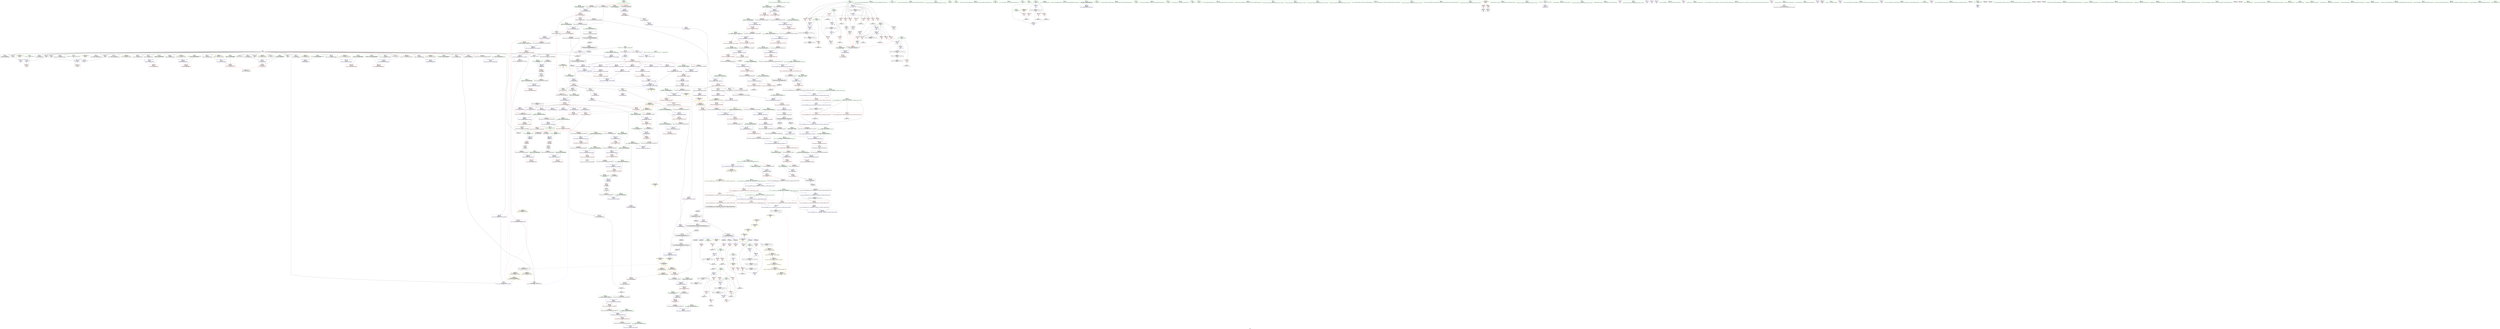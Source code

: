 digraph "SVFG" {
	label="SVFG";

	Node0x56075a55e830 [shape=record,color=grey,label="{NodeID: 0\nNullPtr|{|<s31>48}}"];
	Node0x56075a55e830 -> Node0x56075a5a8ae0[style=solid];
	Node0x56075a55e830 -> Node0x56075a5a8be0[style=solid];
	Node0x56075a55e830 -> Node0x56075a5a8cb0[style=solid];
	Node0x56075a55e830 -> Node0x56075a5a8d80[style=solid];
	Node0x56075a55e830 -> Node0x56075a5a8e50[style=solid];
	Node0x56075a55e830 -> Node0x56075a5a8f20[style=solid];
	Node0x56075a55e830 -> Node0x56075a5a8ff0[style=solid];
	Node0x56075a55e830 -> Node0x56075a5a90c0[style=solid];
	Node0x56075a55e830 -> Node0x56075a5a9190[style=solid];
	Node0x56075a55e830 -> Node0x56075a5a9260[style=solid];
	Node0x56075a55e830 -> Node0x56075a5a9330[style=solid];
	Node0x56075a55e830 -> Node0x56075a5a9400[style=solid];
	Node0x56075a55e830 -> Node0x56075a5a94d0[style=solid];
	Node0x56075a55e830 -> Node0x56075a5a95a0[style=solid];
	Node0x56075a55e830 -> Node0x56075a5a9670[style=solid];
	Node0x56075a55e830 -> Node0x56075a5a9740[style=solid];
	Node0x56075a55e830 -> Node0x56075a5a9810[style=solid];
	Node0x56075a55e830 -> Node0x56075a5a98e0[style=solid];
	Node0x56075a55e830 -> Node0x56075a5a99b0[style=solid];
	Node0x56075a55e830 -> Node0x56075a5a9a80[style=solid];
	Node0x56075a55e830 -> Node0x56075a5a9b50[style=solid];
	Node0x56075a55e830 -> Node0x56075a5a9c20[style=solid];
	Node0x56075a55e830 -> Node0x56075a5a9cf0[style=solid];
	Node0x56075a55e830 -> Node0x56075a5a9dc0[style=solid];
	Node0x56075a55e830 -> Node0x56075a5a3c70[style=solid];
	Node0x56075a55e830 -> Node0x56075a5ac210[style=solid];
	Node0x56075a55e830 -> Node0x56075a5be940[style=solid];
	Node0x56075a55e830 -> Node0x56075a5bea10[style=solid];
	Node0x56075a55e830 -> Node0x56075a5beae0[style=solid];
	Node0x56075a55e830 -> Node0x56075a5cd9d0[style=solid];
	Node0x56075a55e830 -> Node0x56075a5b6510[style=solid];
	Node0x56075a55e830:s31 -> Node0x56075a6494b0[style=solid,color=red];
	Node0x56075a5b6690 [shape=record,color=grey,label="{NodeID: 775\n641 = cmp(640, 642, )\n}"];
	Node0x56075a5acf40 [shape=record,color=blue,label="{NodeID: 443\n79\<--206\nfidx\<--\nmain\n}"];
	Node0x56075a5acf40 -> Node0x56075a5ad280[style=dashed];
	Node0x56075a5acf40 -> Node0x56075a5f80b0[style=dashed];
	Node0x56075a5b0460 [shape=record,color=purple,label="{NodeID: 277\n558\<--548\n_M_end_of_storage\<--this1\n_ZNSt12_Vector_baseIiSaIiEE12_Vector_implC2ERKS0_\n}"];
	Node0x56075a5b0460 -> Node0x56075a5beae0[style=solid];
	Node0x56075a64b070 [shape=record,color=black,label="{NodeID: 1218\n298 = PHI(67, )\n0th arg _ZNSt6vectorIiSaIiEEC2EmRKS0_ }"];
	Node0x56075a64b070 -> Node0x56075a5ad760[style=solid];
	Node0x56075a5a0e20 [shape=record,color=green,label="{NodeID: 111\n667\<--668\n_ZN9__gnu_cxx13new_allocatorIiE8allocateEmPKv\<--_ZN9__gnu_cxx13new_allocatorIiE8allocateEmPKv_field_insensitive\n}"];
	Node0x56075a5aa1d0 [shape=record,color=red,label="{NodeID: 388\n684\<--676\n\<--__n.addr\n_ZN9__gnu_cxx13new_allocatorIiE8allocateEmPKv\n}"];
	Node0x56075a5aa1d0 -> Node0x56075a5b7290[style=solid];
	Node0x56075a5a5500 [shape=record,color=black,label="{NodeID: 222\n612\<--611\n\<--this1\n_ZNSaIiEC2ERKS_\n|{<s0>46}}"];
	Node0x56075a5a5500:s0 -> Node0x56075a649d00[style=solid,color=red];
	Node0x56075a646670 [shape=record,color=black,label="{NodeID: 1163\n792 = PHI(841, )\n|{<s0>56}}"];
	Node0x56075a646670:s0 -> Node0x56075a6468f0[style=solid,color=red];
	Node0x56075a5a1950 [shape=record,color=green,label="{NodeID: 56\n288\<--289\nthis.addr\<--this.addr_field_insensitive\n_ZNSaIiEC2Ev\n}"];
	Node0x56075a5a1950 -> Node0x56075a5b3860[style=solid];
	Node0x56075a5a1950 -> Node0x56075a5ad690[style=solid];
	Node0x56075a5bf980 [shape=record,color=blue,label="{NodeID: 499\n704\<--703\nthis.addr\<--this\n_ZNK9__gnu_cxx13new_allocatorIiE8max_sizeEv\n}"];
	Node0x56075a5bf980 -> Node0x56075a5aa370[style=dashed];
	Node0x56075a5b31e0 [shape=record,color=red,label="{NodeID: 333\n204\<--91\n\<--p\nmain\n}"];
	Node0x56075a5b31e0 -> Node0x56075a5ace70[style=solid];
	Node0x56075a5a89e0 [shape=record,color=green,label="{NodeID: 167\n31\<--973\n_GLOBAL__sub_I_devils.13_1_0.cpp\<--_GLOBAL__sub_I_devils.13_1_0.cpp_field_insensitive\n}"];
	Node0x56075a5a89e0 -> Node0x56075a5ac110[style=solid];
	Node0x56075a5773c0 [shape=record,color=green,label="{NodeID: 1\n7\<--1\n__dso_handle\<--dummyObj\nGlob }"];
	Node0x56075a5b6810 [shape=record,color=grey,label="{NodeID: 776\n170 = cmp(169, 131, )\n}"];
	Node0x56075a5ad010 [shape=record,color=blue,label="{NodeID: 444\n81\<--208\nlidx\<--\nmain\n}"];
	Node0x56075a5ad010 -> Node0x56075a5ad350[style=dashed];
	Node0x56075a5ad010 -> Node0x56075a5f85b0[style=dashed];
	Node0x56075a5b0530 [shape=record,color=purple,label="{NodeID: 278\n575\<--570\n_M_impl\<--this1\n_ZNSt12_Vector_baseIiSaIiEE17_M_create_storageEm\n}"];
	Node0x56075a64b1b0 [shape=record,color=black,label="{NodeID: 1219\n299 = PHI(121, )\n1st arg _ZNSt6vectorIiSaIiEEC2EmRKS0_ }"];
	Node0x56075a64b1b0 -> Node0x56075a5ad830[style=solid];
	Node0x56075a5a0f20 [shape=record,color=green,label="{NodeID: 112\n674\<--675\nthis.addr\<--this.addr_field_insensitive\n_ZN9__gnu_cxx13new_allocatorIiE8allocateEmPKv\n}"];
	Node0x56075a5a0f20 -> Node0x56075a5aa100[style=solid];
	Node0x56075a5a0f20 -> Node0x56075a5bf710[style=solid];
	Node0x56075a5aa2a0 [shape=record,color=red,label="{NodeID: 389\n694\<--676\n\<--__n.addr\n_ZN9__gnu_cxx13new_allocatorIiE8allocateEmPKv\n}"];
	Node0x56075a5aa2a0 -> Node0x56075a5b5d90[style=solid];
	Node0x56075a5a55d0 [shape=record,color=black,label="{NodeID: 223\n614\<--613\n\<--\n_ZNSaIiEC2ERKS_\n|{<s0>46}}"];
	Node0x56075a5a55d0:s0 -> Node0x56075a649e10[style=solid,color=red];
	Node0x56075a6467b0 [shape=record,color=black,label="{NodeID: 1164\n797 = PHI(801, )\n}"];
	Node0x56075a6467b0 -> Node0x56075a5ae280[style=solid];
	Node0x56075a5a1a20 [shape=record,color=green,label="{NodeID: 57\n294\<--295\n_ZN9__gnu_cxx13new_allocatorIiEC2Ev\<--_ZN9__gnu_cxx13new_allocatorIiEC2Ev_field_insensitive\n}"];
	Node0x56075a5bfa50 [shape=record,color=blue,label="{NodeID: 500\n717\<--714\n__first.addr\<--__first\n_ZSt27__uninitialized_default_n_aIPimiET_S1_T0_RSaIT1_E\n}"];
	Node0x56075a5bfa50 -> Node0x56075a5aa440[style=dashed];
	Node0x56075a5b32b0 [shape=record,color=red,label="{NodeID: 334\n216\<--91\n\<--p\nmain\n}"];
	Node0x56075a5b32b0 -> Node0x56075a5b6c90[style=solid];
	Node0x56075a5a8ae0 [shape=record,color=black,label="{NodeID: 168\n2\<--3\ndummyVal\<--dummyVal\n}"];
	Node0x56075a58bdd0 [shape=record,color=green,label="{NodeID: 2\n9\<--1\n\<--dummyObj\nCan only get source location for instruction, argument, global var or function.}"];
	Node0x56075a5b6990 [shape=record,color=grey,label="{NodeID: 777\n184 = cmp(183, 131, )\n}"];
	Node0x56075a5ad0e0 [shape=record,color=blue,label="{NodeID: 445\n83\<--213\npp\<--\nmain\n}"];
	Node0x56075a5ad0e0 -> Node0x56075a5b2270[style=dashed];
	Node0x56075a5ad0e0 -> Node0x56075a5ad1b0[style=dashed];
	Node0x56075a5ad0e0 -> Node0x56075a5f8ab0[style=dashed];
	Node0x56075a5b0600 [shape=record,color=purple,label="{NodeID: 279\n576\<--570\n_M_start\<--this1\n_ZNSt12_Vector_baseIiSaIiEE17_M_create_storageEm\n}"];
	Node0x56075a5b0600 -> Node0x56075a5bed50[style=solid];
	Node0x56075a64b2f0 [shape=record,color=black,label="{NodeID: 1220\n300 = PHI(69, )\n2nd arg _ZNSt6vectorIiSaIiEEC2EmRKS0_ }"];
	Node0x56075a64b2f0 -> Node0x56075a5ad900[style=solid];
	Node0x56075a5a0ff0 [shape=record,color=green,label="{NodeID: 113\n676\<--677\n__n.addr\<--__n.addr_field_insensitive\n_ZN9__gnu_cxx13new_allocatorIiE8allocateEmPKv\n}"];
	Node0x56075a5a0ff0 -> Node0x56075a5aa1d0[style=solid];
	Node0x56075a5a0ff0 -> Node0x56075a5aa2a0[style=solid];
	Node0x56075a5a0ff0 -> Node0x56075a5bf7e0[style=solid];
	Node0x56075a5aa370 [shape=record,color=red,label="{NodeID: 390\n707\<--704\nthis1\<--this.addr\n_ZNK9__gnu_cxx13new_allocatorIiE8max_sizeEv\n}"];
	Node0x56075a5a56a0 [shape=record,color=black,label="{NodeID: 224\n645\<--644\n\<--_M_impl\n_ZNSt12_Vector_baseIiSaIiEE11_M_allocateEm\n|{<s0>47}}"];
	Node0x56075a5a56a0:s0 -> Node0x56075a64b430[style=solid,color=red];
	Node0x56075a6468f0 [shape=record,color=black,label="{NodeID: 1165\n802 = PHI(792, )\n0th arg _ZSt10__fill_n_aIPimiEN9__gnu_cxx11__enable_ifIXsr11__is_scalarIT1_EE7__valueET_E6__typeES4_T0_RKS3_ }"];
	Node0x56075a6468f0 -> Node0x56075a5c04e0[style=solid];
	Node0x56075a5a1b20 [shape=record,color=green,label="{NodeID: 58\n301\<--302\nthis.addr\<--this.addr_field_insensitive\n_ZNSt6vectorIiSaIiEEC2EmRKS0_\n}"];
	Node0x56075a5a1b20 -> Node0x56075a5b3930[style=solid];
	Node0x56075a5a1b20 -> Node0x56075a5ad760[style=solid];
	Node0x56075a5bfb20 [shape=record,color=blue,label="{NodeID: 501\n719\<--715\n__n.addr\<--__n\n_ZSt27__uninitialized_default_n_aIPimiET_S1_T0_RSaIT1_E\n}"];
	Node0x56075a5bfb20 -> Node0x56075a5aa510[style=dashed];
	Node0x56075a5b3380 [shape=record,color=red,label="{NodeID: 335\n176\<--175\n\<--call16\nmain\n}"];
	Node0x56075a5b3380 -> Node0x56075a5ce270[style=solid];
	Node0x56075a5a8be0 [shape=record,color=black,label="{NodeID: 169\n146\<--3\n\<--dummyVal\nmain\n}"];
	Node0x56075a58ba90 [shape=record,color=green,label="{NodeID: 3\n11\<--1\n.str\<--dummyObj\nGlob }"];
	Node0x56075a608fb0 [shape=record,color=yellow,style=double,label="{NodeID: 944\n52V_1 = ENCHI(MR_52V_0)\npts\{310 \}\nFun[_ZNSt6vectorIiSaIiEEC2EmRKS0_]}"];
	Node0x56075a608fb0 -> Node0x56075a5adaa0[style=dashed];
	Node0x56075a5b6b10 [shape=record,color=grey,label="{NodeID: 778\n202 = cmp(200, 201, )\n}"];
	Node0x56075a5ad1b0 [shape=record,color=blue,label="{NodeID: 446\n83\<--230\npp\<--\nmain\n}"];
	Node0x56075a5ad1b0 -> Node0x56075a5f8ab0[style=dashed];
	Node0x56075a5b06d0 [shape=record,color=purple,label="{NodeID: 280\n578\<--570\n_M_impl2\<--this1\n_ZNSt12_Vector_baseIiSaIiEE17_M_create_storageEm\n}"];
	Node0x56075a64b430 [shape=record,color=black,label="{NodeID: 1221\n655 = PHI(645, )\n0th arg _ZNSt16allocator_traitsISaIiEE8allocateERS0_m }"];
	Node0x56075a64b430 -> Node0x56075a5bf570[style=solid];
	Node0x56075a5a10c0 [shape=record,color=green,label="{NodeID: 114\n678\<--679\n.addr\<--.addr_field_insensitive\n_ZN9__gnu_cxx13new_allocatorIiE8allocateEmPKv\n}"];
	Node0x56075a5a10c0 -> Node0x56075a5bf8b0[style=solid];
	Node0x56075a5aa440 [shape=record,color=red,label="{NodeID: 391\n726\<--717\n\<--__first.addr\n_ZSt27__uninitialized_default_n_aIPimiET_S1_T0_RSaIT1_E\n|{<s0>52}}"];
	Node0x56075a5aa440:s0 -> Node0x56075a647350[style=solid,color=red];
	Node0x56075a5a5770 [shape=record,color=black,label="{NodeID: 225\n630\<--652\n_ZNSt12_Vector_baseIiSaIiEE11_M_allocateEm_ret\<--cond\n_ZNSt12_Vector_baseIiSaIiEE11_M_allocateEm\n|{<s0>44}}"];
	Node0x56075a5a5770:s0 -> Node0x56075a645db0[style=solid,color=blue];
	Node0x56075a646a30 [shape=record,color=black,label="{NodeID: 1166\n803 = PHI(795, )\n1st arg _ZSt10__fill_n_aIPimiEN9__gnu_cxx11__enable_ifIXsr11__is_scalarIT1_EE7__valueET_E6__typeES4_T0_RKS3_ }"];
	Node0x56075a646a30 -> Node0x56075a5c05b0[style=solid];
	Node0x56075a5a1bf0 [shape=record,color=green,label="{NodeID: 59\n303\<--304\n__n.addr\<--__n.addr_field_insensitive\n_ZNSt6vectorIiSaIiEEC2EmRKS0_\n}"];
	Node0x56075a5a1bf0 -> Node0x56075a5b3a00[style=solid];
	Node0x56075a5a1bf0 -> Node0x56075a5b3ad0[style=solid];
	Node0x56075a5a1bf0 -> Node0x56075a5ad830[style=solid];
	Node0x56075a5bfbf0 [shape=record,color=blue,label="{NodeID: 502\n721\<--716\n.addr\<--\n_ZSt27__uninitialized_default_n_aIPimiET_S1_T0_RSaIT1_E\n}"];
	Node0x56075a5b3450 [shape=record,color=red,label="{NodeID: 336\n190\<--189\n\<--call21\nmain\n}"];
	Node0x56075a5b3450 -> Node0x56075a5ce9f0[style=solid];
	Node0x56075a5a8cb0 [shape=record,color=black,label="{NodeID: 170\n147\<--3\n\<--dummyVal\nmain\n}"];
	Node0x56075a5a8cb0 -> Node0x56075a5ac650[style=solid];
	Node0x56075a58bb20 [shape=record,color=green,label="{NodeID: 4\n13\<--1\n.str.1\<--dummyObj\nGlob }"];
	Node0x56075a609090 [shape=record,color=yellow,style=double,label="{NodeID: 945\n36V_1 = ENCHI(MR_36V_0)\npts\{697 \}\nFun[_ZNSt6vectorIiSaIiEEC2EmRKS0_]|{<s0>26}}"];
	Node0x56075a609090:s0 -> Node0x56075a609c80[style=dashed,color=red];
	Node0x56075a5b6c90 [shape=record,color=grey,label="{NodeID: 779\n218 = cmp(216, 217, )\n}"];
	Node0x56075a5ad280 [shape=record,color=blue,label="{NodeID: 447\n79\<--232\nfidx\<--\nmain\n}"];
	Node0x56075a5ad280 -> Node0x56075a5f80b0[style=dashed];
	Node0x56075a5b07a0 [shape=record,color=purple,label="{NodeID: 281\n579\<--570\n_M_start3\<--this1\n_ZNSt12_Vector_baseIiSaIiEE17_M_create_storageEm\n}"];
	Node0x56075a5b07a0 -> Node0x56075a5b54d0[style=solid];
	Node0x56075a64b570 [shape=record,color=black,label="{NodeID: 1222\n656 = PHI(646, )\n1st arg _ZNSt16allocator_traitsISaIiEE8allocateERS0_m }"];
	Node0x56075a64b570 -> Node0x56075a5bf640[style=solid];
	Node0x56075a5a5cd0 [shape=record,color=green,label="{NodeID: 115\n686\<--687\n_ZNK9__gnu_cxx13new_allocatorIiE8max_sizeEv\<--_ZNK9__gnu_cxx13new_allocatorIiE8max_sizeEv_field_insensitive\n}"];
	Node0x56075a5aa510 [shape=record,color=red,label="{NodeID: 392\n727\<--719\n\<--__n.addr\n_ZSt27__uninitialized_default_n_aIPimiET_S1_T0_RSaIT1_E\n|{<s0>52}}"];
	Node0x56075a5aa510:s0 -> Node0x56075a647460[style=solid,color=red];
	Node0x56075a5a5840 [shape=record,color=black,label="{NodeID: 226\n664\<--663\n\<--\n_ZNSt16allocator_traitsISaIiEE8allocateERS0_m\n|{<s0>48}}"];
	Node0x56075a5a5840:s0 -> Node0x56075a649270[style=solid,color=red];
	Node0x56075a646b70 [shape=record,color=black,label="{NodeID: 1167\n804 = PHI(796, )\n2nd arg _ZSt10__fill_n_aIPimiEN9__gnu_cxx11__enable_ifIXsr11__is_scalarIT1_EE7__valueET_E6__typeES4_T0_RKS3_ }"];
	Node0x56075a646b70 -> Node0x56075a5c0680[style=solid];
	Node0x56075a5a1cc0 [shape=record,color=green,label="{NodeID: 60\n305\<--306\n__a.addr\<--__a.addr_field_insensitive\n_ZNSt6vectorIiSaIiEEC2EmRKS0_\n}"];
	Node0x56075a5a1cc0 -> Node0x56075a5b3ba0[style=solid];
	Node0x56075a5a1cc0 -> Node0x56075a5ad900[style=solid];
	Node0x56075a5bfcc0 [shape=record,color=blue,label="{NodeID: 503\n734\<--733\nthis.addr\<--this\n_ZNSt12_Vector_baseIiSaIiEE19_M_get_Tp_allocatorEv\n}"];
	Node0x56075a5bfcc0 -> Node0x56075a5aa5e0[style=dashed];
	Node0x56075a5b3520 [shape=record,color=red,label="{NodeID: 337\n196\<--195\n\<--call23\nmain\n}"];
	Node0x56075a5b3520 -> Node0x56075a5ceb70[style=solid];
	Node0x56075a5a8d80 [shape=record,color=black,label="{NodeID: 171\n149\<--3\n\<--dummyVal\nmain\n}"];
	Node0x56075a5a8d80 -> Node0x56075a5ac720[style=solid];
	Node0x56075a58e2f0 [shape=record,color=green,label="{NodeID: 5\n15\<--1\nstdin\<--dummyObj\nGlob }"];
	Node0x56075a609170 [shape=record,color=yellow,style=double,label="{NodeID: 946\n38V_1 = ENCHI(MR_38V_0)\npts\{680000 \}\nFun[_ZNSt6vectorIiSaIiEEC2EmRKS0_]|{<s0>25}}"];
	Node0x56075a609170:s0 -> Node0x56075a606f10[style=dashed,color=red];
	Node0x56075a5b6e10 [shape=record,color=grey,label="{NodeID: 780\n225 = cmp(223, 224, )\n}"];
	Node0x56075a5ad350 [shape=record,color=blue,label="{NodeID: 448\n81\<--234\nlidx\<--\nmain\n}"];
	Node0x56075a5ad350 -> Node0x56075a5f85b0[style=dashed];
	Node0x56075a5b0870 [shape=record,color=purple,label="{NodeID: 282\n581\<--570\n_M_impl4\<--this1\n_ZNSt12_Vector_baseIiSaIiEE17_M_create_storageEm\n}"];
	Node0x56075a64b6b0 [shape=record,color=black,label="{NodeID: 1223\n603 = PHI(549, )\n0th arg _ZNSaIiEC2ERKS_ }"];
	Node0x56075a64b6b0 -> Node0x56075a5bf090[style=solid];
	Node0x56075a5a5dd0 [shape=record,color=green,label="{NodeID: 116\n691\<--692\n_ZSt17__throw_bad_allocv\<--_ZSt17__throw_bad_allocv_field_insensitive\n}"];
	Node0x56075a605f40 [shape=record,color=yellow,style=double,label="{NodeID: 891\n36V_1 = ENCHI(MR_36V_0)\npts\{697 \}\nFun[_ZSt27__uninitialized_default_n_aIPimiET_S1_T0_RSaIT1_E]|{<s0>52}}"];
	Node0x56075a605f40:s0 -> Node0x56075a602b20[style=dashed,color=red];
	Node0x56075a5aa5e0 [shape=record,color=red,label="{NodeID: 393\n737\<--734\nthis1\<--this.addr\n_ZNSt12_Vector_baseIiSaIiEE19_M_get_Tp_allocatorEv\n}"];
	Node0x56075a5aa5e0 -> Node0x56075a5b0e20[style=solid];
	Node0x56075a5a5910 [shape=record,color=black,label="{NodeID: 227\n654\<--666\n_ZNSt16allocator_traitsISaIiEE8allocateERS0_m_ret\<--call\n_ZNSt16allocator_traitsISaIiEE8allocateERS0_m\n|{<s0>47}}"];
	Node0x56075a5a5910:s0 -> Node0x56075a645ef0[style=solid,color=blue];
	Node0x56075a646cb0 [shape=record,color=black,label="{NodeID: 1168\n425 = PHI(351, )\n0th arg _ZN9__gnu_cxx13new_allocatorIiED2Ev }"];
	Node0x56075a646cb0 -> Node0x56075a5bdde0[style=solid];
	Node0x56075a5a1d90 [shape=record,color=green,label="{NodeID: 61\n307\<--308\nexn.slot\<--exn.slot_field_insensitive\n_ZNSt6vectorIiSaIiEEC2EmRKS0_\n}"];
	Node0x56075a5a1d90 -> Node0x56075a5b3c70[style=solid];
	Node0x56075a5a1d90 -> Node0x56075a5ad9d0[style=solid];
	Node0x56075a5ff8b0 [shape=record,color=black,label="{NodeID: 836\nMR_20V_6 = PHI(MR_20V_8, MR_20V_5, )\npts\{78 \}\n}"];
	Node0x56075a5ff8b0 -> Node0x56075a5b1d90[style=dashed];
	Node0x56075a5ff8b0 -> Node0x56075a5b1e60[style=dashed];
	Node0x56075a5ff8b0 -> Node0x56075a5b1f30[style=dashed];
	Node0x56075a5ff8b0 -> Node0x56075a5b2000[style=dashed];
	Node0x56075a5ff8b0 -> Node0x56075a5ace70[style=dashed];
	Node0x56075a5ff8b0 -> Node0x56075a5fa8b0[style=dashed];
	Node0x56075a5ff8b0 -> Node0x56075a5ff8b0[style=dashed];
	Node0x56075a5bfd90 [shape=record,color=blue,label="{NodeID: 504\n744\<--742\n__first.addr\<--__first\n_ZSt25__uninitialized_default_nIPimET_S1_T0_\n}"];
	Node0x56075a5bfd90 -> Node0x56075a5aa6b0[style=dashed];
	Node0x56075a5b35f0 [shape=record,color=red,label="{NodeID: 338\n213\<--212\n\<--call28\nmain\n}"];
	Node0x56075a5b35f0 -> Node0x56075a5ad0e0[style=solid];
	Node0x56075a5a8e50 [shape=record,color=black,label="{NodeID: 172\n153\<--3\n\<--dummyVal\nmain\n}"];
	Node0x56075a58e380 [shape=record,color=green,label="{NodeID: 6\n16\<--1\n.str.2\<--dummyObj\nGlob }"];
	Node0x56075a5b6f90 [shape=record,color=grey,label="{NodeID: 781\n130 = cmp(129, 131, )\n}"];
	Node0x56075a5ad420 [shape=record,color=blue,label="{NodeID: 449\n89\<--239\nj\<--inc38\nmain\n}"];
	Node0x56075a5ad420 -> Node0x56075a5b2d00[style=dashed];
	Node0x56075a5ad420 -> Node0x56075a5b2dd0[style=dashed];
	Node0x56075a5ad420 -> Node0x56075a5b2ea0[style=dashed];
	Node0x56075a5ad420 -> Node0x56075a5b2f70[style=dashed];
	Node0x56075a5ad420 -> Node0x56075a5b3040[style=dashed];
	Node0x56075a5ad420 -> Node0x56075a5accd0[style=dashed];
	Node0x56075a5ad420 -> Node0x56075a5ad420[style=dashed];
	Node0x56075a5ad420 -> Node0x56075a5fc6b0[style=dashed];
	Node0x56075a5b0940 [shape=record,color=purple,label="{NodeID: 283\n582\<--570\n_M_finish\<--this1\n_ZNSt12_Vector_baseIiSaIiEE17_M_create_storageEm\n}"];
	Node0x56075a5b0940 -> Node0x56075a5bee20[style=solid];
	Node0x56075a64b7f0 [shape=record,color=black,label="{NodeID: 1224\n604 = PHI(550, )\n1st arg _ZNSaIiEC2ERKS_ }"];
	Node0x56075a64b7f0 -> Node0x56075a5bf160[style=solid];
	Node0x56075a5a5ed0 [shape=record,color=green,label="{NodeID: 117\n696\<--697\ncall2\<--call2_field_insensitive\n_ZN9__gnu_cxx13new_allocatorIiE8allocateEmPKv\n}"];
	Node0x56075a5a5ed0 -> Node0x56075a5a59e0[style=solid];
	Node0x56075a5aa6b0 [shape=record,color=red,label="{NodeID: 394\n754\<--744\n\<--__first.addr\n_ZSt25__uninitialized_default_nIPimET_S1_T0_\n|{<s0>53}}"];
	Node0x56075a5aa6b0:s0 -> Node0x56075a64bbb0[style=solid,color=red];
	Node0x56075a5a59e0 [shape=record,color=black,label="{NodeID: 228\n700\<--696\n\<--call2\n_ZN9__gnu_cxx13new_allocatorIiE8allocateEmPKv\n}"];
	Node0x56075a5a59e0 -> Node0x56075a5a5ab0[style=solid];
	Node0x56075a646df0 [shape=record,color=black,label="{NodeID: 1169\n949 = PHI(942, )\n0th arg _ZSt8_DestroyIPiEvT_S1_ }"];
	Node0x56075a646df0 -> Node0x56075a5c15f0[style=solid];
	Node0x56075a5a1e60 [shape=record,color=green,label="{NodeID: 62\n309\<--310\nehselector.slot\<--ehselector.slot_field_insensitive\n_ZNSt6vectorIiSaIiEEC2EmRKS0_\n}"];
	Node0x56075a5a1e60 -> Node0x56075a5b3d40[style=solid];
	Node0x56075a5a1e60 -> Node0x56075a5adaa0[style=solid];
	Node0x56075a5bfe60 [shape=record,color=blue,label="{NodeID: 505\n746\<--743\n__n.addr\<--__n\n_ZSt25__uninitialized_default_nIPimET_S1_T0_\n}"];
	Node0x56075a5bfe60 -> Node0x56075a5aa780[style=dashed];
	Node0x56075a5b36c0 [shape=record,color=red,label="{NodeID: 339\n223\<--222\n\<--call31\nmain\n}"];
	Node0x56075a5b36c0 -> Node0x56075a5b6e10[style=solid];
	Node0x56075a5a8f20 [shape=record,color=black,label="{NodeID: 173\n154\<--3\n\<--dummyVal\nmain\n}"];
	Node0x56075a5a8f20 -> Node0x56075a5ac7f0[style=solid];
	Node0x56075a58ec20 [shape=record,color=green,label="{NodeID: 7\n18\<--1\n.str.3\<--dummyObj\nGlob }"];
	Node0x56075a5b7110 [shape=record,color=grey,label="{NodeID: 782\n113 = cmp(111, 112, )\n}"];
	Node0x56075a5ad4f0 [shape=record,color=blue,label="{NodeID: 450\n85\<--244\ni11\<--inc41\nmain\n}"];
	Node0x56075a5ad4f0 -> Node0x56075a5b2340[style=dashed];
	Node0x56075a5ad4f0 -> Node0x56075a5b2410[style=dashed];
	Node0x56075a5ad4f0 -> Node0x56075a5b24e0[style=dashed];
	Node0x56075a5ad4f0 -> Node0x56075a5b25b0[style=dashed];
	Node0x56075a5ad4f0 -> Node0x56075a5b2680[style=dashed];
	Node0x56075a5ad4f0 -> Node0x56075a5b2750[style=dashed];
	Node0x56075a5ad4f0 -> Node0x56075a5b2820[style=dashed];
	Node0x56075a5ad4f0 -> Node0x56075a5b28f0[style=dashed];
	Node0x56075a5ad4f0 -> Node0x56075a5b29c0[style=dashed];
	Node0x56075a5ad4f0 -> Node0x56075a5b2a90[style=dashed];
	Node0x56075a5ad4f0 -> Node0x56075a5ad4f0[style=dashed];
	Node0x56075a5ad4f0 -> Node0x56075a5fbcb0[style=dashed];
	Node0x56075a5b0a10 [shape=record,color=purple,label="{NodeID: 284\n584\<--570\n_M_impl5\<--this1\n_ZNSt12_Vector_baseIiSaIiEE17_M_create_storageEm\n}"];
	Node0x56075a64b930 [shape=record,color=black,label="{NodeID: 1225\n474 = PHI(314, )\n0th arg _ZNSt6vectorIiSaIiEE21_M_default_initializeEm }"];
	Node0x56075a64b930 -> Node0x56075a5be2c0[style=solid];
	Node0x56075a5a5fa0 [shape=record,color=green,label="{NodeID: 118\n698\<--699\n_Znwm\<--_Znwm_field_insensitive\n}"];
	Node0x56075a5aa780 [shape=record,color=red,label="{NodeID: 395\n755\<--746\n\<--__n.addr\n_ZSt25__uninitialized_default_nIPimET_S1_T0_\n|{<s0>53}}"];
	Node0x56075a5aa780:s0 -> Node0x56075a64bcf0[style=solid,color=red];
	Node0x56075a5a5ab0 [shape=record,color=black,label="{NodeID: 229\n670\<--700\n_ZN9__gnu_cxx13new_allocatorIiE8allocateEmPKv_ret\<--\n_ZN9__gnu_cxx13new_allocatorIiE8allocateEmPKv\n|{<s0>48}}"];
	Node0x56075a5a5ab0:s0 -> Node0x56075a646030[style=solid,color=blue];
	Node0x56075a646f30 [shape=record,color=black,label="{NodeID: 1170\n950 = PHI(943, )\n1st arg _ZSt8_DestroyIPiEvT_S1_ }"];
	Node0x56075a646f30 -> Node0x56075a5c16c0[style=solid];
	Node0x56075a5a1f30 [shape=record,color=green,label="{NodeID: 63\n319\<--320\n_ZNSt12_Vector_baseIiSaIiEEC2EmRKS0_\<--_ZNSt12_Vector_baseIiSaIiEEC2EmRKS0__field_insensitive\n}"];
	Node0x56075a5bff30 [shape=record,color=blue,label="{NodeID: 506\n748\<--753\n__assignable\<--\n_ZSt25__uninitialized_default_nIPimET_S1_T0_\n}"];
	Node0x56075a5b3790 [shape=record,color=red,label="{NodeID: 340\n230\<--229\n\<--call35\nmain\n}"];
	Node0x56075a5b3790 -> Node0x56075a5ad1b0[style=solid];
	Node0x56075a5a8ff0 [shape=record,color=black,label="{NodeID: 174\n156\<--3\n\<--dummyVal\nmain\n}"];
	Node0x56075a5a8ff0 -> Node0x56075a5ac8c0[style=solid];
	Node0x56075a58ece0 [shape=record,color=green,label="{NodeID: 8\n20\<--1\nstdout\<--dummyObj\nGlob }"];
	Node0x56075a609410 [shape=record,color=yellow,style=double,label="{NodeID: 949\n50V_1 = ENCHI(MR_50V_0)\npts\{308 \}\nFun[_ZNSt6vectorIiSaIiEEC2EmRKS0_]}"];
	Node0x56075a609410 -> Node0x56075a5ad9d0[style=dashed];
	Node0x56075a5b7290 [shape=record,color=grey,label="{NodeID: 783\n688 = cmp(684, 685, )\n}"];
	Node0x56075a5ad5c0 [shape=record,color=blue,label="{NodeID: 451\n63\<--270\nii\<--inc56\nmain\n}"];
	Node0x56075a5ad5c0 -> Node0x56075a5f9eb0[style=dashed];
	Node0x56075a5b0ae0 [shape=record,color=purple,label="{NodeID: 285\n585\<--570\n_M_start6\<--this1\n_ZNSt12_Vector_baseIiSaIiEE17_M_create_storageEm\n}"];
	Node0x56075a5b0ae0 -> Node0x56075a5b55a0[style=solid];
	Node0x56075a64ba70 [shape=record,color=black,label="{NodeID: 1226\n475 = PHI(321, )\n1st arg _ZNSt6vectorIiSaIiEE21_M_default_initializeEm }"];
	Node0x56075a64ba70 -> Node0x56075a5be390[style=solid];
	Node0x56075a5a60a0 [shape=record,color=green,label="{NodeID: 119\n704\<--705\nthis.addr\<--this.addr_field_insensitive\n_ZNK9__gnu_cxx13new_allocatorIiE8max_sizeEv\n}"];
	Node0x56075a5a60a0 -> Node0x56075a5aa370[style=solid];
	Node0x56075a5a60a0 -> Node0x56075a5bf980[style=solid];
	Node0x56075a5aa850 [shape=record,color=red,label="{NodeID: 396\n771\<--763\n\<--__first.addr\n_ZNSt27__uninitialized_default_n_1ILb1EE18__uninit_default_nIPimEET_S3_T0_\n|{<s0>54}}"];
	Node0x56075a5aa850:s0 -> Node0x56075a647c00[style=solid,color=red];
	Node0x56075a5a5b80 [shape=record,color=black,label="{NodeID: 230\n702\<--709\n_ZNK9__gnu_cxx13new_allocatorIiE8max_sizeEv_ret\<--\n_ZNK9__gnu_cxx13new_allocatorIiE8max_sizeEv\n|{<s0>49}}"];
	Node0x56075a5a5b80:s0 -> Node0x56075a646170[style=solid,color=blue];
	Node0x56075a647070 [shape=record,color=black,label="{NodeID: 1171\n594 = PHI(449, 525, 533, )\n0th arg _ZNSt12_Vector_baseIiSaIiEE12_Vector_implD2Ev }"];
	Node0x56075a647070 -> Node0x56075a5befc0[style=solid];
	Node0x56075a5a2030 [shape=record,color=green,label="{NodeID: 64\n323\<--324\n_ZNSt6vectorIiSaIiEE21_M_default_initializeEm\<--_ZNSt6vectorIiSaIiEE21_M_default_initializeEm_field_insensitive\n}"];
	Node0x56075a5c0000 [shape=record,color=blue,label="{NodeID: 507\n763\<--761\n__first.addr\<--__first\n_ZNSt27__uninitialized_default_n_1ILb1EE18__uninit_default_nIPimEET_S3_T0_\n}"];
	Node0x56075a5c0000 -> Node0x56075a5aa850[style=dashed];
	Node0x56075a5b3860 [shape=record,color=red,label="{NodeID: 341\n291\<--288\nthis1\<--this.addr\n_ZNSaIiEC2Ev\n}"];
	Node0x56075a5b3860 -> Node0x56075a5a4660[style=solid];
	Node0x56075a5a90c0 [shape=record,color=black,label="{NodeID: 175\n276\<--3\nlpad.val\<--dummyVal\nmain\n}"];
	Node0x56075a58eda0 [shape=record,color=green,label="{NodeID: 9\n21\<--1\n.str.4\<--dummyObj\nGlob }"];
	Node0x56075a6094f0 [shape=record,color=yellow,style=double,label="{NodeID: 950\n56V_1 = ENCHI(MR_56V_0)\npts\{680001 \}\nFun[_ZNSt6vectorIiSaIiEEC2EmRKS0_]|{<s0>25}}"];
	Node0x56075a6094f0:s0 -> Node0x56075a606f10[style=dashed,color=red];
	Node0x56075a5b7410 [shape=record,color=grey,label="{NodeID: 784\n254 = cmp(253, 94, )\n}"];
	Node0x56075a5ad690 [shape=record,color=blue,label="{NodeID: 452\n288\<--287\nthis.addr\<--this\n_ZNSaIiEC2Ev\n}"];
	Node0x56075a5ad690 -> Node0x56075a5b3860[style=dashed];
	Node0x56075a5b0bb0 [shape=record,color=purple,label="{NodeID: 286\n589\<--570\n_M_impl7\<--this1\n_ZNSt12_Vector_baseIiSaIiEE17_M_create_storageEm\n}"];
	Node0x56075a64bbb0 [shape=record,color=black,label="{NodeID: 1227\n761 = PHI(754, )\n0th arg _ZNSt27__uninitialized_default_n_1ILb1EE18__uninit_default_nIPimEET_S3_T0_ }"];
	Node0x56075a64bbb0 -> Node0x56075a5c0000[style=solid];
	Node0x56075a5a6170 [shape=record,color=green,label="{NodeID: 120\n717\<--718\n__first.addr\<--__first.addr_field_insensitive\n_ZSt27__uninitialized_default_n_aIPimiET_S1_T0_RSaIT1_E\n}"];
	Node0x56075a5a6170 -> Node0x56075a5aa440[style=solid];
	Node0x56075a5a6170 -> Node0x56075a5bfa50[style=solid];
	Node0x56075a5aa920 [shape=record,color=red,label="{NodeID: 397\n772\<--765\n\<--__n.addr\n_ZNSt27__uninitialized_default_n_1ILb1EE18__uninit_default_nIPimEET_S3_T0_\n|{<s0>54}}"];
	Node0x56075a5aa920:s0 -> Node0x56075a647d10[style=solid,color=red];
	Node0x56075a5adeb0 [shape=record,color=black,label="{NodeID: 231\n713\<--728\n_ZSt27__uninitialized_default_n_aIPimiET_S1_T0_RSaIT1_E_ret\<--call\n_ZSt27__uninitialized_default_n_aIPimiET_S1_T0_RSaIT1_E\n|{<s0>38}}"];
	Node0x56075a5adeb0:s0 -> Node0x56075a645c70[style=solid,color=blue];
	Node0x56075a647350 [shape=record,color=black,label="{NodeID: 1172\n742 = PHI(726, )\n0th arg _ZSt25__uninitialized_default_nIPimET_S1_T0_ }"];
	Node0x56075a647350 -> Node0x56075a5bfd90[style=solid];
	Node0x56075a5a2130 [shape=record,color=green,label="{NodeID: 65\n333\<--334\n_ZNSt12_Vector_baseIiSaIiEED2Ev\<--_ZNSt12_Vector_baseIiSaIiEED2Ev_field_insensitive\n}"];
	Node0x56075a5c00d0 [shape=record,color=blue,label="{NodeID: 508\n765\<--762\n__n.addr\<--__n\n_ZNSt27__uninitialized_default_n_1ILb1EE18__uninit_default_nIPimEET_S3_T0_\n}"];
	Node0x56075a5c00d0 -> Node0x56075a5aa920[style=dashed];
	Node0x56075a5b3930 [shape=record,color=red,label="{NodeID: 342\n314\<--301\nthis1\<--this.addr\n_ZNSt6vectorIiSaIiEEC2EmRKS0_\n|{|<s2>26}}"];
	Node0x56075a5b3930 -> Node0x56075a5a4730[style=solid];
	Node0x56075a5b3930 -> Node0x56075a5a4800[style=solid];
	Node0x56075a5b3930:s2 -> Node0x56075a64b930[style=solid,color=red];
	Node0x56075a5a9190 [shape=record,color=black,label="{NodeID: 176\n277\<--3\nlpad.val58\<--dummyVal\nmain\n}"];
	Node0x56075a58ee60 [shape=record,color=green,label="{NodeID: 10\n23\<--1\n.str.5\<--dummyObj\nGlob }"];
	Node0x56075a6095d0 [shape=record,color=yellow,style=double,label="{NodeID: 951\n58V_1 = ENCHI(MR_58V_0)\npts\{680002 \}\nFun[_ZNSt6vectorIiSaIiEEC2EmRKS0_]|{<s0>25}}"];
	Node0x56075a6095d0:s0 -> Node0x56075a606f10[style=dashed,color=red];
	Node0x56075a5ad760 [shape=record,color=blue,label="{NodeID: 453\n301\<--298\nthis.addr\<--this\n_ZNSt6vectorIiSaIiEEC2EmRKS0_\n}"];
	Node0x56075a5ad760 -> Node0x56075a5b3930[style=dashed];
	Node0x56075a5b0c80 [shape=record,color=purple,label="{NodeID: 287\n590\<--570\n_M_end_of_storage\<--this1\n_ZNSt12_Vector_baseIiSaIiEE17_M_create_storageEm\n}"];
	Node0x56075a5b0c80 -> Node0x56075a5beef0[style=solid];
	Node0x56075a64bcf0 [shape=record,color=black,label="{NodeID: 1228\n762 = PHI(755, )\n1st arg _ZNSt27__uninitialized_default_n_1ILb1EE18__uninit_default_nIPimEET_S3_T0_ }"];
	Node0x56075a64bcf0 -> Node0x56075a5c00d0[style=solid];
	Node0x56075a5a6240 [shape=record,color=green,label="{NodeID: 121\n719\<--720\n__n.addr\<--__n.addr_field_insensitive\n_ZSt27__uninitialized_default_n_aIPimiET_S1_T0_RSaIT1_E\n}"];
	Node0x56075a5a6240 -> Node0x56075a5aa510[style=solid];
	Node0x56075a5a6240 -> Node0x56075a5bfb20[style=solid];
	Node0x56075a606400 [shape=record,color=yellow,style=double,label="{NodeID: 896\n69V_1 = ENCHI(MR_69V_0)\npts\{381 \}\nFun[_ZNSt6vectorIiSaIiEED2Ev]}"];
	Node0x56075a606400 -> Node0x56075a5bdb70[style=dashed];
	Node0x56075a5aa9f0 [shape=record,color=red,label="{NodeID: 398\n791\<--782\n\<--__first.addr\n_ZSt6fill_nIPimiET_S1_T0_RKT1_\n|{<s0>55}}"];
	Node0x56075a5aa9f0:s0 -> Node0x56075a648d10[style=solid,color=red];
	Node0x56075a5adf40 [shape=record,color=black,label="{NodeID: 232\n739\<--738\n\<--_M_impl\n_ZNSt12_Vector_baseIiSaIiEE19_M_get_Tp_allocatorEv\n}"];
	Node0x56075a5adf40 -> Node0x56075a5ae010[style=solid];
	Node0x56075a647460 [shape=record,color=black,label="{NodeID: 1173\n743 = PHI(727, )\n1st arg _ZSt25__uninitialized_default_nIPimET_S1_T0_ }"];
	Node0x56075a647460 -> Node0x56075a5bfe60[style=solid];
	Node0x56075a5a2230 [shape=record,color=green,label="{NodeID: 66\n341\<--342\n__gxx_personality_v0\<--__gxx_personality_v0_field_insensitive\n}"];
	Node0x56075a5c01a0 [shape=record,color=blue,label="{NodeID: 509\n767\<--94\nref.tmp\<--\n_ZNSt27__uninitialized_default_n_1ILb1EE18__uninit_default_nIPimEET_S3_T0_\n|{<s0>54}}"];
	Node0x56075a5c01a0:s0 -> Node0x56075a5ef5e0[style=dashed,color=red];
	Node0x56075a5b3a00 [shape=record,color=red,label="{NodeID: 343\n316\<--303\n\<--__n.addr\n_ZNSt6vectorIiSaIiEEC2EmRKS0_\n|{<s0>25}}"];
	Node0x56075a5b3a00:s0 -> Node0x56075a64a030[style=solid,color=red];
	Node0x56075a5a9260 [shape=record,color=black,label="{NodeID: 177\n326\<--3\n\<--dummyVal\n_ZNSt6vectorIiSaIiEEC2EmRKS0_\n}"];
	Node0x56075a58ef60 [shape=record,color=green,label="{NodeID: 11\n25\<--1\n.str.6\<--dummyObj\nGlob }"];
	Node0x56075a5ad830 [shape=record,color=blue,label="{NodeID: 454\n303\<--299\n__n.addr\<--__n\n_ZNSt6vectorIiSaIiEEC2EmRKS0_\n}"];
	Node0x56075a5ad830 -> Node0x56075a5b3a00[style=dashed];
	Node0x56075a5ad830 -> Node0x56075a5b3ad0[style=dashed];
	Node0x56075a5b0d50 [shape=record,color=purple,label="{NodeID: 288\n644\<--639\n_M_impl\<--this1\n_ZNSt12_Vector_baseIiSaIiEE11_M_allocateEm\n}"];
	Node0x56075a5b0d50 -> Node0x56075a5a56a0[style=solid];
	Node0x56075a64be30 [shape=record,color=black,label="{NodeID: 1229\n875 = PHI(412, 536, )\n0th arg __clang_call_terminate }"];
	Node0x56075a5a6310 [shape=record,color=green,label="{NodeID: 122\n721\<--722\n.addr\<--.addr_field_insensitive\n_ZSt27__uninitialized_default_n_aIPimiET_S1_T0_RSaIT1_E\n}"];
	Node0x56075a5a6310 -> Node0x56075a5bfbf0[style=solid];
	Node0x56075a606510 [shape=record,color=yellow,style=double,label="{NodeID: 897\n71V_1 = ENCHI(MR_71V_0)\npts\{383 \}\nFun[_ZNSt6vectorIiSaIiEED2Ev]}"];
	Node0x56075a606510 -> Node0x56075a5bdc40[style=dashed];
	Node0x56075a5aaac0 [shape=record,color=red,label="{NodeID: 399\n795\<--784\n\<--__n.addr\n_ZSt6fill_nIPimiET_S1_T0_RKT1_\n|{<s0>56}}"];
	Node0x56075a5aaac0:s0 -> Node0x56075a646a30[style=solid,color=red];
	Node0x56075a5ae010 [shape=record,color=black,label="{NodeID: 233\n732\<--739\n_ZNSt12_Vector_baseIiSaIiEE19_M_get_Tp_allocatorEv_ret\<--\n_ZNSt12_Vector_baseIiSaIiEE19_M_get_Tp_allocatorEv\n|{<s0>29|<s1>37}}"];
	Node0x56075a5ae010:s0 -> Node0x56075a6458c0[style=solid,color=blue];
	Node0x56075a5ae010:s1 -> Node0x56075a645b00[style=solid,color=blue];
	Node0x56075a647570 [shape=record,color=black,label="{NodeID: 1174\n418 = PHI(292, )\n0th arg _ZN9__gnu_cxx13new_allocatorIiEC2Ev }"];
	Node0x56075a647570 -> Node0x56075a5bdd10[style=solid];
	Node0x56075a5a2330 [shape=record,color=green,label="{NodeID: 67\n347\<--348\nthis.addr\<--this.addr_field_insensitive\n_ZNSaIiED2Ev\n}"];
	Node0x56075a5a2330 -> Node0x56075a5b3e10[style=solid];
	Node0x56075a5a2330 -> Node0x56075a5adb70[style=solid];
	Node0x56075a5c0270 [shape=record,color=blue,label="{NodeID: 510\n782\<--779\n__first.addr\<--__first\n_ZSt6fill_nIPimiET_S1_T0_RKT1_\n}"];
	Node0x56075a5c0270 -> Node0x56075a5aa9f0[style=dashed];
	Node0x56075a5b3ad0 [shape=record,color=red,label="{NodeID: 344\n321\<--303\n\<--__n.addr\n_ZNSt6vectorIiSaIiEEC2EmRKS0_\n|{<s0>26}}"];
	Node0x56075a5b3ad0:s0 -> Node0x56075a64ba70[style=solid,color=red];
	Node0x56075a5a9330 [shape=record,color=black,label="{NodeID: 178\n327\<--3\n\<--dummyVal\n_ZNSt6vectorIiSaIiEEC2EmRKS0_\n}"];
	Node0x56075a5a9330 -> Node0x56075a5ad9d0[style=solid];
	Node0x56075a58f060 [shape=record,color=green,label="{NodeID: 12\n27\<--1\n.str.7\<--dummyObj\nGlob }"];
	Node0x56075a5ad900 [shape=record,color=blue,label="{NodeID: 455\n305\<--300\n__a.addr\<--__a\n_ZNSt6vectorIiSaIiEEC2EmRKS0_\n}"];
	Node0x56075a5ad900 -> Node0x56075a5b3ba0[style=dashed];
	Node0x56075a5b0e20 [shape=record,color=purple,label="{NodeID: 289\n738\<--737\n_M_impl\<--this1\n_ZNSt12_Vector_baseIiSaIiEE19_M_get_Tp_allocatorEv\n}"];
	Node0x56075a5b0e20 -> Node0x56075a5adf40[style=solid];
	Node0x56075a5a63e0 [shape=record,color=green,label="{NodeID: 123\n729\<--730\n_ZSt25__uninitialized_default_nIPimET_S1_T0_\<--_ZSt25__uninitialized_default_nIPimET_S1_T0__field_insensitive\n}"];
	Node0x56075a6065f0 [shape=record,color=yellow,style=double,label="{NodeID: 898\n38V_1 = ENCHI(MR_38V_0)\npts\{680000 \}\nFun[_ZNSt6vectorIiSaIiEED2Ev]|{|<s1>31|<s2>32}}"];
	Node0x56075a6065f0 -> Node0x56075a5b42f0[style=dashed];
	Node0x56075a6065f0:s1 -> Node0x56075a6032b0[style=dashed,color=red];
	Node0x56075a6065f0:s2 -> Node0x56075a6032b0[style=dashed,color=red];
	Node0x56075a5aab90 [shape=record,color=red,label="{NodeID: 400\n796\<--786\n\<--__value.addr\n_ZSt6fill_nIPimiET_S1_T0_RKT1_\n|{<s0>56}}"];
	Node0x56075a5aab90:s0 -> Node0x56075a646b70[style=solid,color=red];
	Node0x56075a5ae0e0 [shape=record,color=black,label="{NodeID: 234\n741\<--756\n_ZSt25__uninitialized_default_nIPimET_S1_T0__ret\<--call\n_ZSt25__uninitialized_default_nIPimET_S1_T0_\n|{<s0>52}}"];
	Node0x56075a5ae0e0:s0 -> Node0x56075a6462b0[style=solid,color=blue];
	Node0x56075a647680 [shape=record,color=black,label="{NodeID: 1175\n499 = PHI(331, 401, 409, )\n0th arg _ZNSt12_Vector_baseIiSaIiEED2Ev }"];
	Node0x56075a647680 -> Node0x56075a5be530[style=solid];
	Node0x56075a5a2400 [shape=record,color=green,label="{NodeID: 68\n353\<--354\n_ZN9__gnu_cxx13new_allocatorIiED2Ev\<--_ZN9__gnu_cxx13new_allocatorIiED2Ev_field_insensitive\n}"];
	Node0x56075a6021d0 [shape=record,color=yellow,style=double,label="{NodeID: 843\n168V_1 = ENCHI(MR_168V_0)\npts\{768 \}\nFun[_ZSt10__fill_n_aIPimiEN9__gnu_cxx11__enable_ifIXsr11__is_scalarIT1_EE7__valueET_E6__typeES4_T0_RKS3_]}"];
	Node0x56075a6021d0 -> Node0x56075a5ab2e0[style=dashed];
	Node0x56075a5c0340 [shape=record,color=blue,label="{NodeID: 511\n784\<--780\n__n.addr\<--__n\n_ZSt6fill_nIPimiET_S1_T0_RKT1_\n}"];
	Node0x56075a5c0340 -> Node0x56075a5aaac0[style=dashed];
	Node0x56075a5b3ba0 [shape=record,color=red,label="{NodeID: 345\n317\<--305\n\<--__a.addr\n_ZNSt6vectorIiSaIiEEC2EmRKS0_\n|{<s0>25}}"];
	Node0x56075a5b3ba0:s0 -> Node0x56075a64a170[style=solid,color=red];
	Node0x56075a5a9400 [shape=record,color=black,label="{NodeID: 179\n329\<--3\n\<--dummyVal\n_ZNSt6vectorIiSaIiEEC2EmRKS0_\n}"];
	Node0x56075a5a9400 -> Node0x56075a5adaa0[style=solid];
	Node0x56075a58f160 [shape=record,color=green,label="{NodeID: 13\n30\<--1\n\<--dummyObj\nCan only get source location for instruction, argument, global var or function.}"];
	Node0x56075a5ad9d0 [shape=record,color=blue,label="{NodeID: 456\n307\<--327\nexn.slot\<--\n_ZNSt6vectorIiSaIiEEC2EmRKS0_\n}"];
	Node0x56075a5ad9d0 -> Node0x56075a5b3c70[style=dashed];
	Node0x56075a5b0ef0 [shape=record,color=purple,label="{NodeID: 290\n836\<--835\nincdec.ptr\<--\n_ZSt10__fill_n_aIPimiEN9__gnu_cxx11__enable_ifIXsr11__is_scalarIT1_EE7__valueET_E6__typeES4_T0_RKS3_\n}"];
	Node0x56075a5b0ef0 -> Node0x56075a5c0a90[style=solid];
	Node0x56075a5a64e0 [shape=record,color=green,label="{NodeID: 124\n734\<--735\nthis.addr\<--this.addr_field_insensitive\n_ZNSt12_Vector_baseIiSaIiEE19_M_get_Tp_allocatorEv\n}"];
	Node0x56075a5a64e0 -> Node0x56075a5aa5e0[style=solid];
	Node0x56075a5a64e0 -> Node0x56075a5bfcc0[style=solid];
	Node0x56075a6066d0 [shape=record,color=yellow,style=double,label="{NodeID: 899\n56V_1 = ENCHI(MR_56V_0)\npts\{680001 \}\nFun[_ZNSt6vectorIiSaIiEED2Ev]}"];
	Node0x56075a6066d0 -> Node0x56075a5b43c0[style=dashed];
	Node0x56075a5aac60 [shape=record,color=red,label="{NodeID: 401\n828\<--805\n\<--__first.addr\n_ZSt10__fill_n_aIPimiEN9__gnu_cxx11__enable_ifIXsr11__is_scalarIT1_EE7__valueET_E6__typeES4_T0_RKS3_\n}"];
	Node0x56075a5aac60 -> Node0x56075a5c08f0[style=solid];
	Node0x56075a5ae1b0 [shape=record,color=black,label="{NodeID: 235\n760\<--774\n_ZNSt27__uninitialized_default_n_1ILb1EE18__uninit_default_nIPimEET_S3_T0__ret\<--call\n_ZNSt27__uninitialized_default_n_1ILb1EE18__uninit_default_nIPimEET_S3_T0_\n|{<s0>53}}"];
	Node0x56075a5ae1b0:s0 -> Node0x56075a6463f0[style=solid,color=blue];
	Node0x56075a6478d0 [shape=record,color=black,label="{NodeID: 1176\n631 = PHI(570, )\n0th arg _ZNSt12_Vector_baseIiSaIiEE11_M_allocateEm }"];
	Node0x56075a6478d0 -> Node0x56075a5bf3d0[style=solid];
	Node0x56075a5a2500 [shape=record,color=green,label="{NodeID: 69\n359\<--360\nthis.addr\<--this.addr_field_insensitive\n_ZNSt6vectorIiSaIiEEixEm\n}"];
	Node0x56075a5a2500 -> Node0x56075a5b3ee0[style=solid];
	Node0x56075a5a2500 -> Node0x56075a5adc40[style=solid];
	Node0x56075a5c0410 [shape=record,color=blue,label="{NodeID: 512\n786\<--781\n__value.addr\<--__value\n_ZSt6fill_nIPimiET_S1_T0_RKT1_\n}"];
	Node0x56075a5c0410 -> Node0x56075a5aab90[style=dashed];
	Node0x56075a5b3c70 [shape=record,color=red,label="{NodeID: 346\n336\<--307\nexn\<--exn.slot\n_ZNSt6vectorIiSaIiEEC2EmRKS0_\n}"];
	Node0x56075a5a94d0 [shape=record,color=black,label="{NodeID: 180\n338\<--3\nlpad.val\<--dummyVal\n_ZNSt6vectorIiSaIiEEC2EmRKS0_\n}"];
	Node0x56075a58f260 [shape=record,color=green,label="{NodeID: 14\n94\<--1\n\<--dummyObj\nCan only get source location for instruction, argument, global var or function.}"];
	Node0x56075a5adaa0 [shape=record,color=blue,label="{NodeID: 457\n309\<--329\nehselector.slot\<--\n_ZNSt6vectorIiSaIiEEC2EmRKS0_\n}"];
	Node0x56075a5adaa0 -> Node0x56075a5b3d40[style=dashed];
	Node0x56075a5b0fc0 [shape=record,color=purple,label="{NodeID: 291\n865\<--861\n_M_impl\<--this1\n_ZNSt12_Vector_baseIiSaIiEE13_M_deallocateEPim\n}"];
	Node0x56075a5b0fc0 -> Node0x56075a5ae4f0[style=solid];
	Node0x56075a5a65b0 [shape=record,color=green,label="{NodeID: 125\n744\<--745\n__first.addr\<--__first.addr_field_insensitive\n_ZSt25__uninitialized_default_nIPimET_S1_T0_\n}"];
	Node0x56075a5a65b0 -> Node0x56075a5aa6b0[style=solid];
	Node0x56075a5a65b0 -> Node0x56075a5bfd90[style=solid];
	Node0x56075a6067b0 [shape=record,color=yellow,style=double,label="{NodeID: 900\n58V_1 = ENCHI(MR_58V_0)\npts\{680002 \}\nFun[_ZNSt6vectorIiSaIiEED2Ev]|{<s0>31|<s1>32}}"];
	Node0x56075a6067b0:s0 -> Node0x56075a603390[style=dashed,color=red];
	Node0x56075a6067b0:s1 -> Node0x56075a603390[style=dashed,color=red];
	Node0x56075a5aad30 [shape=record,color=red,label="{NodeID: 402\n835\<--805\n\<--__first.addr\n_ZSt10__fill_n_aIPimiEN9__gnu_cxx11__enable_ifIXsr11__is_scalarIT1_EE7__valueET_E6__typeES4_T0_RKS3_\n}"];
	Node0x56075a5aad30 -> Node0x56075a5b0ef0[style=solid];
	Node0x56075a5ae280 [shape=record,color=black,label="{NodeID: 236\n778\<--797\n_ZSt6fill_nIPimiET_S1_T0_RKT1__ret\<--call1\n_ZSt6fill_nIPimiET_S1_T0_RKT1_\n|{<s0>54}}"];
	Node0x56075a5ae280:s0 -> Node0x56075a646530[style=solid,color=blue];
	Node0x56075a6479e0 [shape=record,color=black,label="{NodeID: 1177\n632 = PHI(571, )\n1st arg _ZNSt12_Vector_baseIiSaIiEE11_M_allocateEm }"];
	Node0x56075a6479e0 -> Node0x56075a5bf4a0[style=solid];
	Node0x56075a5a25d0 [shape=record,color=green,label="{NodeID: 70\n361\<--362\n__n.addr\<--__n.addr_field_insensitive\n_ZNSt6vectorIiSaIiEEixEm\n}"];
	Node0x56075a5a25d0 -> Node0x56075a5b3fb0[style=solid];
	Node0x56075a5a25d0 -> Node0x56075a5add10[style=solid];
	Node0x56075a5c04e0 [shape=record,color=blue,label="{NodeID: 513\n805\<--802\n__first.addr\<--__first\n_ZSt10__fill_n_aIPimiEN9__gnu_cxx11__enable_ifIXsr11__is_scalarIT1_EE7__valueET_E6__typeES4_T0_RKS3_\n}"];
	Node0x56075a5c04e0 -> Node0x56075a5f94b0[style=dashed];
	Node0x56075a5b3d40 [shape=record,color=red,label="{NodeID: 347\n337\<--309\nsel\<--ehselector.slot\n_ZNSt6vectorIiSaIiEEC2EmRKS0_\n}"];
	Node0x56075a5a95a0 [shape=record,color=black,label="{NodeID: 181\n339\<--3\nlpad.val2\<--dummyVal\n_ZNSt6vectorIiSaIiEEC2EmRKS0_\n}"];
	Node0x56075a59e410 [shape=record,color=green,label="{NodeID: 15\n121\<--1\n\<--dummyObj\nCan only get source location for instruction, argument, global var or function.|{<s0>8}}"];
	Node0x56075a59e410:s0 -> Node0x56075a64b1b0[style=solid,color=red];
	Node0x56075a5adb70 [shape=record,color=blue,label="{NodeID: 458\n347\<--346\nthis.addr\<--this\n_ZNSaIiED2Ev\n}"];
	Node0x56075a5adb70 -> Node0x56075a5b3e10[style=dashed];
	Node0x56075a5b1090 [shape=record,color=purple,label="{NodeID: 292\n371\<--369\nadd.ptr\<--\n_ZNSt6vectorIiSaIiEEixEm\n}"];
	Node0x56075a5b1090 -> Node0x56075a5a4a70[style=solid];
	Node0x56075a5a6680 [shape=record,color=green,label="{NodeID: 126\n746\<--747\n__n.addr\<--__n.addr_field_insensitive\n_ZSt25__uninitialized_default_nIPimET_S1_T0_\n}"];
	Node0x56075a5a6680 -> Node0x56075a5aa780[style=solid];
	Node0x56075a5a6680 -> Node0x56075a5bfe60[style=solid];
	Node0x56075a5aae00 [shape=record,color=red,label="{NodeID: 403\n839\<--805\n\<--__first.addr\n_ZSt10__fill_n_aIPimiEN9__gnu_cxx11__enable_ifIXsr11__is_scalarIT1_EE7__valueET_E6__typeES4_T0_RKS3_\n}"];
	Node0x56075a5aae00 -> Node0x56075a5ae350[style=solid];
	Node0x56075a5ae350 [shape=record,color=black,label="{NodeID: 237\n801\<--839\n_ZSt10__fill_n_aIPimiEN9__gnu_cxx11__enable_ifIXsr11__is_scalarIT1_EE7__valueET_E6__typeES4_T0_RKS3__ret\<--\n_ZSt10__fill_n_aIPimiEN9__gnu_cxx11__enable_ifIXsr11__is_scalarIT1_EE7__valueET_E6__typeES4_T0_RKS3_\n|{<s0>56}}"];
	Node0x56075a5ae350:s0 -> Node0x56075a6467b0[style=solid,color=blue];
	Node0x56075a647af0 [shape=record,color=black,label="{NodeID: 1178\n703 = PHI(683, )\n0th arg _ZNK9__gnu_cxx13new_allocatorIiE8max_sizeEv }"];
	Node0x56075a647af0 -> Node0x56075a5bf980[style=solid];
	Node0x56075a5a26a0 [shape=record,color=green,label="{NodeID: 71\n378\<--379\nthis.addr\<--this.addr_field_insensitive\n_ZNSt6vectorIiSaIiEED2Ev\n}"];
	Node0x56075a5a26a0 -> Node0x56075a5b4150[style=solid];
	Node0x56075a5a26a0 -> Node0x56075a5adde0[style=solid];
	Node0x56075a5c05b0 [shape=record,color=blue,label="{NodeID: 514\n807\<--803\n__n.addr\<--__n\n_ZSt10__fill_n_aIPimiEN9__gnu_cxx11__enable_ifIXsr11__is_scalarIT1_EE7__valueET_E6__typeES4_T0_RKS3_\n}"];
	Node0x56075a5c05b0 -> Node0x56075a5aaed0[style=dashed];
	Node0x56075a5b3e10 [shape=record,color=red,label="{NodeID: 348\n350\<--347\nthis1\<--this.addr\n_ZNSaIiED2Ev\n}"];
	Node0x56075a5b3e10 -> Node0x56075a5a48d0[style=solid];
	Node0x56075a5a9670 [shape=record,color=black,label="{NodeID: 182\n404\<--3\n\<--dummyVal\n_ZNSt6vectorIiSaIiEED2Ev\n}"];
	Node0x56075a59e4a0 [shape=record,color=green,label="{NodeID: 16\n131\<--1\n\<--dummyObj\nCan only get source location for instruction, argument, global var or function.}"];
	Node0x56075a5adc40 [shape=record,color=blue,label="{NodeID: 459\n359\<--357\nthis.addr\<--this\n_ZNSt6vectorIiSaIiEEixEm\n}"];
	Node0x56075a5adc40 -> Node0x56075a5b3ee0[style=dashed];
	Node0x56075a5b1160 [shape=record,color=purple,label="{NodeID: 293\n588\<--586\nadd.ptr\<--\n_ZNSt12_Vector_baseIiSaIiEE17_M_create_storageEm\n}"];
	Node0x56075a5b1160 -> Node0x56075a5beef0[style=solid];
	Node0x56075a5a6750 [shape=record,color=green,label="{NodeID: 127\n748\<--749\n__assignable\<--__assignable_field_insensitive\n_ZSt25__uninitialized_default_nIPimET_S1_T0_\n}"];
	Node0x56075a5a6750 -> Node0x56075a5bff30[style=solid];
	Node0x56075a5aaed0 [shape=record,color=red,label="{NodeID: 404\n821\<--807\n\<--__n.addr\n_ZSt10__fill_n_aIPimiEN9__gnu_cxx11__enable_ifIXsr11__is_scalarIT1_EE7__valueET_E6__typeES4_T0_RKS3_\n}"];
	Node0x56075a5aaed0 -> Node0x56075a5c0820[style=solid];
	Node0x56075a5ae420 [shape=record,color=black,label="{NodeID: 238\n841\<--846\n_ZSt12__niter_baseIPiET_S1__ret\<--\n_ZSt12__niter_baseIPiET_S1_\n|{<s0>55}}"];
	Node0x56075a5ae420:s0 -> Node0x56075a646670[style=solid,color=blue];
	Node0x56075a647c00 [shape=record,color=black,label="{NodeID: 1179\n779 = PHI(771, )\n0th arg _ZSt6fill_nIPimiET_S1_T0_RKT1_ }"];
	Node0x56075a647c00 -> Node0x56075a5c0270[style=solid];
	Node0x56075a5a2770 [shape=record,color=green,label="{NodeID: 72\n380\<--381\nexn.slot\<--exn.slot_field_insensitive\n_ZNSt6vectorIiSaIiEED2Ev\n}"];
	Node0x56075a5a2770 -> Node0x56075a5b4220[style=solid];
	Node0x56075a5a2770 -> Node0x56075a5bdb70[style=solid];
	Node0x56075a5c0680 [shape=record,color=blue,label="{NodeID: 515\n809\<--804\n__value.addr\<--__value\n_ZSt10__fill_n_aIPimiEN9__gnu_cxx11__enable_ifIXsr11__is_scalarIT1_EE7__valueET_E6__typeES4_T0_RKS3_\n}"];
	Node0x56075a5c0680 -> Node0x56075a5aafa0[style=dashed];
	Node0x56075a5b3ee0 [shape=record,color=red,label="{NodeID: 349\n365\<--359\nthis1\<--this.addr\n_ZNSt6vectorIiSaIiEEixEm\n}"];
	Node0x56075a5b3ee0 -> Node0x56075a5a49a0[style=solid];
	Node0x56075a5a9740 [shape=record,color=black,label="{NodeID: 183\n405\<--3\n\<--dummyVal\n_ZNSt6vectorIiSaIiEED2Ev\n}"];
	Node0x56075a5a9740 -> Node0x56075a5bdb70[style=solid];
	Node0x56075a6149b0 [shape=record,color=yellow,style=double,label="{NodeID: 1124\n38V_3 = CSCHI(MR_38V_2)\npts\{680000 \}\nCS[]|{|<s1>10|<s2>13|<s3>14|<s4>15|<s5>16|<s6>17|<s7>18|<s8>19|<s9>23}}"];
	Node0x56075a6149b0 -> Node0x56075a5fd5b0[style=dashed];
	Node0x56075a6149b0:s1 -> Node0x56075a5efb50[style=dashed,color=red];
	Node0x56075a6149b0:s2 -> Node0x56075a6065f0[style=dashed,color=red];
	Node0x56075a6149b0:s3 -> Node0x56075a5efb50[style=dashed,color=red];
	Node0x56075a6149b0:s4 -> Node0x56075a5efb50[style=dashed,color=red];
	Node0x56075a6149b0:s5 -> Node0x56075a5efb50[style=dashed,color=red];
	Node0x56075a6149b0:s6 -> Node0x56075a5efb50[style=dashed,color=red];
	Node0x56075a6149b0:s7 -> Node0x56075a5efb50[style=dashed,color=red];
	Node0x56075a6149b0:s8 -> Node0x56075a5efb50[style=dashed,color=red];
	Node0x56075a6149b0:s9 -> Node0x56075a6065f0[style=dashed,color=red];
	Node0x56075a59e560 [shape=record,color=green,label="{NodeID: 17\n143\<--1\n\<--dummyObj\nCan only get source location for instruction, argument, global var or function.}"];
	Node0x56075a609c80 [shape=record,color=yellow,style=double,label="{NodeID: 958\n36V_1 = ENCHI(MR_36V_0)\npts\{697 \}\nFun[_ZNSt6vectorIiSaIiEE21_M_default_initializeEm]|{<s0>38}}"];
	Node0x56075a609c80:s0 -> Node0x56075a605f40[style=dashed,color=red];
	Node0x56075a5add10 [shape=record,color=blue,label="{NodeID: 460\n361\<--358\n__n.addr\<--__n\n_ZNSt6vectorIiSaIiEEixEm\n}"];
	Node0x56075a5add10 -> Node0x56075a5b3fb0[style=dashed];
	Node0x56075a5b1230 [shape=record,color=red,label="{NodeID: 294\n162\<--8\n\<--oo\nmain\n}"];
	Node0x56075a5b1230 -> Node0x56075a5ce570[style=solid];
	Node0x56075a5a6820 [shape=record,color=green,label="{NodeID: 128\n757\<--758\n_ZNSt27__uninitialized_default_n_1ILb1EE18__uninit_default_nIPimEET_S3_T0_\<--_ZNSt27__uninitialized_default_n_1ILb1EE18__uninit_default_nIPimEET_S3_T0__field_insensitive\n}"];
	Node0x56075a5aafa0 [shape=record,color=red,label="{NodeID: 405\n818\<--809\n\<--__value.addr\n_ZSt10__fill_n_aIPimiEN9__gnu_cxx11__enable_ifIXsr11__is_scalarIT1_EE7__valueET_E6__typeES4_T0_RKS3_\n}"];
	Node0x56075a5aafa0 -> Node0x56075a5ab2e0[style=solid];
	Node0x56075a5ae4f0 [shape=record,color=black,label="{NodeID: 239\n866\<--865\n\<--_M_impl\n_ZNSt12_Vector_baseIiSaIiEE13_M_deallocateEPim\n|{<s0>57}}"];
	Node0x56075a5ae4f0:s0 -> Node0x56075a64a8f0[style=solid,color=red];
	Node0x56075a647d10 [shape=record,color=black,label="{NodeID: 1180\n780 = PHI(772, )\n1st arg _ZSt6fill_nIPimiET_S1_T0_RKT1_ }"];
	Node0x56075a647d10 -> Node0x56075a5c0340[style=solid];
	Node0x56075a5a2840 [shape=record,color=green,label="{NodeID: 73\n382\<--383\nehselector.slot\<--ehselector.slot_field_insensitive\n_ZNSt6vectorIiSaIiEED2Ev\n}"];
	Node0x56075a5a2840 -> Node0x56075a5bdc40[style=solid];
	Node0x56075a5c0750 [shape=record,color=blue,label="{NodeID: 516\n811\<--819\n__tmp\<--\n_ZSt10__fill_n_aIPimiEN9__gnu_cxx11__enable_ifIXsr11__is_scalarIT1_EE7__valueET_E6__typeES4_T0_RKS3_\n}"];
	Node0x56075a5c0750 -> Node0x56075a5ab070[style=dashed];
	Node0x56075a5b3fb0 [shape=record,color=red,label="{NodeID: 350\n370\<--361\n\<--__n.addr\n_ZNSt6vectorIiSaIiEEixEm\n}"];
	Node0x56075a5a9810 [shape=record,color=black,label="{NodeID: 184\n407\<--3\n\<--dummyVal\n_ZNSt6vectorIiSaIiEED2Ev\n}"];
	Node0x56075a5a9810 -> Node0x56075a5bdc40[style=solid];
	Node0x56075a614a90 [shape=record,color=yellow,style=double,label="{NodeID: 1125\n40V_3 = CSCHI(MR_40V_2)\npts\{680001 680002 \}\nCS[]|{|<s1>13|<s2>13|<s3>23|<s4>23}}"];
	Node0x56075a614a90 -> Node0x56075a5fdab0[style=dashed];
	Node0x56075a614a90:s1 -> Node0x56075a6066d0[style=dashed,color=red];
	Node0x56075a614a90:s2 -> Node0x56075a6067b0[style=dashed,color=red];
	Node0x56075a614a90:s3 -> Node0x56075a6066d0[style=dashed,color=red];
	Node0x56075a614a90:s4 -> Node0x56075a6067b0[style=dashed,color=red];
	Node0x56075a59e660 [shape=record,color=green,label="{NodeID: 18\n521\<--1\n\<--dummyObj\nCan only get source location for instruction, argument, global var or function.}"];
	Node0x56075a609d60 [shape=record,color=yellow,style=double,label="{NodeID: 959\n38V_1 = ENCHI(MR_38V_0)\npts\{680000 \}\nFun[_ZNSt6vectorIiSaIiEE21_M_default_initializeEm]}"];
	Node0x56075a609d60 -> Node0x56075a5b4be0[style=dashed];
	Node0x56075a5adde0 [shape=record,color=blue,label="{NodeID: 461\n378\<--377\nthis.addr\<--this\n_ZNSt6vectorIiSaIiEED2Ev\n}"];
	Node0x56075a5adde0 -> Node0x56075a5b4150[style=dashed];
	Node0x56075a5b1300 [shape=record,color=red,label="{NodeID: 295\n165\<--8\n\<--oo\nmain\n}"];
	Node0x56075a5b1300 -> Node0x56075a5aca60[style=solid];
	Node0x56075a5a6920 [shape=record,color=green,label="{NodeID: 129\n763\<--764\n__first.addr\<--__first.addr_field_insensitive\n_ZNSt27__uninitialized_default_n_1ILb1EE18__uninit_default_nIPimEET_S3_T0_\n}"];
	Node0x56075a5a6920 -> Node0x56075a5aa850[style=solid];
	Node0x56075a5a6920 -> Node0x56075a5c0000[style=solid];
	Node0x56075a5ab070 [shape=record,color=red,label="{NodeID: 406\n827\<--811\n\<--__tmp\n_ZSt10__fill_n_aIPimiEN9__gnu_cxx11__enable_ifIXsr11__is_scalarIT1_EE7__valueET_E6__typeES4_T0_RKS3_\n}"];
	Node0x56075a5ab070 -> Node0x56075a5c08f0[style=solid];
	Node0x56075a5ae5c0 [shape=record,color=black,label="{NodeID: 240\n900\<--899\n\<--\n_ZNSt16allocator_traitsISaIiEE10deallocateERS0_Pim\n|{<s0>60}}"];
	Node0x56075a5ae5c0:s0 -> Node0x56075a64acb0[style=solid,color=red];
	Node0x56075a647e20 [shape=record,color=black,label="{NodeID: 1181\n781 = PHI(767, )\n2nd arg _ZSt6fill_nIPimiET_S1_T0_RKT1_ }"];
	Node0x56075a647e20 -> Node0x56075a5c0410[style=solid];
	Node0x56075a5a2910 [shape=record,color=green,label="{NodeID: 74\n396\<--397\n_ZNSt12_Vector_baseIiSaIiEE19_M_get_Tp_allocatorEv\<--_ZNSt12_Vector_baseIiSaIiEE19_M_get_Tp_allocatorEv_field_insensitive\n}"];
	Node0x56075a5c0820 [shape=record,color=blue,label="{NodeID: 517\n813\<--821\n__niter\<--\n_ZSt10__fill_n_aIPimiEN9__gnu_cxx11__enable_ifIXsr11__is_scalarIT1_EE7__valueET_E6__typeES4_T0_RKS3_\n}"];
	Node0x56075a5c0820 -> Node0x56075a5f99b0[style=dashed];
	Node0x56075a5b4080 [shape=record,color=red,label="{NodeID: 351\n369\<--368\n\<--_M_start\n_ZNSt6vectorIiSaIiEEixEm\n}"];
	Node0x56075a5b4080 -> Node0x56075a5b1090[style=solid];
	Node0x56075a5a98e0 [shape=record,color=black,label="{NodeID: 185\n459\<--3\n\<--dummyVal\n_ZNSt12_Vector_baseIiSaIiEEC2EmRKS0_\n}"];
	Node0x56075a614b70 [shape=record,color=yellow,style=double,label="{NodeID: 1126\n38V_2 = CSCHI(MR_38V_1)\npts\{680000 \}\nCS[]|{<s0>8|<s1>26|<s2>27}}"];
	Node0x56075a614b70:s0 -> Node0x56075a6149b0[style=dashed,color=blue];
	Node0x56075a614b70:s1 -> Node0x56075a609d60[style=dashed,color=red];
	Node0x56075a614b70:s2 -> Node0x56075a6032b0[style=dashed,color=red];
	Node0x56075a59e760 [shape=record,color=green,label="{NodeID: 19\n642\<--1\n\<--dummyObj\nCan only get source location for instruction, argument, global var or function.}"];
	Node0x56075a5f26b0 [shape=record,color=black,label="{NodeID: 794\nMR_22V_4 = PHI(MR_22V_5, MR_22V_2, )\npts\{80 \}\n}"];
	Node0x56075a5f26b0 -> Node0x56075a5b20d0[style=dashed];
	Node0x56075a5f26b0 -> Node0x56075a5acf40[style=dashed];
	Node0x56075a5f26b0 -> Node0x56075a5ad280[style=dashed];
	Node0x56075a5f26b0 -> Node0x56075a5f26b0[style=dashed];
	Node0x56075a5f26b0 -> Node0x56075a5f80b0[style=dashed];
	Node0x56075a5f26b0 -> Node0x56075a5fadb0[style=dashed];
	Node0x56075a5bdb70 [shape=record,color=blue,label="{NodeID: 462\n380\<--405\nexn.slot\<--\n_ZNSt6vectorIiSaIiEED2Ev\n}"];
	Node0x56075a5bdb70 -> Node0x56075a5b4220[style=dashed];
	Node0x56075a5b13d0 [shape=record,color=red,label="{NodeID: 296\n95\<--15\n\<--stdin\nmain\n}"];
	Node0x56075a5b13d0 -> Node0x56075a5a3f10[style=solid];
	Node0x56075a5a69f0 [shape=record,color=green,label="{NodeID: 130\n765\<--766\n__n.addr\<--__n.addr_field_insensitive\n_ZNSt27__uninitialized_default_n_1ILb1EE18__uninit_default_nIPimEET_S3_T0_\n}"];
	Node0x56075a5a69f0 -> Node0x56075a5aa920[style=solid];
	Node0x56075a5a69f0 -> Node0x56075a5c00d0[style=solid];
	Node0x56075a5ab140 [shape=record,color=red,label="{NodeID: 407\n824\<--813\n\<--__niter\n_ZSt10__fill_n_aIPimiEN9__gnu_cxx11__enable_ifIXsr11__is_scalarIT1_EE7__valueET_E6__typeES4_T0_RKS3_\n}"];
	Node0x56075a5ab140 -> Node0x56075a5b6390[style=solid];
	Node0x56075a5ae690 [shape=record,color=black,label="{NodeID: 241\n922\<--921\n\<--\n_ZN9__gnu_cxx13new_allocatorIiE10deallocateEPim\n}"];
	Node0x56075a647f30 [shape=record,color=black,label="{NodeID: 1182\n357 = PHI(67, 67, 67, 67, 67, 67, 67, )\n0th arg _ZNSt6vectorIiSaIiEEixEm }"];
	Node0x56075a647f30 -> Node0x56075a5adc40[style=solid];
	Node0x56075a5a2a10 [shape=record,color=green,label="{NodeID: 75\n399\<--400\n_ZSt8_DestroyIPiiEvT_S1_RSaIT0_E\<--_ZSt8_DestroyIPiiEvT_S1_RSaIT0_E_field_insensitive\n}"];
	Node0x56075a5c08f0 [shape=record,color=blue,label="{NodeID: 518\n828\<--827\n\<--\n_ZSt10__fill_n_aIPimiEN9__gnu_cxx11__enable_ifIXsr11__is_scalarIT1_EE7__valueET_E6__typeES4_T0_RKS3_\n}"];
	Node0x56075a5c08f0 -> Node0x56075a5f8fb0[style=dashed];
	Node0x56075a5b4150 [shape=record,color=red,label="{NodeID: 352\n385\<--378\nthis1\<--this.addr\n_ZNSt6vectorIiSaIiEED2Ev\n}"];
	Node0x56075a5b4150 -> Node0x56075a5a4b40[style=solid];
	Node0x56075a5b4150 -> Node0x56075a5a4c10[style=solid];
	Node0x56075a5b4150 -> Node0x56075a5a4ce0[style=solid];
	Node0x56075a5b4150 -> Node0x56075a5a4db0[style=solid];
	Node0x56075a5b4150 -> Node0x56075a5a4e80[style=solid];
	Node0x56075a5a99b0 [shape=record,color=black,label="{NodeID: 186\n460\<--3\n\<--dummyVal\n_ZNSt12_Vector_baseIiSaIiEEC2EmRKS0_\n}"];
	Node0x56075a5a99b0 -> Node0x56075a5be120[style=solid];
	Node0x56075a614cd0 [shape=record,color=yellow,style=double,label="{NodeID: 1127\n56V_2 = CSCHI(MR_56V_1)\npts\{680001 \}\nCS[]|{<s0>26}}"];
	Node0x56075a614cd0:s0 -> Node0x56075a5be460[style=dashed,color=red];
	Node0x56075a59e860 [shape=record,color=green,label="{NodeID: 20\n709\<--1\n\<--dummyObj\nCan only get source location for instruction, argument, global var or function.}"];
	Node0x56075a609f20 [shape=record,color=yellow,style=double,label="{NodeID: 961\n36V_1 = ENCHI(MR_36V_0)\npts\{697 \}\nFun[_ZNSt27__uninitialized_default_n_1ILb1EE18__uninit_default_nIPimEET_S3_T0_]|{<s0>54}}"];
	Node0x56075a609f20:s0 -> Node0x56075a603770[style=dashed,color=red];
	Node0x56075a5f2bb0 [shape=record,color=black,label="{NodeID: 795\nMR_24V_4 = PHI(MR_24V_5, MR_24V_2, )\npts\{82 \}\n}"];
	Node0x56075a5f2bb0 -> Node0x56075a5b21a0[style=dashed];
	Node0x56075a5f2bb0 -> Node0x56075a5ad010[style=dashed];
	Node0x56075a5f2bb0 -> Node0x56075a5ad350[style=dashed];
	Node0x56075a5f2bb0 -> Node0x56075a5f2bb0[style=dashed];
	Node0x56075a5f2bb0 -> Node0x56075a5f85b0[style=dashed];
	Node0x56075a5f2bb0 -> Node0x56075a5fb2b0[style=dashed];
	Node0x56075a5bdc40 [shape=record,color=blue,label="{NodeID: 463\n382\<--407\nehselector.slot\<--\n_ZNSt6vectorIiSaIiEED2Ev\n}"];
	Node0x56075a5b14a0 [shape=record,color=red,label="{NodeID: 297\n101\<--20\n\<--stdout\nmain\n}"];
	Node0x56075a5b14a0 -> Node0x56075a5a3fe0[style=solid];
	Node0x56075a5a6ac0 [shape=record,color=green,label="{NodeID: 131\n767\<--768\nref.tmp\<--ref.tmp_field_insensitive\n_ZNSt27__uninitialized_default_n_1ILb1EE18__uninit_default_nIPimEET_S3_T0_\n|{|<s1>54}}"];
	Node0x56075a5a6ac0 -> Node0x56075a5c01a0[style=solid];
	Node0x56075a5a6ac0:s1 -> Node0x56075a647e20[style=solid,color=red];
	Node0x56075a606d50 [shape=record,color=yellow,style=double,label="{NodeID: 906\n90V_1 = ENCHI(MR_90V_0)\npts\{442 \}\nFun[_ZNSt12_Vector_baseIiSaIiEEC2EmRKS0_]}"];
	Node0x56075a606d50 -> Node0x56075a5be120[style=dashed];
	Node0x56075a5ab210 [shape=record,color=red,label="{NodeID: 408\n831\<--813\n\<--__niter\n_ZSt10__fill_n_aIPimiEN9__gnu_cxx11__enable_ifIXsr11__is_scalarIT1_EE7__valueET_E6__typeES4_T0_RKS3_\n}"];
	Node0x56075a5ab210 -> Node0x56075a5ce3f0[style=solid];
	Node0x56075a5ae760 [shape=record,color=purple,label="{NodeID: 242\n40\<--4\n\<--_ZStL8__ioinit\n__cxx_global_var_init\n}"];
	Node0x56075a648550 [shape=record,color=black,label="{NodeID: 1183\n358 = PHI(134, 174, 188, 194, 211, 221, 228, )\n1st arg _ZNSt6vectorIiSaIiEEixEm }"];
	Node0x56075a648550 -> Node0x56075a5add10[style=solid];
	Node0x56075a5a2b10 [shape=record,color=green,label="{NodeID: 76\n414\<--415\n__clang_call_terminate\<--__clang_call_terminate_field_insensitive\n}"];
	Node0x56075a5c09c0 [shape=record,color=blue,label="{NodeID: 519\n813\<--832\n__niter\<--dec\n_ZSt10__fill_n_aIPimiEN9__gnu_cxx11__enable_ifIXsr11__is_scalarIT1_EE7__valueET_E6__typeES4_T0_RKS3_\n}"];
	Node0x56075a5c09c0 -> Node0x56075a5f99b0[style=dashed];
	Node0x56075a5b4220 [shape=record,color=red,label="{NodeID: 353\n412\<--380\nexn\<--exn.slot\n_ZNSt6vectorIiSaIiEED2Ev\n|{<s0>33}}"];
	Node0x56075a5b4220:s0 -> Node0x56075a64be30[style=solid,color=red];
	Node0x56075a5a9a80 [shape=record,color=black,label="{NodeID: 187\n462\<--3\n\<--dummyVal\n_ZNSt12_Vector_baseIiSaIiEEC2EmRKS0_\n}"];
	Node0x56075a5a9a80 -> Node0x56075a5be1f0[style=solid];
	Node0x56075a614db0 [shape=record,color=yellow,style=double,label="{NodeID: 1128\n58V_2 = CSCHI(MR_58V_1)\npts\{680002 \}\nCS[]|{<s0>8|<s1>27}}"];
	Node0x56075a614db0:s0 -> Node0x56075a614a90[style=dashed,color=blue];
	Node0x56075a614db0:s1 -> Node0x56075a603390[style=dashed,color=red];
	Node0x56075a59e960 [shape=record,color=green,label="{NodeID: 21\n753\<--1\n\<--dummyObj\nCan only get source location for instruction, argument, global var or function.}"];
	Node0x56075a5f30b0 [shape=record,color=black,label="{NodeID: 796\nMR_26V_5 = PHI(MR_26V_6, MR_26V_4, )\npts\{84 \}\n}"];
	Node0x56075a5f30b0 -> Node0x56075a5b2270[style=dashed];
	Node0x56075a5f30b0 -> Node0x56075a5ad0e0[style=dashed];
	Node0x56075a5f30b0 -> Node0x56075a5ad1b0[style=dashed];
	Node0x56075a5f30b0 -> Node0x56075a5f30b0[style=dashed];
	Node0x56075a5f30b0 -> Node0x56075a5f8ab0[style=dashed];
	Node0x56075a5f30b0 -> Node0x56075a5fb7b0[style=dashed];
	Node0x56075a5bdd10 [shape=record,color=blue,label="{NodeID: 464\n419\<--418\nthis.addr\<--this\n_ZN9__gnu_cxx13new_allocatorIiEC2Ev\n}"];
	Node0x56075a5bdd10 -> Node0x56075a5b4490[style=dashed];
	Node0x56075a5b1570 [shape=record,color=red,label="{NodeID: 298\n112\<--61\n\<--t\nmain\n}"];
	Node0x56075a5b1570 -> Node0x56075a5b7110[style=solid];
	Node0x56075a5a6b90 [shape=record,color=green,label="{NodeID: 132\n775\<--776\n_ZSt6fill_nIPimiET_S1_T0_RKT1_\<--_ZSt6fill_nIPimiET_S1_T0_RKT1__field_insensitive\n}"];
	Node0x56075a606e30 [shape=record,color=yellow,style=double,label="{NodeID: 907\n92V_1 = ENCHI(MR_92V_0)\npts\{444 \}\nFun[_ZNSt12_Vector_baseIiSaIiEEC2EmRKS0_]}"];
	Node0x56075a606e30 -> Node0x56075a5be1f0[style=dashed];
	Node0x56075a5ab2e0 [shape=record,color=red,label="{NodeID: 409\n819\<--818\n\<--\n_ZSt10__fill_n_aIPimiEN9__gnu_cxx11__enable_ifIXsr11__is_scalarIT1_EE7__valueET_E6__typeES4_T0_RKS3_\n}"];
	Node0x56075a5ab2e0 -> Node0x56075a5c0750[style=solid];
	Node0x56075a5ae830 [shape=record,color=purple,label="{NodeID: 243\n96\<--11\n\<--.str\nmain\n}"];
	Node0x56075a648810 [shape=record,color=black,label="{NodeID: 1184\n346 = PHI(69, 69, 599, )\n0th arg _ZNSaIiED2Ev }"];
	Node0x56075a648810 -> Node0x56075a5adb70[style=solid];
	Node0x56075a5a2c10 [shape=record,color=green,label="{NodeID: 77\n419\<--420\nthis.addr\<--this.addr_field_insensitive\n_ZN9__gnu_cxx13new_allocatorIiEC2Ev\n}"];
	Node0x56075a5a2c10 -> Node0x56075a5b4490[style=solid];
	Node0x56075a5a2c10 -> Node0x56075a5bdd10[style=solid];
	Node0x56075a5c0a90 [shape=record,color=blue,label="{NodeID: 520\n805\<--836\n__first.addr\<--incdec.ptr\n_ZSt10__fill_n_aIPimiEN9__gnu_cxx11__enable_ifIXsr11__is_scalarIT1_EE7__valueET_E6__typeES4_T0_RKS3_\n}"];
	Node0x56075a5c0a90 -> Node0x56075a5f94b0[style=dashed];
	Node0x56075a5b42f0 [shape=record,color=red,label="{NodeID: 354\n389\<--388\n\<--_M_start\n_ZNSt6vectorIiSaIiEED2Ev\n|{<s0>30}}"];
	Node0x56075a5b42f0:s0 -> Node0x56075a648e20[style=solid,color=red];
	Node0x56075a5a9b50 [shape=record,color=black,label="{NodeID: 188\n470\<--3\nlpad.val\<--dummyVal\n_ZNSt12_Vector_baseIiSaIiEEC2EmRKS0_\n}"];
	Node0x56075a614e90 [shape=record,color=yellow,style=double,label="{NodeID: 1129\n36V_2 = CSCHI(MR_36V_1)\npts\{697 \}\nCS[]|{<s0>8|<s1>8|<s2>8|<s3>8|<s4>8|<s5>8|<s6>8}}"];
	Node0x56075a614e90:s0 -> Node0x56075a5b3380[style=dashed,color=blue];
	Node0x56075a614e90:s1 -> Node0x56075a5b3450[style=dashed,color=blue];
	Node0x56075a614e90:s2 -> Node0x56075a5b3520[style=dashed,color=blue];
	Node0x56075a614e90:s3 -> Node0x56075a5b35f0[style=dashed,color=blue];
	Node0x56075a614e90:s4 -> Node0x56075a5b36c0[style=dashed,color=blue];
	Node0x56075a614e90:s5 -> Node0x56075a5b3790[style=dashed,color=blue];
	Node0x56075a614e90:s6 -> Node0x56075a5fd0b0[style=dashed,color=blue];
	Node0x56075a59ea60 [shape=record,color=green,label="{NodeID: 22\n833\<--1\n\<--dummyObj\nCan only get source location for instruction, argument, global var or function.}"];
	Node0x56075a5bdde0 [shape=record,color=blue,label="{NodeID: 465\n426\<--425\nthis.addr\<--this\n_ZN9__gnu_cxx13new_allocatorIiED2Ev\n}"];
	Node0x56075a5bdde0 -> Node0x56075a5b4560[style=dashed];
	Node0x56075a5b1640 [shape=record,color=red,label="{NodeID: 299\n111\<--63\n\<--ii\nmain\n}"];
	Node0x56075a5b1640 -> Node0x56075a5b7110[style=solid];
	Node0x56075a5a6c90 [shape=record,color=green,label="{NodeID: 133\n782\<--783\n__first.addr\<--__first.addr_field_insensitive\n_ZSt6fill_nIPimiET_S1_T0_RKT1_\n}"];
	Node0x56075a5a6c90 -> Node0x56075a5aa9f0[style=solid];
	Node0x56075a5a6c90 -> Node0x56075a5c0270[style=solid];
	Node0x56075a606f10 [shape=record,color=yellow,style=double,label="{NodeID: 908\n94V_1 = ENCHI(MR_94V_0)\npts\{680000 680001 680002 \}\nFun[_ZNSt12_Vector_baseIiSaIiEEC2EmRKS0_]|{<s0>34|<s1>34|<s2>34}}"];
	Node0x56075a606f10:s0 -> Node0x56075a5be940[style=dashed,color=red];
	Node0x56075a606f10:s1 -> Node0x56075a5bea10[style=dashed,color=red];
	Node0x56075a606f10:s2 -> Node0x56075a5beae0[style=dashed,color=red];
	Node0x56075a5ab3b0 [shape=record,color=red,label="{NodeID: 410\n846\<--843\n\<--__it.addr\n_ZSt12__niter_baseIPiET_S1_\n}"];
	Node0x56075a5ab3b0 -> Node0x56075a5ae420[style=solid];
	Node0x56075a5ae900 [shape=record,color=purple,label="{NodeID: 244\n97\<--13\n\<--.str.1\nmain\n}"];
	Node0x56075a6489a0 [shape=record,color=black,label="{NodeID: 1185\n562 = PHI(448, )\n0th arg _ZNSt12_Vector_baseIiSaIiEE17_M_create_storageEm }"];
	Node0x56075a6489a0 -> Node0x56075a5bebb0[style=solid];
	Node0x56075a5a2ce0 [shape=record,color=green,label="{NodeID: 78\n426\<--427\nthis.addr\<--this.addr_field_insensitive\n_ZN9__gnu_cxx13new_allocatorIiED2Ev\n}"];
	Node0x56075a5a2ce0 -> Node0x56075a5b4560[style=solid];
	Node0x56075a5a2ce0 -> Node0x56075a5bdde0[style=solid];
	Node0x56075a602b20 [shape=record,color=yellow,style=double,label="{NodeID: 853\n36V_1 = ENCHI(MR_36V_0)\npts\{697 \}\nFun[_ZSt25__uninitialized_default_nIPimET_S1_T0_]|{<s0>53}}"];
	Node0x56075a602b20:s0 -> Node0x56075a609f20[style=dashed,color=red];
	Node0x56075a5c0b60 [shape=record,color=blue,label="{NodeID: 521\n843\<--842\n__it.addr\<--__it\n_ZSt12__niter_baseIPiET_S1_\n}"];
	Node0x56075a5c0b60 -> Node0x56075a5ab3b0[style=dashed];
	Node0x56075a5b43c0 [shape=record,color=red,label="{NodeID: 355\n393\<--392\n\<--_M_finish\n_ZNSt6vectorIiSaIiEED2Ev\n|{<s0>30}}"];
	Node0x56075a5b43c0:s0 -> Node0x56075a648f30[style=solid,color=red];
	Node0x56075a5a9c20 [shape=record,color=black,label="{NodeID: 189\n471\<--3\nlpad.val2\<--dummyVal\n_ZNSt12_Vector_baseIiSaIiEEC2EmRKS0_\n}"];
	Node0x56075a614ff0 [shape=record,color=yellow,style=double,label="{NodeID: 1130\n56V_3 = CSCHI(MR_56V_2)\npts\{680001 \}\nCS[]|{<s0>8}}"];
	Node0x56075a614ff0:s0 -> Node0x56075a614a90[style=dashed,color=blue];
	Node0x56075a59eb60 [shape=record,color=green,label="{NodeID: 23\n4\<--6\n_ZStL8__ioinit\<--_ZStL8__ioinit_field_insensitive\nGlob }"];
	Node0x56075a59eb60 -> Node0x56075a5ae760[style=solid];
	Node0x56075a5bdeb0 [shape=record,color=blue,label="{NodeID: 466\n435\<--432\nthis.addr\<--this\n_ZNSt12_Vector_baseIiSaIiEEC2EmRKS0_\n}"];
	Node0x56075a5bdeb0 -> Node0x56075a5b4630[style=dashed];
	Node0x56075a5b1710 [shape=record,color=red,label="{NodeID: 300\n247\<--63\n\<--ii\nmain\n}"];
	Node0x56075a5b1710 -> Node0x56075a5ceff0[style=solid];
	Node0x56075a5a6d60 [shape=record,color=green,label="{NodeID: 134\n784\<--785\n__n.addr\<--__n.addr_field_insensitive\n_ZSt6fill_nIPimiET_S1_T0_RKT1_\n}"];
	Node0x56075a5a6d60 -> Node0x56075a5aaac0[style=solid];
	Node0x56075a5a6d60 -> Node0x56075a5c0340[style=solid];
	Node0x56075a5ab480 [shape=record,color=red,label="{NodeID: 411\n861\<--852\nthis1\<--this.addr\n_ZNSt12_Vector_baseIiSaIiEE13_M_deallocateEPim\n}"];
	Node0x56075a5ab480 -> Node0x56075a5b0fc0[style=solid];
	Node0x56075a5ae9d0 [shape=record,color=purple,label="{NodeID: 245\n102\<--16\n\<--.str.2\nmain\n}"];
	Node0x56075a648ab0 [shape=record,color=black,label="{NodeID: 1186\n563 = PHI(454, )\n1st arg _ZNSt12_Vector_baseIiSaIiEE17_M_create_storageEm }"];
	Node0x56075a648ab0 -> Node0x56075a5bec80[style=solid];
	Node0x56075a5a2db0 [shape=record,color=green,label="{NodeID: 79\n435\<--436\nthis.addr\<--this.addr_field_insensitive\n_ZNSt12_Vector_baseIiSaIiEEC2EmRKS0_\n}"];
	Node0x56075a5a2db0 -> Node0x56075a5b4630[style=solid];
	Node0x56075a5a2db0 -> Node0x56075a5bdeb0[style=solid];
	Node0x56075a5c0c30 [shape=record,color=blue,label="{NodeID: 522\n852\<--849\nthis.addr\<--this\n_ZNSt12_Vector_baseIiSaIiEE13_M_deallocateEPim\n}"];
	Node0x56075a5c0c30 -> Node0x56075a5ab480[style=dashed];
	Node0x56075a5b4490 [shape=record,color=red,label="{NodeID: 356\n422\<--419\nthis1\<--this.addr\n_ZN9__gnu_cxx13new_allocatorIiEC2Ev\n}"];
	Node0x56075a5a9cf0 [shape=record,color=black,label="{NodeID: 190\n528\<--3\n\<--dummyVal\n_ZNSt12_Vector_baseIiSaIiEED2Ev\n}"];
	Node0x56075a6150d0 [shape=record,color=yellow,style=double,label="{NodeID: 1131\n94V_2 = CSCHI(MR_94V_1)\npts\{680000 680001 680002 \}\nCS[]|{<s0>35|<s1>35|<s2>35}}"];
	Node0x56075a6150d0:s0 -> Node0x56075a5bed50[style=dashed,color=red];
	Node0x56075a6150d0:s1 -> Node0x56075a5bee20[style=dashed,color=red];
	Node0x56075a6150d0:s2 -> Node0x56075a5beef0[style=dashed,color=red];
	Node0x56075a59ec60 [shape=record,color=green,label="{NodeID: 24\n8\<--10\noo\<--oo_field_insensitive\nGlob }"];
	Node0x56075a59ec60 -> Node0x56075a5b1230[style=solid];
	Node0x56075a59ec60 -> Node0x56075a5b1300[style=solid];
	Node0x56075a59ec60 -> Node0x56075a5abf10[style=solid];
	Node0x56075a5bdf80 [shape=record,color=blue,label="{NodeID: 467\n437\<--433\n__n.addr\<--__n\n_ZNSt12_Vector_baseIiSaIiEEC2EmRKS0_\n}"];
	Node0x56075a5bdf80 -> Node0x56075a5b4700[style=dashed];
	Node0x56075a5b17e0 [shape=record,color=red,label="{NodeID: 301\n269\<--63\n\<--ii\nmain\n}"];
	Node0x56075a5b17e0 -> Node0x56075a5b6210[style=solid];
	Node0x56075a5a6e30 [shape=record,color=green,label="{NodeID: 135\n786\<--787\n__value.addr\<--__value.addr_field_insensitive\n_ZSt6fill_nIPimiET_S1_T0_RKT1_\n}"];
	Node0x56075a5a6e30 -> Node0x56075a5aab90[style=solid];
	Node0x56075a5a6e30 -> Node0x56075a5c0410[style=solid];
	Node0x56075a5ab550 [shape=record,color=red,label="{NodeID: 412\n862\<--854\n\<--__p.addr\n_ZNSt12_Vector_baseIiSaIiEE13_M_deallocateEPim\n}"];
	Node0x56075a5ab550 -> Node0x56075a5b6510[style=solid];
	Node0x56075a5aeaa0 [shape=record,color=purple,label="{NodeID: 246\n103\<--18\n\<--.str.3\nmain\n}"];
	Node0x56075a648bc0 [shape=record,color=black,label="{NodeID: 1187\n733 = PHI(394, 488, )\n0th arg _ZNSt12_Vector_baseIiSaIiEE19_M_get_Tp_allocatorEv }"];
	Node0x56075a648bc0 -> Node0x56075a5bfcc0[style=solid];
	Node0x56075a5a2e80 [shape=record,color=green,label="{NodeID: 80\n437\<--438\n__n.addr\<--__n.addr_field_insensitive\n_ZNSt12_Vector_baseIiSaIiEEC2EmRKS0_\n}"];
	Node0x56075a5a2e80 -> Node0x56075a5b4700[style=solid];
	Node0x56075a5a2e80 -> Node0x56075a5bdf80[style=solid];
	Node0x56075a5c0d00 [shape=record,color=blue,label="{NodeID: 523\n854\<--850\n__p.addr\<--__p\n_ZNSt12_Vector_baseIiSaIiEE13_M_deallocateEPim\n}"];
	Node0x56075a5c0d00 -> Node0x56075a5ab550[style=dashed];
	Node0x56075a5c0d00 -> Node0x56075a5ab620[style=dashed];
	Node0x56075a5b4560 [shape=record,color=red,label="{NodeID: 357\n429\<--426\nthis1\<--this.addr\n_ZN9__gnu_cxx13new_allocatorIiED2Ev\n}"];
	Node0x56075a5a9dc0 [shape=record,color=black,label="{NodeID: 191\n529\<--3\n\<--dummyVal\n_ZNSt12_Vector_baseIiSaIiEED2Ev\n}"];
	Node0x56075a5a9dc0 -> Node0x56075a5be600[style=solid];
	Node0x56075a615230 [shape=record,color=yellow,style=double,label="{NodeID: 1132\n94V_3 = CSCHI(MR_94V_2)\npts\{680000 680001 680002 \}\nCS[]|{<s0>25|<s1>25|<s2>25}}"];
	Node0x56075a615230:s0 -> Node0x56075a614b70[style=dashed,color=blue];
	Node0x56075a615230:s1 -> Node0x56075a614cd0[style=dashed,color=blue];
	Node0x56075a615230:s2 -> Node0x56075a614db0[style=dashed,color=blue];
	Node0x56075a59ed60 [shape=record,color=green,label="{NodeID: 25\n29\<--33\nllvm.global_ctors\<--llvm.global_ctors_field_insensitive\nGlob }"];
	Node0x56075a59ed60 -> Node0x56075a5af050[style=solid];
	Node0x56075a59ed60 -> Node0x56075a5af150[style=solid];
	Node0x56075a59ed60 -> Node0x56075a5af250[style=solid];
	Node0x56075a5f44b0 [shape=record,color=black,label="{NodeID: 800\nMR_34V_4 = PHI(MR_34V_5, MR_34V_2, )\npts\{92 \}\n}"];
	Node0x56075a5f44b0 -> Node0x56075a5acda0[style=dashed];
	Node0x56075a5f44b0 -> Node0x56075a5f44b0[style=dashed];
	Node0x56075a5f44b0 -> Node0x56075a5fcbb0[style=dashed];
	Node0x56075a5be050 [shape=record,color=blue,label="{NodeID: 468\n439\<--434\n__a.addr\<--__a\n_ZNSt12_Vector_baseIiSaIiEEC2EmRKS0_\n}"];
	Node0x56075a5be050 -> Node0x56075a5b47d0[style=dashed];
	Node0x56075a5b18b0 [shape=record,color=red,label="{NodeID: 302\n172\<--65\n\<--m\nmain\n}"];
	Node0x56075a5b18b0 -> Node0x56075a5ce270[style=solid];
	Node0x56075a5a6f00 [shape=record,color=green,label="{NodeID: 136\n793\<--794\n_ZSt12__niter_baseIPiET_S1_\<--_ZSt12__niter_baseIPiET_S1__field_insensitive\n}"];
	Node0x56075a5ab620 [shape=record,color=red,label="{NodeID: 413\n867\<--854\n\<--__p.addr\n_ZNSt12_Vector_baseIiSaIiEE13_M_deallocateEPim\n|{<s0>57}}"];
	Node0x56075a5ab620:s0 -> Node0x56075a64aa30[style=solid,color=red];
	Node0x56075a5aeb70 [shape=record,color=purple,label="{NodeID: 247\n105\<--21\n\<--.str.4\nmain\n}"];
	Node0x56075a648d10 [shape=record,color=black,label="{NodeID: 1188\n842 = PHI(791, )\n0th arg _ZSt12__niter_baseIPiET_S1_ }"];
	Node0x56075a648d10 -> Node0x56075a5c0b60[style=solid];
	Node0x56075a5a2f50 [shape=record,color=green,label="{NodeID: 81\n439\<--440\n__a.addr\<--__a.addr_field_insensitive\n_ZNSt12_Vector_baseIiSaIiEEC2EmRKS0_\n}"];
	Node0x56075a5a2f50 -> Node0x56075a5b47d0[style=solid];
	Node0x56075a5a2f50 -> Node0x56075a5be050[style=solid];
	Node0x56075a5c0dd0 [shape=record,color=blue,label="{NodeID: 524\n856\<--851\n__n.addr\<--__n\n_ZNSt12_Vector_baseIiSaIiEE13_M_deallocateEPim\n}"];
	Node0x56075a5c0dd0 -> Node0x56075a5ab6f0[style=dashed];
	Node0x56075a5b4630 [shape=record,color=red,label="{NodeID: 358\n448\<--435\nthis1\<--this.addr\n_ZNSt12_Vector_baseIiSaIiEEC2EmRKS0_\n|{|<s1>35}}"];
	Node0x56075a5b4630 -> Node0x56075a5af830[style=solid];
	Node0x56075a5b4630:s1 -> Node0x56075a6489a0[style=solid,color=red];
	Node0x56075a5a3c70 [shape=record,color=black,label="{NodeID: 192\n531\<--3\n\<--dummyVal\n_ZNSt12_Vector_baseIiSaIiEED2Ev\n}"];
	Node0x56075a5a3c70 -> Node0x56075a5be6d0[style=solid];
	Node0x56075a615390 [shape=record,color=yellow,style=double,label="{NodeID: 1133\n36V_2 = CSCHI(MR_36V_1)\npts\{697 \}\nCS[]|{<s0>26}}"];
	Node0x56075a615390:s0 -> Node0x56075a614e90[style=dashed,color=blue];
	Node0x56075a59ee60 [shape=record,color=green,label="{NodeID: 26\n34\<--35\n__cxx_global_var_init\<--__cxx_global_var_init_field_insensitive\n}"];
	Node0x56075a5be120 [shape=record,color=blue,label="{NodeID: 469\n441\<--460\nexn.slot\<--\n_ZNSt12_Vector_baseIiSaIiEEC2EmRKS0_\n}"];
	Node0x56075a5be120 -> Node0x56075a5b48a0[style=dashed];
	Node0x56075a5b1980 [shape=record,color=red,label="{NodeID: 303\n274\<--71\nexn\<--exn.slot\nmain\n}"];
	Node0x56075a5a7000 [shape=record,color=green,label="{NodeID: 137\n798\<--799\n_ZSt10__fill_n_aIPimiEN9__gnu_cxx11__enable_ifIXsr11__is_scalarIT1_EE7__valueET_E6__typeES4_T0_RKS3_\<--_ZSt10__fill_n_aIPimiEN9__gnu_cxx11__enable_ifIXsr11__is_scalarIT1_EE7__valueET_E6__typeES4_T0_RKS3__field_insensitive\n}"];
	Node0x56075a5ab6f0 [shape=record,color=red,label="{NodeID: 414\n868\<--856\n\<--__n.addr\n_ZNSt12_Vector_baseIiSaIiEE13_M_deallocateEPim\n|{<s0>57}}"];
	Node0x56075a5ab6f0:s0 -> Node0x56075a64ab70[style=solid,color=red];
	Node0x56075a5aec40 [shape=record,color=purple,label="{NodeID: 248\n115\<--21\n\<--.str.4\nmain\n}"];
	Node0x56075a648e20 [shape=record,color=black,label="{NodeID: 1189\n930 = PHI(389, )\n0th arg _ZSt8_DestroyIPiiEvT_S1_RSaIT0_E }"];
	Node0x56075a648e20 -> Node0x56075a5c1380[style=solid];
	Node0x56075a5a3020 [shape=record,color=green,label="{NodeID: 82\n441\<--442\nexn.slot\<--exn.slot_field_insensitive\n_ZNSt12_Vector_baseIiSaIiEEC2EmRKS0_\n}"];
	Node0x56075a5a3020 -> Node0x56075a5b48a0[style=solid];
	Node0x56075a5a3020 -> Node0x56075a5be120[style=solid];
	Node0x56075a5c0ea0 [shape=record,color=blue,label="{NodeID: 525\n890\<--887\n__a.addr\<--__a\n_ZNSt16allocator_traitsISaIiEE10deallocateERS0_Pim\n}"];
	Node0x56075a5c0ea0 -> Node0x56075a5ab7c0[style=dashed];
	Node0x56075a5b4700 [shape=record,color=red,label="{NodeID: 359\n454\<--437\n\<--__n.addr\n_ZNSt12_Vector_baseIiSaIiEEC2EmRKS0_\n|{<s0>35}}"];
	Node0x56075a5b4700:s0 -> Node0x56075a648ab0[style=solid,color=red];
	Node0x56075a5a3d40 [shape=record,color=black,label="{NodeID: 193\n42\<--43\n\<--_ZNSt8ios_base4InitD1Ev\nCan only get source location for instruction, argument, global var or function.}"];
	Node0x56075a6154f0 [shape=record,color=yellow,style=double,label="{NodeID: 1134\n36V_2 = CSCHI(MR_36V_1)\npts\{697 \}\nCS[]|{<s0>38}}"];
	Node0x56075a6154f0:s0 -> Node0x56075a615390[style=dashed,color=blue];
	Node0x56075a59ef60 [shape=record,color=green,label="{NodeID: 27\n38\<--39\n_ZNSt8ios_base4InitC1Ev\<--_ZNSt8ios_base4InitC1Ev_field_insensitive\n}"];
	Node0x56075a5be1f0 [shape=record,color=blue,label="{NodeID: 470\n443\<--462\nehselector.slot\<--\n_ZNSt12_Vector_baseIiSaIiEEC2EmRKS0_\n}"];
	Node0x56075a5be1f0 -> Node0x56075a5b4970[style=dashed];
	Node0x56075a5b1a50 [shape=record,color=red,label="{NodeID: 304\n275\<--73\nsel\<--ehselector.slot\nmain\n}"];
	Node0x56075a5a7100 [shape=record,color=green,label="{NodeID: 138\n805\<--806\n__first.addr\<--__first.addr_field_insensitive\n_ZSt10__fill_n_aIPimiEN9__gnu_cxx11__enable_ifIXsr11__is_scalarIT1_EE7__valueET_E6__typeES4_T0_RKS3_\n}"];
	Node0x56075a5a7100 -> Node0x56075a5aac60[style=solid];
	Node0x56075a5a7100 -> Node0x56075a5aad30[style=solid];
	Node0x56075a5a7100 -> Node0x56075a5aae00[style=solid];
	Node0x56075a5a7100 -> Node0x56075a5c04e0[style=solid];
	Node0x56075a5a7100 -> Node0x56075a5c0a90[style=solid];
	Node0x56075a5ab7c0 [shape=record,color=red,label="{NodeID: 415\n899\<--890\n\<--__a.addr\n_ZNSt16allocator_traitsISaIiEE10deallocateERS0_Pim\n}"];
	Node0x56075a5ab7c0 -> Node0x56075a5ae5c0[style=solid];
	Node0x56075a5aed10 [shape=record,color=purple,label="{NodeID: 249\n138\<--21\n\<--.str.4\nmain\n}"];
	Node0x56075a648f30 [shape=record,color=black,label="{NodeID: 1190\n931 = PHI(393, )\n1st arg _ZSt8_DestroyIPiiEvT_S1_RSaIT0_E }"];
	Node0x56075a648f30 -> Node0x56075a5c1450[style=solid];
	Node0x56075a5a30f0 [shape=record,color=green,label="{NodeID: 83\n443\<--444\nehselector.slot\<--ehselector.slot_field_insensitive\n_ZNSt12_Vector_baseIiSaIiEEC2EmRKS0_\n}"];
	Node0x56075a5a30f0 -> Node0x56075a5b4970[style=solid];
	Node0x56075a5a30f0 -> Node0x56075a5be1f0[style=solid];
	Node0x56075a5c0f70 [shape=record,color=blue,label="{NodeID: 526\n892\<--888\n__p.addr\<--__p\n_ZNSt16allocator_traitsISaIiEE10deallocateERS0_Pim\n}"];
	Node0x56075a5c0f70 -> Node0x56075a5ab890[style=dashed];
	Node0x56075a5b47d0 [shape=record,color=red,label="{NodeID: 360\n450\<--439\n\<--__a.addr\n_ZNSt12_Vector_baseIiSaIiEEC2EmRKS0_\n|{<s0>34}}"];
	Node0x56075a5b47d0:s0 -> Node0x56075a64a3f0[style=solid,color=red];
	Node0x56075a5a3e40 [shape=record,color=black,label="{NodeID: 194\n58\<--94\nmain_ret\<--\nmain\n}"];
	Node0x56075a615650 [shape=record,color=yellow,style=double,label="{NodeID: 1135\n36V_2 = CSCHI(MR_36V_1)\npts\{697 \}\nCS[]|{<s0>52}}"];
	Node0x56075a615650:s0 -> Node0x56075a6154f0[style=dashed,color=blue];
	Node0x56075a59f060 [shape=record,color=green,label="{NodeID: 28\n44\<--45\n__cxa_atexit\<--__cxa_atexit_field_insensitive\n}"];
	Node0x56075a5be2c0 [shape=record,color=blue,label="{NodeID: 471\n476\<--474\nthis.addr\<--this\n_ZNSt6vectorIiSaIiEE21_M_default_initializeEm\n}"];
	Node0x56075a5be2c0 -> Node0x56075a5b4a40[style=dashed];
	Node0x56075a5b1b20 [shape=record,color=red,label="{NodeID: 305\n129\<--75\n\<--i\nmain\n}"];
	Node0x56075a5b1b20 -> Node0x56075a5b6f90[style=solid];
	Node0x56075a5a71d0 [shape=record,color=green,label="{NodeID: 139\n807\<--808\n__n.addr\<--__n.addr_field_insensitive\n_ZSt10__fill_n_aIPimiEN9__gnu_cxx11__enable_ifIXsr11__is_scalarIT1_EE7__valueET_E6__typeES4_T0_RKS3_\n}"];
	Node0x56075a5a71d0 -> Node0x56075a5aaed0[style=solid];
	Node0x56075a5a71d0 -> Node0x56075a5c05b0[style=solid];
	Node0x56075a5ab890 [shape=record,color=red,label="{NodeID: 416\n901\<--892\n\<--__p.addr\n_ZNSt16allocator_traitsISaIiEE10deallocateERS0_Pim\n|{<s0>60}}"];
	Node0x56075a5ab890:s0 -> Node0x56075a64adf0[style=solid,color=red];
	Node0x56075a5aede0 [shape=record,color=purple,label="{NodeID: 250\n249\<--23\n\<--.str.5\nmain\n}"];
	Node0x56075a649000 [shape=record,color=black,label="{NodeID: 1191\n932 = PHI(395, )\n2nd arg _ZSt8_DestroyIPiiEvT_S1_RSaIT0_E }"];
	Node0x56075a649000 -> Node0x56075a5c1520[style=solid];
	Node0x56075a5a31c0 [shape=record,color=green,label="{NodeID: 84\n452\<--453\n_ZNSt12_Vector_baseIiSaIiEE12_Vector_implC2ERKS0_\<--_ZNSt12_Vector_baseIiSaIiEE12_Vector_implC2ERKS0__field_insensitive\n}"];
	Node0x56075a6030f0 [shape=record,color=yellow,style=double,label="{NodeID: 859\n105V_1 = ENCHI(MR_105V_0)\npts\{503 \}\nFun[_ZNSt12_Vector_baseIiSaIiEED2Ev]}"];
	Node0x56075a6030f0 -> Node0x56075a5be600[style=dashed];
	Node0x56075a5c1040 [shape=record,color=blue,label="{NodeID: 527\n894\<--889\n__n.addr\<--__n\n_ZNSt16allocator_traitsISaIiEE10deallocateERS0_Pim\n}"];
	Node0x56075a5c1040 -> Node0x56075a5ab960[style=dashed];
	Node0x56075a5b48a0 [shape=record,color=red,label="{NodeID: 361\n468\<--441\nexn\<--exn.slot\n_ZNSt12_Vector_baseIiSaIiEEC2EmRKS0_\n}"];
	Node0x56075a5a3f10 [shape=record,color=black,label="{NodeID: 195\n98\<--95\ncall\<--\nmain\n}"];
	Node0x56075a6157b0 [shape=record,color=yellow,style=double,label="{NodeID: 1136\n36V_2 = CSCHI(MR_36V_1)\npts\{697 \}\nCS[]|{<s0>53}}"];
	Node0x56075a6157b0:s0 -> Node0x56075a615650[style=dashed,color=blue];
	Node0x56075a59f160 [shape=record,color=green,label="{NodeID: 29\n43\<--49\n_ZNSt8ios_base4InitD1Ev\<--_ZNSt8ios_base4InitD1Ev_field_insensitive\n}"];
	Node0x56075a59f160 -> Node0x56075a5a3d40[style=solid];
	Node0x56075a5be390 [shape=record,color=blue,label="{NodeID: 472\n478\<--475\n__n.addr\<--__n\n_ZNSt6vectorIiSaIiEE21_M_default_initializeEm\n}"];
	Node0x56075a5be390 -> Node0x56075a5b4b10[style=dashed];
	Node0x56075a5b1bf0 [shape=record,color=red,label="{NodeID: 306\n133\<--75\n\<--i\nmain\n}"];
	Node0x56075a5b1bf0 -> Node0x56075a5a40b0[style=solid];
	Node0x56075a5a72a0 [shape=record,color=green,label="{NodeID: 140\n809\<--810\n__value.addr\<--__value.addr_field_insensitive\n_ZSt10__fill_n_aIPimiEN9__gnu_cxx11__enable_ifIXsr11__is_scalarIT1_EE7__valueET_E6__typeES4_T0_RKS3_\n}"];
	Node0x56075a5a72a0 -> Node0x56075a5aafa0[style=solid];
	Node0x56075a5a72a0 -> Node0x56075a5c0680[style=solid];
	Node0x56075a5ab960 [shape=record,color=red,label="{NodeID: 417\n902\<--894\n\<--__n.addr\n_ZNSt16allocator_traitsISaIiEE10deallocateERS0_Pim\n|{<s0>60}}"];
	Node0x56075a5ab960:s0 -> Node0x56075a64af30[style=solid,color=red];
	Node0x56075a5aeeb0 [shape=record,color=purple,label="{NodeID: 251\n256\<--25\n\<--.str.6\nmain\n}"];
	Node0x56075a6490d0 [shape=record,color=black,label="{NodeID: 1192\n964 = PHI(957, )\n0th arg _ZNSt12_Destroy_auxILb1EE9__destroyIPiEEvT_S3_ }"];
	Node0x56075a6490d0 -> Node0x56075a5c1790[style=solid];
	Node0x56075a5a32c0 [shape=record,color=green,label="{NodeID: 85\n456\<--457\n_ZNSt12_Vector_baseIiSaIiEE17_M_create_storageEm\<--_ZNSt12_Vector_baseIiSaIiEE17_M_create_storageEm_field_insensitive\n}"];
	Node0x56075a6031d0 [shape=record,color=yellow,style=double,label="{NodeID: 860\n107V_1 = ENCHI(MR_107V_0)\npts\{505 \}\nFun[_ZNSt12_Vector_baseIiSaIiEED2Ev]}"];
	Node0x56075a6031d0 -> Node0x56075a5be6d0[style=dashed];
	Node0x56075a5c1110 [shape=record,color=blue,label="{NodeID: 528\n911\<--908\nthis.addr\<--this\n_ZN9__gnu_cxx13new_allocatorIiE10deallocateEPim\n}"];
	Node0x56075a5c1110 -> Node0x56075a5aba30[style=dashed];
	Node0x56075a5b4970 [shape=record,color=red,label="{NodeID: 362\n469\<--443\nsel\<--ehselector.slot\n_ZNSt12_Vector_baseIiSaIiEEC2EmRKS0_\n}"];
	Node0x56075a5a3fe0 [shape=record,color=black,label="{NodeID: 196\n104\<--101\ncall1\<--\nmain\n}"];
	Node0x56075a615910 [shape=record,color=yellow,style=double,label="{NodeID: 1137\n36V_2 = CSCHI(MR_36V_1)\npts\{697 \}\nCS[]|{<s0>54}}"];
	Node0x56075a615910:s0 -> Node0x56075a6157b0[style=dashed,color=blue];
	Node0x56075a59f260 [shape=record,color=green,label="{NodeID: 30\n56\<--57\nmain\<--main_field_insensitive\n}"];
	Node0x56075a5be460 [shape=record,color=blue,label="{NodeID: 473\n495\<--490\n_M_finish\<--call2\n_ZNSt6vectorIiSaIiEE21_M_default_initializeEm\n|{<s0>26}}"];
	Node0x56075a5be460:s0 -> Node0x56075a614ff0[style=dashed,color=blue];
	Node0x56075a5b1cc0 [shape=record,color=red,label="{NodeID: 307\n141\<--75\n\<--i\nmain\n}"];
	Node0x56075a5b1cc0 -> Node0x56075a5cee70[style=solid];
	Node0x56075a5a7370 [shape=record,color=green,label="{NodeID: 141\n811\<--812\n__tmp\<--__tmp_field_insensitive\n_ZSt10__fill_n_aIPimiEN9__gnu_cxx11__enable_ifIXsr11__is_scalarIT1_EE7__valueET_E6__typeES4_T0_RKS3_\n}"];
	Node0x56075a5a7370 -> Node0x56075a5ab070[style=solid];
	Node0x56075a5a7370 -> Node0x56075a5c0750[style=solid];
	Node0x56075a5aba30 [shape=record,color=red,label="{NodeID: 418\n920\<--911\nthis1\<--this.addr\n_ZN9__gnu_cxx13new_allocatorIiE10deallocateEPim\n}"];
	Node0x56075a5aef80 [shape=record,color=purple,label="{NodeID: 252\n264\<--27\n\<--.str.7\nmain\n}"];
	Node0x56075a6491a0 [shape=record,color=black,label="{NodeID: 1193\n965 = PHI(958, )\n1st arg _ZNSt12_Destroy_auxILb1EE9__destroyIPiEEvT_S3_ }"];
	Node0x56075a6491a0 -> Node0x56075a5c1860[style=solid];
	Node0x56075a5a33c0 [shape=record,color=green,label="{NodeID: 86\n465\<--466\n_ZNSt12_Vector_baseIiSaIiEE12_Vector_implD2Ev\<--_ZNSt12_Vector_baseIiSaIiEE12_Vector_implD2Ev_field_insensitive\n}"];
	Node0x56075a6032b0 [shape=record,color=yellow,style=double,label="{NodeID: 861\n38V_1 = ENCHI(MR_38V_0)\npts\{680000 \}\nFun[_ZNSt12_Vector_baseIiSaIiEED2Ev]}"];
	Node0x56075a6032b0 -> Node0x56075a5b4e50[style=dashed];
	Node0x56075a6032b0 -> Node0x56075a5b4ff0[style=dashed];
	Node0x56075a5c11e0 [shape=record,color=blue,label="{NodeID: 529\n913\<--909\n__p.addr\<--__p\n_ZN9__gnu_cxx13new_allocatorIiE10deallocateEPim\n}"];
	Node0x56075a5c11e0 -> Node0x56075a5abb00[style=dashed];
	Node0x56075a5b4a40 [shape=record,color=red,label="{NodeID: 363\n482\<--476\nthis1\<--this.addr\n_ZNSt6vectorIiSaIiEE21_M_default_initializeEm\n}"];
	Node0x56075a5b4a40 -> Node0x56075a5a4f50[style=solid];
	Node0x56075a5b4a40 -> Node0x56075a5a5020[style=solid];
	Node0x56075a5b4a40 -> Node0x56075a5a50f0[style=solid];
	Node0x56075a5a40b0 [shape=record,color=black,label="{NodeID: 197\n134\<--133\nconv\<--\nmain\n|{<s0>10}}"];
	Node0x56075a5a40b0:s0 -> Node0x56075a648550[style=solid,color=red];
	Node0x56075a63de50 [shape=record,color=black,label="{NodeID: 1138\n106 = PHI()\n}"];
	Node0x56075a59f360 [shape=record,color=green,label="{NodeID: 31\n59\<--60\nretval\<--retval_field_insensitive\nmain\n}"];
	Node0x56075a59f360 -> Node0x56075a5ac310[style=solid];
	Node0x56075a5be530 [shape=record,color=blue,label="{NodeID: 474\n500\<--499\nthis.addr\<--this\n_ZNSt12_Vector_baseIiSaIiEED2Ev\n}"];
	Node0x56075a5be530 -> Node0x56075a5b4cb0[style=dashed];
	Node0x56075a5b1d90 [shape=record,color=red,label="{NodeID: 308\n201\<--77\n\<--mx\nmain\n}"];
	Node0x56075a5b1d90 -> Node0x56075a5b6b10[style=solid];
	Node0x56075a5a7440 [shape=record,color=green,label="{NodeID: 142\n813\<--814\n__niter\<--__niter_field_insensitive\n_ZSt10__fill_n_aIPimiEN9__gnu_cxx11__enable_ifIXsr11__is_scalarIT1_EE7__valueET_E6__typeES4_T0_RKS3_\n}"];
	Node0x56075a5a7440 -> Node0x56075a5ab140[style=solid];
	Node0x56075a5a7440 -> Node0x56075a5ab210[style=solid];
	Node0x56075a5a7440 -> Node0x56075a5c0820[style=solid];
	Node0x56075a5a7440 -> Node0x56075a5c09c0[style=solid];
	Node0x56075a5abb00 [shape=record,color=red,label="{NodeID: 419\n921\<--913\n\<--__p.addr\n_ZN9__gnu_cxx13new_allocatorIiE10deallocateEPim\n}"];
	Node0x56075a5abb00 -> Node0x56075a5ae690[style=solid];
	Node0x56075a5af050 [shape=record,color=purple,label="{NodeID: 253\n977\<--29\nllvm.global_ctors_0\<--llvm.global_ctors\nGlob }"];
	Node0x56075a5af050 -> Node0x56075a5ac010[style=solid];
	Node0x56075a649270 [shape=record,color=black,label="{NodeID: 1194\n671 = PHI(664, )\n0th arg _ZN9__gnu_cxx13new_allocatorIiE8allocateEmPKv }"];
	Node0x56075a649270 -> Node0x56075a5bf710[style=solid];
	Node0x56075a5a34c0 [shape=record,color=green,label="{NodeID: 87\n476\<--477\nthis.addr\<--this.addr_field_insensitive\n_ZNSt6vectorIiSaIiEE21_M_default_initializeEm\n}"];
	Node0x56075a5a34c0 -> Node0x56075a5b4a40[style=solid];
	Node0x56075a5a34c0 -> Node0x56075a5be2c0[style=solid];
	Node0x56075a603390 [shape=record,color=yellow,style=double,label="{NodeID: 862\n58V_1 = ENCHI(MR_58V_0)\npts\{680002 \}\nFun[_ZNSt12_Vector_baseIiSaIiEED2Ev]}"];
	Node0x56075a603390 -> Node0x56075a5b4f20[style=dashed];
	Node0x56075a5c12b0 [shape=record,color=blue,label="{NodeID: 530\n915\<--910\n.addr\<--\n_ZN9__gnu_cxx13new_allocatorIiE10deallocateEPim\n}"];
	Node0x56075a5b4b10 [shape=record,color=red,label="{NodeID: 364\n487\<--478\n\<--__n.addr\n_ZNSt6vectorIiSaIiEE21_M_default_initializeEm\n|{<s0>38}}"];
	Node0x56075a5b4b10:s0 -> Node0x56075a649870[style=solid,color=red];
	Node0x56075a5a4180 [shape=record,color=black,label="{NodeID: 198\n174\<--173\nconv15\<--\nmain\n|{<s0>14}}"];
	Node0x56075a5a4180:s0 -> Node0x56075a648550[style=solid,color=red];
	Node0x56075a63cf70 [shape=record,color=black,label="{NodeID: 1139\n139 = PHI()\n}"];
	Node0x56075a59f430 [shape=record,color=green,label="{NodeID: 32\n61\<--62\nt\<--t_field_insensitive\nmain\n}"];
	Node0x56075a59f430 -> Node0x56075a5b1570[style=solid];
	Node0x56075a5be600 [shape=record,color=blue,label="{NodeID: 475\n502\<--529\nexn.slot\<--\n_ZNSt12_Vector_baseIiSaIiEED2Ev\n}"];
	Node0x56075a5be600 -> Node0x56075a5b4d80[style=dashed];
	Node0x56075a5b1e60 [shape=record,color=red,label="{NodeID: 309\n217\<--77\n\<--mx\nmain\n}"];
	Node0x56075a5b1e60 -> Node0x56075a5b6c90[style=solid];
	Node0x56075a5a7510 [shape=record,color=green,label="{NodeID: 143\n843\<--844\n__it.addr\<--__it.addr_field_insensitive\n_ZSt12__niter_baseIPiET_S1_\n}"];
	Node0x56075a5a7510 -> Node0x56075a5ab3b0[style=solid];
	Node0x56075a5a7510 -> Node0x56075a5c0b60[style=solid];
	Node0x56075a5abbd0 [shape=record,color=red,label="{NodeID: 420\n942\<--933\n\<--__first.addr\n_ZSt8_DestroyIPiiEvT_S1_RSaIT0_E\n|{<s0>62}}"];
	Node0x56075a5abbd0:s0 -> Node0x56075a646df0[style=solid,color=red];
	Node0x56075a5af150 [shape=record,color=purple,label="{NodeID: 254\n978\<--29\nllvm.global_ctors_1\<--llvm.global_ctors\nGlob }"];
	Node0x56075a5af150 -> Node0x56075a5ac110[style=solid];
	Node0x56075a649370 [shape=record,color=black,label="{NodeID: 1195\n672 = PHI(665, )\n1st arg _ZN9__gnu_cxx13new_allocatorIiE8allocateEmPKv }"];
	Node0x56075a649370 -> Node0x56075a5bf7e0[style=solid];
	Node0x56075a5a3590 [shape=record,color=green,label="{NodeID: 88\n478\<--479\n__n.addr\<--__n.addr_field_insensitive\n_ZNSt6vectorIiSaIiEE21_M_default_initializeEm\n}"];
	Node0x56075a5a3590 -> Node0x56075a5b4b10[style=solid];
	Node0x56075a5a3590 -> Node0x56075a5be390[style=solid];
	Node0x56075a5c1380 [shape=record,color=blue,label="{NodeID: 531\n933\<--930\n__first.addr\<--__first\n_ZSt8_DestroyIPiiEvT_S1_RSaIT0_E\n}"];
	Node0x56075a5c1380 -> Node0x56075a5abbd0[style=dashed];
	Node0x56075a5b4be0 [shape=record,color=red,label="{NodeID: 365\n486\<--485\n\<--_M_start\n_ZNSt6vectorIiSaIiEE21_M_default_initializeEm\n|{<s0>38}}"];
	Node0x56075a5b4be0:s0 -> Node0x56075a649730[style=solid,color=red];
	Node0x56075a5a4250 [shape=record,color=black,label="{NodeID: 199\n188\<--187\nconv20\<--\nmain\n|{<s0>15}}"];
	Node0x56075a5a4250:s0 -> Node0x56075a648550[style=solid,color=red];
	Node0x56075a644ac0 [shape=record,color=black,label="{NodeID: 1140\n41 = PHI()\n}"];
	Node0x56075a59f500 [shape=record,color=green,label="{NodeID: 33\n63\<--64\nii\<--ii_field_insensitive\nmain\n}"];
	Node0x56075a59f500 -> Node0x56075a5b1640[style=solid];
	Node0x56075a59f500 -> Node0x56075a5b1710[style=solid];
	Node0x56075a59f500 -> Node0x56075a5b17e0[style=solid];
	Node0x56075a59f500 -> Node0x56075a5ac3e0[style=solid];
	Node0x56075a59f500 -> Node0x56075a5ad5c0[style=solid];
	Node0x56075a5be6d0 [shape=record,color=blue,label="{NodeID: 476\n504\<--531\nehselector.slot\<--\n_ZNSt12_Vector_baseIiSaIiEED2Ev\n}"];
	Node0x56075a5b1f30 [shape=record,color=red,label="{NodeID: 310\n253\<--77\n\<--mx\nmain\n}"];
	Node0x56075a5b1f30 -> Node0x56075a5b7410[style=solid];
	Node0x56075a5a75e0 [shape=record,color=green,label="{NodeID: 144\n852\<--853\nthis.addr\<--this.addr_field_insensitive\n_ZNSt12_Vector_baseIiSaIiEE13_M_deallocateEPim\n}"];
	Node0x56075a5a75e0 -> Node0x56075a5ab480[style=solid];
	Node0x56075a5a75e0 -> Node0x56075a5c0c30[style=solid];
	Node0x56075a5abca0 [shape=record,color=red,label="{NodeID: 421\n943\<--935\n\<--__last.addr\n_ZSt8_DestroyIPiiEvT_S1_RSaIT0_E\n|{<s0>62}}"];
	Node0x56075a5abca0:s0 -> Node0x56075a646f30[style=solid,color=red];
	Node0x56075a5af250 [shape=record,color=purple,label="{NodeID: 255\n979\<--29\nllvm.global_ctors_2\<--llvm.global_ctors\nGlob }"];
	Node0x56075a5af250 -> Node0x56075a5ac210[style=solid];
	Node0x56075a6494b0 [shape=record,color=black,label="{NodeID: 1196\n673 = PHI(3, )\n2nd arg _ZN9__gnu_cxx13new_allocatorIiE8allocateEmPKv }"];
	Node0x56075a6494b0 -> Node0x56075a5bf8b0[style=solid];
	Node0x56075a5a3660 [shape=record,color=green,label="{NodeID: 89\n491\<--492\n_ZSt27__uninitialized_default_n_aIPimiET_S1_T0_RSaIT1_E\<--_ZSt27__uninitialized_default_n_aIPimiET_S1_T0_RSaIT1_E_field_insensitive\n}"];
	Node0x56075a5c1450 [shape=record,color=blue,label="{NodeID: 532\n935\<--931\n__last.addr\<--__last\n_ZSt8_DestroyIPiiEvT_S1_RSaIT0_E\n}"];
	Node0x56075a5c1450 -> Node0x56075a5abca0[style=dashed];
	Node0x56075a5b4cb0 [shape=record,color=red,label="{NodeID: 366\n507\<--500\nthis1\<--this.addr\n_ZNSt12_Vector_baseIiSaIiEED2Ev\n|{|<s8>39}}"];
	Node0x56075a5b4cb0 -> Node0x56075a5afc40[style=solid];
	Node0x56075a5b4cb0 -> Node0x56075a5afd10[style=solid];
	Node0x56075a5b4cb0 -> Node0x56075a5afde0[style=solid];
	Node0x56075a5b4cb0 -> Node0x56075a5afeb0[style=solid];
	Node0x56075a5b4cb0 -> Node0x56075a5aff80[style=solid];
	Node0x56075a5b4cb0 -> Node0x56075a5b0050[style=solid];
	Node0x56075a5b4cb0 -> Node0x56075a5b0120[style=solid];
	Node0x56075a5b4cb0 -> Node0x56075a5b01f0[style=solid];
	Node0x56075a5b4cb0:s8 -> Node0x56075a64a530[style=solid,color=red];
	Node0x56075a5a4320 [shape=record,color=black,label="{NodeID: 200\n194\<--193\nconv22\<--\nmain\n|{<s0>16}}"];
	Node0x56075a5a4320:s0 -> Node0x56075a648550[style=solid,color=red];
	Node0x56075a644bc0 [shape=record,color=black,label="{NodeID: 1141\n257 = PHI()\n}"];
	Node0x56075a59f5d0 [shape=record,color=green,label="{NodeID: 34\n65\<--66\nm\<--m_field_insensitive\nmain\n}"];
	Node0x56075a59f5d0 -> Node0x56075a5b18b0[style=solid];
	Node0x56075a5be7a0 [shape=record,color=blue,label="{NodeID: 477\n542\<--540\nthis.addr\<--this\n_ZNSt12_Vector_baseIiSaIiEE12_Vector_implC2ERKS0_\n}"];
	Node0x56075a5be7a0 -> Node0x56075a5b50c0[style=dashed];
	Node0x56075a5b2000 [shape=record,color=red,label="{NodeID: 311\n263\<--77\n\<--mx\nmain\n}"];
	Node0x56075a5a76b0 [shape=record,color=green,label="{NodeID: 145\n854\<--855\n__p.addr\<--__p.addr_field_insensitive\n_ZNSt12_Vector_baseIiSaIiEE13_M_deallocateEPim\n}"];
	Node0x56075a5a76b0 -> Node0x56075a5ab550[style=solid];
	Node0x56075a5a76b0 -> Node0x56075a5ab620[style=solid];
	Node0x56075a5a76b0 -> Node0x56075a5c0d00[style=solid];
	Node0x56075a5abd70 [shape=record,color=red,label="{NodeID: 422\n957\<--951\n\<--__first.addr\n_ZSt8_DestroyIPiEvT_S1_\n|{<s0>63}}"];
	Node0x56075a5abd70:s0 -> Node0x56075a6490d0[style=solid,color=red];
	Node0x56075a5af350 [shape=record,color=purple,label="{NodeID: 256\n367\<--366\n_M_impl\<--\n_ZNSt6vectorIiSaIiEEixEm\n}"];
	Node0x56075a6495f0 [shape=record,color=black,label="{NodeID: 1197\n287 = PHI(69, )\n0th arg _ZNSaIiEC2Ev }"];
	Node0x56075a6495f0 -> Node0x56075a5ad690[style=solid];
	Node0x56075a5a3760 [shape=record,color=green,label="{NodeID: 90\n500\<--501\nthis.addr\<--this.addr_field_insensitive\n_ZNSt12_Vector_baseIiSaIiEED2Ev\n}"];
	Node0x56075a5a3760 -> Node0x56075a5b4cb0[style=solid];
	Node0x56075a5a3760 -> Node0x56075a5be530[style=solid];
	Node0x56075a5c1520 [shape=record,color=blue,label="{NodeID: 533\n937\<--932\n.addr\<--\n_ZSt8_DestroyIPiiEvT_S1_RSaIT0_E\n}"];
	Node0x56075a5b4d80 [shape=record,color=red,label="{NodeID: 367\n536\<--502\nexn\<--exn.slot\n_ZNSt12_Vector_baseIiSaIiEED2Ev\n|{<s0>42}}"];
	Node0x56075a5b4d80:s0 -> Node0x56075a64be30[style=solid,color=red];
	Node0x56075a5a43f0 [shape=record,color=black,label="{NodeID: 201\n211\<--210\nconv27\<--\nmain\n|{<s0>17}}"];
	Node0x56075a5a43f0:s0 -> Node0x56075a648550[style=solid,color=red];
	Node0x56075a644cc0 [shape=record,color=black,label="{NodeID: 1142\n265 = PHI()\n}"];
	Node0x56075a59f6a0 [shape=record,color=green,label="{NodeID: 35\n67\<--68\nv\<--v_field_insensitive\nmain\n|{<s0>8|<s1>10|<s2>13|<s3>14|<s4>15|<s5>16|<s6>17|<s7>18|<s8>19|<s9>23}}"];
	Node0x56075a59f6a0:s0 -> Node0x56075a64b070[style=solid,color=red];
	Node0x56075a59f6a0:s1 -> Node0x56075a647f30[style=solid,color=red];
	Node0x56075a59f6a0:s2 -> Node0x56075a649af0[style=solid,color=red];
	Node0x56075a59f6a0:s3 -> Node0x56075a647f30[style=solid,color=red];
	Node0x56075a59f6a0:s4 -> Node0x56075a647f30[style=solid,color=red];
	Node0x56075a59f6a0:s5 -> Node0x56075a647f30[style=solid,color=red];
	Node0x56075a59f6a0:s6 -> Node0x56075a647f30[style=solid,color=red];
	Node0x56075a59f6a0:s7 -> Node0x56075a647f30[style=solid,color=red];
	Node0x56075a59f6a0:s8 -> Node0x56075a647f30[style=solid,color=red];
	Node0x56075a59f6a0:s9 -> Node0x56075a649af0[style=solid,color=red];
	Node0x56075a5be870 [shape=record,color=blue,label="{NodeID: 478\n544\<--541\n__a.addr\<--__a\n_ZNSt12_Vector_baseIiSaIiEE12_Vector_implC2ERKS0_\n}"];
	Node0x56075a5be870 -> Node0x56075a5b5190[style=dashed];
	Node0x56075a5b20d0 [shape=record,color=red,label="{NodeID: 312\n259\<--79\n\<--fidx\nmain\n}"];
	Node0x56075a5b20d0 -> Node0x56075a5b5f10[style=solid];
	Node0x56075a5a7780 [shape=record,color=green,label="{NodeID: 146\n856\<--857\n__n.addr\<--__n.addr_field_insensitive\n_ZNSt12_Vector_baseIiSaIiEE13_M_deallocateEPim\n}"];
	Node0x56075a5a7780 -> Node0x56075a5ab6f0[style=solid];
	Node0x56075a5a7780 -> Node0x56075a5c0dd0[style=solid];
	Node0x56075a5cd9d0 [shape=record,color=black,label="{NodeID: 755\n652 = PHI(647, 3, )\n}"];
	Node0x56075a5cd9d0 -> Node0x56075a5a5770[style=solid];
	Node0x56075a5abe40 [shape=record,color=red,label="{NodeID: 423\n958\<--953\n\<--__last.addr\n_ZSt8_DestroyIPiEvT_S1_\n|{<s0>63}}"];
	Node0x56075a5abe40:s0 -> Node0x56075a6491a0[style=solid,color=red];
	Node0x56075a5af420 [shape=record,color=purple,label="{NodeID: 257\n368\<--366\n_M_start\<--\n_ZNSt6vectorIiSaIiEEixEm\n}"];
	Node0x56075a5af420 -> Node0x56075a5b4080[style=solid];
	Node0x56075a649730 [shape=record,color=black,label="{NodeID: 1198\n714 = PHI(486, )\n0th arg _ZSt27__uninitialized_default_n_aIPimiET_S1_T0_RSaIT1_E }"];
	Node0x56075a649730 -> Node0x56075a5bfa50[style=solid];
	Node0x56075a5a3830 [shape=record,color=green,label="{NodeID: 91\n502\<--503\nexn.slot\<--exn.slot_field_insensitive\n_ZNSt12_Vector_baseIiSaIiEED2Ev\n}"];
	Node0x56075a5a3830 -> Node0x56075a5b4d80[style=solid];
	Node0x56075a5a3830 -> Node0x56075a5be600[style=solid];
	Node0x56075a603770 [shape=record,color=yellow,style=double,label="{NodeID: 866\n36V_1 = ENCHI(MR_36V_0)\npts\{697 \}\nFun[_ZSt6fill_nIPimiET_S1_T0_RKT1_]|{<s0>56}}"];
	Node0x56075a603770:s0 -> Node0x56075a5f8fb0[style=dashed,color=red];
	Node0x56075a5c15f0 [shape=record,color=blue,label="{NodeID: 534\n951\<--949\n__first.addr\<--__first\n_ZSt8_DestroyIPiEvT_S1_\n}"];
	Node0x56075a5c15f0 -> Node0x56075a5abd70[style=dashed];
	Node0x56075a5b4e50 [shape=record,color=red,label="{NodeID: 368\n510\<--509\n\<--_M_start\n_ZNSt12_Vector_baseIiSaIiEED2Ev\n|{<s0>39}}"];
	Node0x56075a5b4e50:s0 -> Node0x56075a64a670[style=solid,color=red];
	Node0x56075a5a44c0 [shape=record,color=black,label="{NodeID: 202\n221\<--220\nconv30\<--\nmain\n|{<s0>18}}"];
	Node0x56075a5a44c0:s0 -> Node0x56075a648550[style=solid,color=red];
	Node0x56075a644dc0 [shape=record,color=black,label="{NodeID: 1143\n116 = PHI()\n}"];
	Node0x56075a59f770 [shape=record,color=green,label="{NodeID: 36\n69\<--70\nref.tmp\<--ref.tmp_field_insensitive\nmain\n|{<s0>7|<s1>8|<s2>9|<s3>12}}"];
	Node0x56075a59f770:s0 -> Node0x56075a6495f0[style=solid,color=red];
	Node0x56075a59f770:s1 -> Node0x56075a64b2f0[style=solid,color=red];
	Node0x56075a59f770:s2 -> Node0x56075a648810[style=solid,color=red];
	Node0x56075a59f770:s3 -> Node0x56075a648810[style=solid,color=red];
	Node0x56075a5be940 [shape=record,color=blue, style = dotted,label="{NodeID: 479\n554\<--3\n_M_start\<--dummyVal\n_ZNSt12_Vector_baseIiSaIiEE12_Vector_implC2ERKS0_\n|{<s0>34}}"];
	Node0x56075a5be940:s0 -> Node0x56075a6150d0[style=dashed,color=blue];
	Node0x56075a5b21a0 [shape=record,color=red,label="{NodeID: 313\n261\<--81\n\<--lidx\nmain\n}"];
	Node0x56075a5b21a0 -> Node0x56075a5b6090[style=solid];
	Node0x56075a5a7850 [shape=record,color=green,label="{NodeID: 147\n870\<--871\n_ZNSt16allocator_traitsISaIiEE10deallocateERS0_Pim\<--_ZNSt16allocator_traitsISaIiEE10deallocateERS0_Pim_field_insensitive\n}"];
	Node0x56075a5cdf70 [shape=record,color=grey,label="{NodeID: 756\n519 = Binary(517, 518, )\n}"];
	Node0x56075a5cdf70 -> Node0x56075a5ce0f0[style=solid];
	Node0x56075a5abf10 [shape=record,color=blue,label="{NodeID: 424\n8\<--9\noo\<--\nGlob }"];
	Node0x56075a5abf10 -> Node0x56075a607e00[style=dashed];
	Node0x56075a5af4f0 [shape=record,color=purple,label="{NodeID: 258\n387\<--386\n_M_impl\<--\n_ZNSt6vectorIiSaIiEED2Ev\n}"];
	Node0x56075a649870 [shape=record,color=black,label="{NodeID: 1199\n715 = PHI(487, )\n1st arg _ZSt27__uninitialized_default_n_aIPimiET_S1_T0_RSaIT1_E }"];
	Node0x56075a649870 -> Node0x56075a5bfb20[style=solid];
	Node0x56075a5a3900 [shape=record,color=green,label="{NodeID: 92\n504\<--505\nehselector.slot\<--ehselector.slot_field_insensitive\n_ZNSt12_Vector_baseIiSaIiEED2Ev\n}"];
	Node0x56075a5a3900 -> Node0x56075a5be6d0[style=solid];
	Node0x56075a5ef5e0 [shape=record,color=yellow,style=double,label="{NodeID: 867\n168V_1 = ENCHI(MR_168V_0)\npts\{768 \}\nFun[_ZSt6fill_nIPimiET_S1_T0_RKT1_]|{<s0>56}}"];
	Node0x56075a5ef5e0:s0 -> Node0x56075a6021d0[style=dashed,color=red];
	Node0x56075a5c16c0 [shape=record,color=blue,label="{NodeID: 535\n953\<--950\n__last.addr\<--__last\n_ZSt8_DestroyIPiEvT_S1_\n}"];
	Node0x56075a5c16c0 -> Node0x56075a5abe40[style=dashed];
	Node0x56075a5b4f20 [shape=record,color=red,label="{NodeID: 369\n513\<--512\n\<--_M_end_of_storage\n_ZNSt12_Vector_baseIiSaIiEED2Ev\n}"];
	Node0x56075a5b4f20 -> Node0x56075a5a51c0[style=solid];
	Node0x56075a5a4590 [shape=record,color=black,label="{NodeID: 203\n228\<--227\nconv34\<--\nmain\n|{<s0>19}}"];
	Node0x56075a5a4590:s0 -> Node0x56075a648550[style=solid,color=red];
	Node0x56075a644ec0 [shape=record,color=black,label="{NodeID: 1144\n135 = PHI(356, )\n}"];
	Node0x56075a59f840 [shape=record,color=green,label="{NodeID: 37\n71\<--72\nexn.slot\<--exn.slot_field_insensitive\nmain\n}"];
	Node0x56075a59f840 -> Node0x56075a5b1980[style=solid];
	Node0x56075a59f840 -> Node0x56075a5ac650[style=solid];
	Node0x56075a59f840 -> Node0x56075a5ac7f0[style=solid];
	Node0x56075a5f80b0 [shape=record,color=black,label="{NodeID: 812\nMR_22V_9 = PHI(MR_22V_8, MR_22V_7, MR_22V_7, )\npts\{80 \}\n}"];
	Node0x56075a5f80b0 -> Node0x56075a5acf40[style=dashed];
	Node0x56075a5f80b0 -> Node0x56075a5ad280[style=dashed];
	Node0x56075a5f80b0 -> Node0x56075a5f26b0[style=dashed];
	Node0x56075a5f80b0 -> Node0x56075a5f80b0[style=dashed];
	Node0x56075a5bea10 [shape=record,color=blue, style = dotted,label="{NodeID: 480\n556\<--3\n_M_finish\<--dummyVal\n_ZNSt12_Vector_baseIiSaIiEE12_Vector_implC2ERKS0_\n|{<s0>34}}"];
	Node0x56075a5bea10:s0 -> Node0x56075a6150d0[style=dashed,color=blue];
	Node0x56075a5b2270 [shape=record,color=red,label="{NodeID: 314\n224\<--83\n\<--pp\nmain\n}"];
	Node0x56075a5b2270 -> Node0x56075a5b6e10[style=solid];
	Node0x56075a5a7950 [shape=record,color=green,label="{NodeID: 148\n877\<--878\n__cxa_begin_catch\<--__cxa_begin_catch_field_insensitive\n}"];
	Node0x56075a607cf0 [shape=record,color=yellow,style=double,label="{NodeID: 923\n2V_1 = ENCHI(MR_2V_0)\npts\{1 \}\nFun[main]}"];
	Node0x56075a607cf0 -> Node0x56075a5b13d0[style=dashed];
	Node0x56075a607cf0 -> Node0x56075a5b14a0[style=dashed];
	Node0x56075a5ce0f0 [shape=record,color=grey,label="{NodeID: 757\n520 = Binary(519, 521, )\n|{<s0>39}}"];
	Node0x56075a5ce0f0:s0 -> Node0x56075a64a7b0[style=solid,color=red];
	Node0x56075a5ac010 [shape=record,color=blue,label="{NodeID: 425\n977\<--30\nllvm.global_ctors_0\<--\nGlob }"];
	Node0x56075a5af5c0 [shape=record,color=purple,label="{NodeID: 259\n388\<--386\n_M_start\<--\n_ZNSt6vectorIiSaIiEED2Ev\n}"];
	Node0x56075a5af5c0 -> Node0x56075a5b42f0[style=solid];
	Node0x56075a6499b0 [shape=record,color=black,label="{NodeID: 1200\n716 = PHI(489, )\n2nd arg _ZSt27__uninitialized_default_n_aIPimiET_S1_T0_RSaIT1_E }"];
	Node0x56075a6499b0 -> Node0x56075a5bfbf0[style=solid];
	Node0x56075a5a39d0 [shape=record,color=green,label="{NodeID: 93\n523\<--524\n_ZNSt12_Vector_baseIiSaIiEE13_M_deallocateEPim\<--_ZNSt12_Vector_baseIiSaIiEE13_M_deallocateEPim_field_insensitive\n}"];
	Node0x56075a5c1790 [shape=record,color=blue,label="{NodeID: 536\n966\<--964\n.addr\<--\n_ZNSt12_Destroy_auxILb1EE9__destroyIPiEEvT_S3_\n}"];
	Node0x56075a5b4ff0 [shape=record,color=red,label="{NodeID: 370\n516\<--515\n\<--_M_start4\n_ZNSt12_Vector_baseIiSaIiEED2Ev\n}"];
	Node0x56075a5b4ff0 -> Node0x56075a5a5290[style=solid];
	Node0x56075a5a4660 [shape=record,color=black,label="{NodeID: 204\n292\<--291\n\<--this1\n_ZNSaIiEC2Ev\n|{<s0>24}}"];
	Node0x56075a5a4660:s0 -> Node0x56075a647570[style=solid,color=red];
	Node0x56075a6450b0 [shape=record,color=black,label="{NodeID: 1145\n175 = PHI(356, )\n}"];
	Node0x56075a6450b0 -> Node0x56075a5b3380[style=solid];
	Node0x56075a59f910 [shape=record,color=green,label="{NodeID: 38\n73\<--74\nehselector.slot\<--ehselector.slot_field_insensitive\nmain\n}"];
	Node0x56075a59f910 -> Node0x56075a5b1a50[style=solid];
	Node0x56075a59f910 -> Node0x56075a5ac720[style=solid];
	Node0x56075a59f910 -> Node0x56075a5ac8c0[style=solid];
	Node0x56075a5f85b0 [shape=record,color=black,label="{NodeID: 813\nMR_24V_9 = PHI(MR_24V_8, MR_24V_7, MR_24V_7, )\npts\{82 \}\n}"];
	Node0x56075a5f85b0 -> Node0x56075a5ad010[style=dashed];
	Node0x56075a5f85b0 -> Node0x56075a5ad350[style=dashed];
	Node0x56075a5f85b0 -> Node0x56075a5f2bb0[style=dashed];
	Node0x56075a5f85b0 -> Node0x56075a5f85b0[style=dashed];
	Node0x56075a5beae0 [shape=record,color=blue, style = dotted,label="{NodeID: 481\n558\<--3\n_M_end_of_storage\<--dummyVal\n_ZNSt12_Vector_baseIiSaIiEE12_Vector_implC2ERKS0_\n|{<s0>34}}"];
	Node0x56075a5beae0:s0 -> Node0x56075a6150d0[style=dashed,color=blue];
	Node0x56075a5b2340 [shape=record,color=red,label="{NodeID: 315\n169\<--85\n\<--i11\nmain\n}"];
	Node0x56075a5b2340 -> Node0x56075a5b6810[style=solid];
	Node0x56075a5a7a50 [shape=record,color=green,label="{NodeID: 149\n880\<--881\n_ZSt9terminatev\<--_ZSt9terminatev_field_insensitive\n}"];
	Node0x56075a607e00 [shape=record,color=yellow,style=double,label="{NodeID: 924\n4V_1 = ENCHI(MR_4V_0)\npts\{10 \}\nFun[main]}"];
	Node0x56075a607e00 -> Node0x56075a5b1230[style=dashed];
	Node0x56075a607e00 -> Node0x56075a5b1300[style=dashed];
	Node0x56075a5ce270 [shape=record,color=grey,label="{NodeID: 758\n177 = Binary(172, 176, )\n}"];
	Node0x56075a5ce270 -> Node0x56075a5acc00[style=solid];
	Node0x56075a5ac110 [shape=record,color=blue,label="{NodeID: 426\n978\<--31\nllvm.global_ctors_1\<--_GLOBAL__sub_I_devils.13_1_0.cpp\nGlob }"];
	Node0x56075a5af690 [shape=record,color=purple,label="{NodeID: 260\n391\<--390\n_M_impl2\<--\n_ZNSt6vectorIiSaIiEED2Ev\n}"];
	Node0x56075a649af0 [shape=record,color=black,label="{NodeID: 1201\n377 = PHI(67, 67, )\n0th arg _ZNSt6vectorIiSaIiEED2Ev }"];
	Node0x56075a649af0 -> Node0x56075a5adde0[style=solid];
	Node0x56075a5a3ad0 [shape=record,color=green,label="{NodeID: 94\n542\<--543\nthis.addr\<--this.addr_field_insensitive\n_ZNSt12_Vector_baseIiSaIiEE12_Vector_implC2ERKS0_\n}"];
	Node0x56075a5a3ad0 -> Node0x56075a5b50c0[style=solid];
	Node0x56075a5a3ad0 -> Node0x56075a5be7a0[style=solid];
	Node0x56075a5c1860 [shape=record,color=blue,label="{NodeID: 537\n968\<--965\n.addr1\<--\n_ZNSt12_Destroy_auxILb1EE9__destroyIPiEEvT_S3_\n}"];
	Node0x56075a5b50c0 [shape=record,color=red,label="{NodeID: 371\n548\<--542\nthis1\<--this.addr\n_ZNSt12_Vector_baseIiSaIiEE12_Vector_implC2ERKS0_\n}"];
	Node0x56075a5b50c0 -> Node0x56075a5a5360[style=solid];
	Node0x56075a5b50c0 -> Node0x56075a5b02c0[style=solid];
	Node0x56075a5b50c0 -> Node0x56075a5b0390[style=solid];
	Node0x56075a5b50c0 -> Node0x56075a5b0460[style=solid];
	Node0x56075a5a4730 [shape=record,color=black,label="{NodeID: 205\n315\<--314\n\<--this1\n_ZNSt6vectorIiSaIiEEC2EmRKS0_\n|{<s0>25}}"];
	Node0x56075a5a4730:s0 -> Node0x56075a649f20[style=solid,color=red];
	Node0x56075a6451b0 [shape=record,color=black,label="{NodeID: 1146\n189 = PHI(356, )\n}"];
	Node0x56075a6451b0 -> Node0x56075a5b3450[style=solid];
	Node0x56075a59f9e0 [shape=record,color=green,label="{NodeID: 39\n75\<--76\ni\<--i_field_insensitive\nmain\n}"];
	Node0x56075a59f9e0 -> Node0x56075a5b1b20[style=solid];
	Node0x56075a59f9e0 -> Node0x56075a5b1bf0[style=solid];
	Node0x56075a59f9e0 -> Node0x56075a5b1cc0[style=solid];
	Node0x56075a59f9e0 -> Node0x56075a5ac4b0[style=solid];
	Node0x56075a59f9e0 -> Node0x56075a5ac580[style=solid];
	Node0x56075a5f8ab0 [shape=record,color=black,label="{NodeID: 814\nMR_26V_10 = PHI(MR_26V_9, MR_26V_8, MR_26V_8, )\npts\{84 \}\n}"];
	Node0x56075a5f8ab0 -> Node0x56075a5b2270[style=dashed];
	Node0x56075a5f8ab0 -> Node0x56075a5ad0e0[style=dashed];
	Node0x56075a5f8ab0 -> Node0x56075a5ad1b0[style=dashed];
	Node0x56075a5f8ab0 -> Node0x56075a5f30b0[style=dashed];
	Node0x56075a5f8ab0 -> Node0x56075a5f8ab0[style=dashed];
	Node0x56075a5bebb0 [shape=record,color=blue,label="{NodeID: 482\n564\<--562\nthis.addr\<--this\n_ZNSt12_Vector_baseIiSaIiEE17_M_create_storageEm\n}"];
	Node0x56075a5bebb0 -> Node0x56075a5b5260[style=dashed];
	Node0x56075a5b2410 [shape=record,color=red,label="{NodeID: 316\n173\<--85\n\<--i11\nmain\n}"];
	Node0x56075a5b2410 -> Node0x56075a5a4180[style=solid];
	Node0x56075a5a7b50 [shape=record,color=green,label="{NodeID: 150\n890\<--891\n__a.addr\<--__a.addr_field_insensitive\n_ZNSt16allocator_traitsISaIiEE10deallocateERS0_Pim\n}"];
	Node0x56075a5a7b50 -> Node0x56075a5ab7c0[style=solid];
	Node0x56075a5a7b50 -> Node0x56075a5c0ea0[style=solid];
	Node0x56075a5ce3f0 [shape=record,color=grey,label="{NodeID: 759\n832 = Binary(831, 833, )\n}"];
	Node0x56075a5ce3f0 -> Node0x56075a5c09c0[style=solid];
	Node0x56075a5ac210 [shape=record,color=blue, style = dotted,label="{NodeID: 427\n979\<--3\nllvm.global_ctors_2\<--dummyVal\nGlob }"];
	Node0x56075a5af760 [shape=record,color=purple,label="{NodeID: 261\n392\<--390\n_M_finish\<--\n_ZNSt6vectorIiSaIiEED2Ev\n}"];
	Node0x56075a5af760 -> Node0x56075a5b43c0[style=solid];
	Node0x56075a649d00 [shape=record,color=black,label="{NodeID: 1202\n620 = PHI(612, )\n0th arg _ZN9__gnu_cxx13new_allocatorIiEC2ERKS1_ }"];
	Node0x56075a649d00 -> Node0x56075a5bf230[style=solid];
	Node0x56075a5a3ba0 [shape=record,color=green,label="{NodeID: 95\n544\<--545\n__a.addr\<--__a.addr_field_insensitive\n_ZNSt12_Vector_baseIiSaIiEE12_Vector_implC2ERKS0_\n}"];
	Node0x56075a5a3ba0 -> Node0x56075a5b5190[style=solid];
	Node0x56075a5a3ba0 -> Node0x56075a5be870[style=solid];
	Node0x56075a5b5190 [shape=record,color=red,label="{NodeID: 372\n550\<--544\n\<--__a.addr\n_ZNSt12_Vector_baseIiSaIiEE12_Vector_implC2ERKS0_\n|{<s0>43}}"];
	Node0x56075a5b5190:s0 -> Node0x56075a64b7f0[style=solid,color=red];
	Node0x56075a5a4800 [shape=record,color=black,label="{NodeID: 206\n331\<--314\n\<--this1\n_ZNSt6vectorIiSaIiEEC2EmRKS0_\n|{<s0>27}}"];
	Node0x56075a5a4800:s0 -> Node0x56075a647680[style=solid,color=red];
	Node0x56075a6452f0 [shape=record,color=black,label="{NodeID: 1147\n195 = PHI(356, )\n}"];
	Node0x56075a6452f0 -> Node0x56075a5b3520[style=solid];
	Node0x56075a59fab0 [shape=record,color=green,label="{NodeID: 40\n77\<--78\nmx\<--mx_field_insensitive\nmain\n}"];
	Node0x56075a59fab0 -> Node0x56075a5b1d90[style=solid];
	Node0x56075a59fab0 -> Node0x56075a5b1e60[style=solid];
	Node0x56075a59fab0 -> Node0x56075a5b1f30[style=solid];
	Node0x56075a59fab0 -> Node0x56075a5b2000[style=solid];
	Node0x56075a59fab0 -> Node0x56075a5ac990[style=solid];
	Node0x56075a59fab0 -> Node0x56075a5ace70[style=solid];
	Node0x56075a5f8fb0 [shape=record,color=black,label="{NodeID: 815\nMR_36V_2 = PHI(MR_36V_3, MR_36V_1, )\npts\{697 \}\n|{|<s1>56}}"];
	Node0x56075a5f8fb0 -> Node0x56075a5c08f0[style=dashed];
	Node0x56075a5f8fb0:s1 -> Node0x56075a615910[style=dashed,color=blue];
	Node0x56075a5bec80 [shape=record,color=blue,label="{NodeID: 483\n566\<--563\n__n.addr\<--__n\n_ZNSt12_Vector_baseIiSaIiEE17_M_create_storageEm\n}"];
	Node0x56075a5bec80 -> Node0x56075a5b5330[style=dashed];
	Node0x56075a5bec80 -> Node0x56075a5b5400[style=dashed];
	Node0x56075a5b24e0 [shape=record,color=red,label="{NodeID: 317\n179\<--85\n\<--i11\nmain\n}"];
	Node0x56075a5b24e0 -> Node0x56075a5ce870[style=solid];
	Node0x56075a5a7c20 [shape=record,color=green,label="{NodeID: 151\n892\<--893\n__p.addr\<--__p.addr_field_insensitive\n_ZNSt16allocator_traitsISaIiEE10deallocateERS0_Pim\n}"];
	Node0x56075a5a7c20 -> Node0x56075a5ab890[style=solid];
	Node0x56075a5a7c20 -> Node0x56075a5c0f70[style=solid];
	Node0x56075a607fc0 [shape=record,color=yellow,style=double,label="{NodeID: 926\n8V_1 = ENCHI(MR_8V_0)\npts\{62 \}\nFun[main]}"];
	Node0x56075a607fc0 -> Node0x56075a5b1570[style=dashed];
	Node0x56075a5ce570 [shape=record,color=grey,label="{NodeID: 760\n163 = Binary(94, 162, )\n}"];
	Node0x56075a5ce570 -> Node0x56075a5ac990[style=solid];
	Node0x56075a5ac310 [shape=record,color=blue,label="{NodeID: 428\n59\<--94\nretval\<--\nmain\n}"];
	Node0x56075a5af830 [shape=record,color=purple,label="{NodeID: 262\n449\<--448\n_M_impl\<--this1\n_ZNSt12_Vector_baseIiSaIiEEC2EmRKS0_\n|{<s0>34|<s1>36}}"];
	Node0x56075a5af830:s0 -> Node0x56075a64a2b0[style=solid,color=red];
	Node0x56075a5af830:s1 -> Node0x56075a647070[style=solid,color=red];
	Node0x56075a649e10 [shape=record,color=black,label="{NodeID: 1203\n621 = PHI(614, )\n1st arg _ZN9__gnu_cxx13new_allocatorIiEC2ERKS1_ }"];
	Node0x56075a649e10 -> Node0x56075a5bf300[style=solid];
	Node0x56075a5a0130 [shape=record,color=green,label="{NodeID: 96\n552\<--553\n_ZNSaIiEC2ERKS_\<--_ZNSaIiEC2ERKS__field_insensitive\n}"];
	Node0x56075a5b5260 [shape=record,color=red,label="{NodeID: 373\n570\<--564\nthis1\<--this.addr\n_ZNSt12_Vector_baseIiSaIiEE17_M_create_storageEm\n|{|<s10>44}}"];
	Node0x56075a5b5260 -> Node0x56075a5b0530[style=solid];
	Node0x56075a5b5260 -> Node0x56075a5b0600[style=solid];
	Node0x56075a5b5260 -> Node0x56075a5b06d0[style=solid];
	Node0x56075a5b5260 -> Node0x56075a5b07a0[style=solid];
	Node0x56075a5b5260 -> Node0x56075a5b0870[style=solid];
	Node0x56075a5b5260 -> Node0x56075a5b0940[style=solid];
	Node0x56075a5b5260 -> Node0x56075a5b0a10[style=solid];
	Node0x56075a5b5260 -> Node0x56075a5b0ae0[style=solid];
	Node0x56075a5b5260 -> Node0x56075a5b0bb0[style=solid];
	Node0x56075a5b5260 -> Node0x56075a5b0c80[style=solid];
	Node0x56075a5b5260:s10 -> Node0x56075a6478d0[style=solid,color=red];
	Node0x56075a5a48d0 [shape=record,color=black,label="{NodeID: 207\n351\<--350\n\<--this1\n_ZNSaIiED2Ev\n|{<s0>28}}"];
	Node0x56075a5a48d0:s0 -> Node0x56075a646cb0[style=solid,color=red];
	Node0x56075a645430 [shape=record,color=black,label="{NodeID: 1148\n212 = PHI(356, )\n}"];
	Node0x56075a645430 -> Node0x56075a5b35f0[style=solid];
	Node0x56075a59fb80 [shape=record,color=green,label="{NodeID: 41\n79\<--80\nfidx\<--fidx_field_insensitive\nmain\n}"];
	Node0x56075a59fb80 -> Node0x56075a5b20d0[style=solid];
	Node0x56075a59fb80 -> Node0x56075a5acf40[style=solid];
	Node0x56075a59fb80 -> Node0x56075a5ad280[style=solid];
	Node0x56075a5f94b0 [shape=record,color=black,label="{NodeID: 816\nMR_180V_3 = PHI(MR_180V_4, MR_180V_2, )\npts\{806 \}\n}"];
	Node0x56075a5f94b0 -> Node0x56075a5aac60[style=dashed];
	Node0x56075a5f94b0 -> Node0x56075a5aad30[style=dashed];
	Node0x56075a5f94b0 -> Node0x56075a5aae00[style=dashed];
	Node0x56075a5f94b0 -> Node0x56075a5c0a90[style=dashed];
	Node0x56075a5bed50 [shape=record,color=blue,label="{NodeID: 484\n576\<--572\n_M_start\<--call\n_ZNSt12_Vector_baseIiSaIiEE17_M_create_storageEm\n|{|<s2>35}}"];
	Node0x56075a5bed50 -> Node0x56075a5b54d0[style=dashed];
	Node0x56075a5bed50 -> Node0x56075a5b55a0[style=dashed];
	Node0x56075a5bed50:s2 -> Node0x56075a615230[style=dashed,color=blue];
	Node0x56075a5b25b0 [shape=record,color=red,label="{NodeID: 318\n193\<--85\n\<--i11\nmain\n}"];
	Node0x56075a5b25b0 -> Node0x56075a5a4320[style=solid];
	Node0x56075a5a7cf0 [shape=record,color=green,label="{NodeID: 152\n894\<--895\n__n.addr\<--__n.addr_field_insensitive\n_ZNSt16allocator_traitsISaIiEE10deallocateERS0_Pim\n}"];
	Node0x56075a5a7cf0 -> Node0x56075a5ab960[style=solid];
	Node0x56075a5a7cf0 -> Node0x56075a5c1040[style=solid];
	Node0x56075a5ce6f0 [shape=record,color=grey,label="{NodeID: 761\n244 = Binary(243, 143, )\n}"];
	Node0x56075a5ce6f0 -> Node0x56075a5ad4f0[style=solid];
	Node0x56075a5ac3e0 [shape=record,color=blue,label="{NodeID: 429\n63\<--94\nii\<--\nmain\n}"];
	Node0x56075a5ac3e0 -> Node0x56075a5f9eb0[style=dashed];
	Node0x56075a5af900 [shape=record,color=purple,label="{NodeID: 263\n484\<--483\n_M_impl\<--\n_ZNSt6vectorIiSaIiEE21_M_default_initializeEm\n}"];
	Node0x56075a649f20 [shape=record,color=black,label="{NodeID: 1204\n432 = PHI(315, )\n0th arg _ZNSt12_Vector_baseIiSaIiEEC2EmRKS0_ }"];
	Node0x56075a649f20 -> Node0x56075a5bdeb0[style=solid];
	Node0x56075a5a0230 [shape=record,color=green,label="{NodeID: 97\n564\<--565\nthis.addr\<--this.addr_field_insensitive\n_ZNSt12_Vector_baseIiSaIiEE17_M_create_storageEm\n}"];
	Node0x56075a5a0230 -> Node0x56075a5b5260[style=solid];
	Node0x56075a5a0230 -> Node0x56075a5bebb0[style=solid];
	Node0x56075a5b5330 [shape=record,color=red,label="{NodeID: 374\n571\<--566\n\<--__n.addr\n_ZNSt12_Vector_baseIiSaIiEE17_M_create_storageEm\n|{<s0>44}}"];
	Node0x56075a5b5330:s0 -> Node0x56075a6479e0[style=solid,color=red];
	Node0x56075a5a49a0 [shape=record,color=black,label="{NodeID: 208\n366\<--365\n\<--this1\n_ZNSt6vectorIiSaIiEEixEm\n}"];
	Node0x56075a5a49a0 -> Node0x56075a5af350[style=solid];
	Node0x56075a5a49a0 -> Node0x56075a5af420[style=solid];
	Node0x56075a645570 [shape=record,color=black,label="{NodeID: 1149\n222 = PHI(356, )\n}"];
	Node0x56075a645570 -> Node0x56075a5b36c0[style=solid];
	Node0x56075a59fc50 [shape=record,color=green,label="{NodeID: 42\n81\<--82\nlidx\<--lidx_field_insensitive\nmain\n}"];
	Node0x56075a59fc50 -> Node0x56075a5b21a0[style=solid];
	Node0x56075a59fc50 -> Node0x56075a5ad010[style=solid];
	Node0x56075a59fc50 -> Node0x56075a5ad350[style=solid];
	Node0x56075a5f99b0 [shape=record,color=black,label="{NodeID: 817\nMR_188V_3 = PHI(MR_188V_4, MR_188V_2, )\npts\{814 \}\n}"];
	Node0x56075a5f99b0 -> Node0x56075a5ab140[style=dashed];
	Node0x56075a5f99b0 -> Node0x56075a5ab210[style=dashed];
	Node0x56075a5f99b0 -> Node0x56075a5c09c0[style=dashed];
	Node0x56075a5bee20 [shape=record,color=blue,label="{NodeID: 485\n582\<--580\n_M_finish\<--\n_ZNSt12_Vector_baseIiSaIiEE17_M_create_storageEm\n|{<s0>35}}"];
	Node0x56075a5bee20:s0 -> Node0x56075a615230[style=dashed,color=blue];
	Node0x56075a5b2680 [shape=record,color=red,label="{NodeID: 319\n206\<--85\n\<--i11\nmain\n}"];
	Node0x56075a5b2680 -> Node0x56075a5acf40[style=solid];
	Node0x56075a5a7dc0 [shape=record,color=green,label="{NodeID: 153\n904\<--905\n_ZN9__gnu_cxx13new_allocatorIiE10deallocateEPim\<--_ZN9__gnu_cxx13new_allocatorIiE10deallocateEPim_field_insensitive\n}"];
	Node0x56075a608180 [shape=record,color=yellow,style=double,label="{NodeID: 928\n12V_1 = ENCHI(MR_12V_0)\npts\{66 \}\nFun[main]}"];
	Node0x56075a608180 -> Node0x56075a5b18b0[style=dashed];
	Node0x56075a5ce870 [shape=record,color=grey,label="{NodeID: 762\n180 = Binary(179, 143, )\n}"];
	Node0x56075a5ce870 -> Node0x56075a5accd0[style=solid];
	Node0x56075a5ac4b0 [shape=record,color=blue,label="{NodeID: 430\n75\<--94\ni\<--\nmain\n}"];
	Node0x56075a5ac4b0 -> Node0x56075a5b1b20[style=dashed];
	Node0x56075a5ac4b0 -> Node0x56075a5b1bf0[style=dashed];
	Node0x56075a5ac4b0 -> Node0x56075a5b1cc0[style=dashed];
	Node0x56075a5ac4b0 -> Node0x56075a5ac580[style=dashed];
	Node0x56075a5ac4b0 -> Node0x56075a5fa3b0[style=dashed];
	Node0x56075a5af9d0 [shape=record,color=purple,label="{NodeID: 264\n485\<--483\n_M_start\<--\n_ZNSt6vectorIiSaIiEE21_M_default_initializeEm\n}"];
	Node0x56075a5af9d0 -> Node0x56075a5b4be0[style=solid];
	Node0x56075a64a030 [shape=record,color=black,label="{NodeID: 1205\n433 = PHI(316, )\n1st arg _ZNSt12_Vector_baseIiSaIiEEC2EmRKS0_ }"];
	Node0x56075a64a030 -> Node0x56075a5bdf80[style=solid];
	Node0x56075a5a0300 [shape=record,color=green,label="{NodeID: 98\n566\<--567\n__n.addr\<--__n.addr_field_insensitive\n_ZNSt12_Vector_baseIiSaIiEE17_M_create_storageEm\n}"];
	Node0x56075a5a0300 -> Node0x56075a5b5330[style=solid];
	Node0x56075a5a0300 -> Node0x56075a5b5400[style=solid];
	Node0x56075a5a0300 -> Node0x56075a5bec80[style=solid];
	Node0x56075a5efb50 [shape=record,color=yellow,style=double,label="{NodeID: 873\n38V_1 = ENCHI(MR_38V_0)\npts\{680000 \}\nFun[_ZNSt6vectorIiSaIiEEixEm]}"];
	Node0x56075a5efb50 -> Node0x56075a5b4080[style=dashed];
	Node0x56075a5b5400 [shape=record,color=red,label="{NodeID: 375\n587\<--566\n\<--__n.addr\n_ZNSt12_Vector_baseIiSaIiEE17_M_create_storageEm\n}"];
	Node0x56075a5a4a70 [shape=record,color=black,label="{NodeID: 209\n356\<--371\n_ZNSt6vectorIiSaIiEEixEm_ret\<--add.ptr\n_ZNSt6vectorIiSaIiEEixEm\n|{<s0>10|<s1>14|<s2>15|<s3>16|<s4>17|<s5>18|<s6>19}}"];
	Node0x56075a5a4a70:s0 -> Node0x56075a644ec0[style=solid,color=blue];
	Node0x56075a5a4a70:s1 -> Node0x56075a6450b0[style=solid,color=blue];
	Node0x56075a5a4a70:s2 -> Node0x56075a6451b0[style=solid,color=blue];
	Node0x56075a5a4a70:s3 -> Node0x56075a6452f0[style=solid,color=blue];
	Node0x56075a5a4a70:s4 -> Node0x56075a645430[style=solid,color=blue];
	Node0x56075a5a4a70:s5 -> Node0x56075a645570[style=solid,color=blue];
	Node0x56075a5a4a70:s6 -> Node0x56075a6456b0[style=solid,color=blue];
	Node0x56075a6456b0 [shape=record,color=black,label="{NodeID: 1150\n229 = PHI(356, )\n}"];
	Node0x56075a6456b0 -> Node0x56075a5b3790[style=solid];
	Node0x56075a59fd20 [shape=record,color=green,label="{NodeID: 43\n83\<--84\npp\<--pp_field_insensitive\nmain\n}"];
	Node0x56075a59fd20 -> Node0x56075a5b2270[style=solid];
	Node0x56075a59fd20 -> Node0x56075a5aca60[style=solid];
	Node0x56075a59fd20 -> Node0x56075a5ad0e0[style=solid];
	Node0x56075a59fd20 -> Node0x56075a5ad1b0[style=solid];
	Node0x56075a5f9eb0 [shape=record,color=black,label="{NodeID: 818\nMR_10V_3 = PHI(MR_10V_4, MR_10V_2, )\npts\{64 \}\n}"];
	Node0x56075a5f9eb0 -> Node0x56075a5b1640[style=dashed];
	Node0x56075a5f9eb0 -> Node0x56075a5b1710[style=dashed];
	Node0x56075a5f9eb0 -> Node0x56075a5b17e0[style=dashed];
	Node0x56075a5f9eb0 -> Node0x56075a5ad5c0[style=dashed];
	Node0x56075a5beef0 [shape=record,color=blue,label="{NodeID: 486\n590\<--588\n_M_end_of_storage\<--add.ptr\n_ZNSt12_Vector_baseIiSaIiEE17_M_create_storageEm\n|{<s0>35}}"];
	Node0x56075a5beef0:s0 -> Node0x56075a615230[style=dashed,color=blue];
	Node0x56075a5b2750 [shape=record,color=red,label="{NodeID: 320\n210\<--85\n\<--i11\nmain\n}"];
	Node0x56075a5b2750 -> Node0x56075a5a43f0[style=solid];
	Node0x56075a5a7ec0 [shape=record,color=green,label="{NodeID: 154\n911\<--912\nthis.addr\<--this.addr_field_insensitive\n_ZN9__gnu_cxx13new_allocatorIiE10deallocateEPim\n}"];
	Node0x56075a5a7ec0 -> Node0x56075a5aba30[style=solid];
	Node0x56075a5a7ec0 -> Node0x56075a5c1110[style=solid];
	Node0x56075a608260 [shape=record,color=yellow,style=double,label="{NodeID: 929\n14V_1 = ENCHI(MR_14V_0)\npts\{72 \}\nFun[main]}"];
	Node0x56075a608260 -> Node0x56075a5ac650[style=dashed];
	Node0x56075a608260 -> Node0x56075a5ac7f0[style=dashed];
	Node0x56075a5ce9f0 [shape=record,color=grey,label="{NodeID: 763\n191 = Binary(186, 190, )\n}"];
	Node0x56075a5ce9f0 -> Node0x56075a5cecf0[style=solid];
	Node0x56075a5ac580 [shape=record,color=blue,label="{NodeID: 431\n75\<--142\ni\<--inc\nmain\n}"];
	Node0x56075a5ac580 -> Node0x56075a5b1b20[style=dashed];
	Node0x56075a5ac580 -> Node0x56075a5b1bf0[style=dashed];
	Node0x56075a5ac580 -> Node0x56075a5b1cc0[style=dashed];
	Node0x56075a5ac580 -> Node0x56075a5ac580[style=dashed];
	Node0x56075a5ac580 -> Node0x56075a5fa3b0[style=dashed];
	Node0x56075a5afaa0 [shape=record,color=purple,label="{NodeID: 265\n494\<--493\n_M_impl3\<--\n_ZNSt6vectorIiSaIiEE21_M_default_initializeEm\n}"];
	Node0x56075a64a170 [shape=record,color=black,label="{NodeID: 1206\n434 = PHI(317, )\n2nd arg _ZNSt12_Vector_baseIiSaIiEEC2EmRKS0_ }"];
	Node0x56075a64a170 -> Node0x56075a5be050[style=solid];
	Node0x56075a5a03d0 [shape=record,color=green,label="{NodeID: 99\n573\<--574\n_ZNSt12_Vector_baseIiSaIiEE11_M_allocateEm\<--_ZNSt12_Vector_baseIiSaIiEE11_M_allocateEm_field_insensitive\n}"];
	Node0x56075a5b54d0 [shape=record,color=red,label="{NodeID: 376\n580\<--579\n\<--_M_start3\n_ZNSt12_Vector_baseIiSaIiEE17_M_create_storageEm\n}"];
	Node0x56075a5b54d0 -> Node0x56075a5bee20[style=solid];
	Node0x56075a5a4b40 [shape=record,color=black,label="{NodeID: 210\n386\<--385\n\<--this1\n_ZNSt6vectorIiSaIiEED2Ev\n}"];
	Node0x56075a5a4b40 -> Node0x56075a5af4f0[style=solid];
	Node0x56075a5a4b40 -> Node0x56075a5af5c0[style=solid];
	Node0x56075a6457f0 [shape=record,color=black,label="{NodeID: 1151\n250 = PHI()\n}"];
	Node0x56075a59fdf0 [shape=record,color=green,label="{NodeID: 44\n85\<--86\ni11\<--i11_field_insensitive\nmain\n}"];
	Node0x56075a59fdf0 -> Node0x56075a5b2340[style=solid];
	Node0x56075a59fdf0 -> Node0x56075a5b2410[style=solid];
	Node0x56075a59fdf0 -> Node0x56075a5b24e0[style=solid];
	Node0x56075a59fdf0 -> Node0x56075a5b25b0[style=solid];
	Node0x56075a59fdf0 -> Node0x56075a5b2680[style=solid];
	Node0x56075a59fdf0 -> Node0x56075a5b2750[style=solid];
	Node0x56075a59fdf0 -> Node0x56075a5b2820[style=solid];
	Node0x56075a59fdf0 -> Node0x56075a5b28f0[style=solid];
	Node0x56075a59fdf0 -> Node0x56075a5b29c0[style=solid];
	Node0x56075a59fdf0 -> Node0x56075a5b2a90[style=solid];
	Node0x56075a59fdf0 -> Node0x56075a5acb30[style=solid];
	Node0x56075a59fdf0 -> Node0x56075a5ad4f0[style=solid];
	Node0x56075a5fa3b0 [shape=record,color=black,label="{NodeID: 819\nMR_18V_2 = PHI(MR_18V_4, MR_18V_1, )\npts\{76 \}\n}"];
	Node0x56075a5fa3b0 -> Node0x56075a5ac4b0[style=dashed];
	Node0x56075a5befc0 [shape=record,color=blue,label="{NodeID: 487\n595\<--594\nthis.addr\<--this\n_ZNSt12_Vector_baseIiSaIiEE12_Vector_implD2Ev\n}"];
	Node0x56075a5befc0 -> Node0x56075a5b5670[style=dashed];
	Node0x56075a5b2820 [shape=record,color=red,label="{NodeID: 321\n220\<--85\n\<--i11\nmain\n}"];
	Node0x56075a5b2820 -> Node0x56075a5a44c0[style=solid];
	Node0x56075a5a7f90 [shape=record,color=green,label="{NodeID: 155\n913\<--914\n__p.addr\<--__p.addr_field_insensitive\n_ZN9__gnu_cxx13new_allocatorIiE10deallocateEPim\n}"];
	Node0x56075a5a7f90 -> Node0x56075a5abb00[style=solid];
	Node0x56075a5a7f90 -> Node0x56075a5c11e0[style=solid];
	Node0x56075a608340 [shape=record,color=yellow,style=double,label="{NodeID: 930\n16V_1 = ENCHI(MR_16V_0)\npts\{74 \}\nFun[main]}"];
	Node0x56075a608340 -> Node0x56075a5ac720[style=dashed];
	Node0x56075a608340 -> Node0x56075a5ac8c0[style=dashed];
	Node0x56075a5ceb70 [shape=record,color=grey,label="{NodeID: 764\n197 = Binary(192, 196, )\n}"];
	Node0x56075a5ceb70 -> Node0x56075a5cecf0[style=solid];
	Node0x56075a5ac650 [shape=record,color=blue,label="{NodeID: 432\n71\<--147\nexn.slot\<--\nmain\n}"];
	Node0x56075a5ac650 -> Node0x56075a5b1980[style=dashed];
	Node0x56075a5afb70 [shape=record,color=purple,label="{NodeID: 266\n495\<--493\n_M_finish\<--\n_ZNSt6vectorIiSaIiEE21_M_default_initializeEm\n}"];
	Node0x56075a5afb70 -> Node0x56075a5be460[style=solid];
	Node0x56075a64a2b0 [shape=record,color=black,label="{NodeID: 1207\n540 = PHI(449, )\n0th arg _ZNSt12_Vector_baseIiSaIiEE12_Vector_implC2ERKS0_ }"];
	Node0x56075a64a2b0 -> Node0x56075a5be7a0[style=solid];
	Node0x56075a5a04d0 [shape=record,color=green,label="{NodeID: 100\n595\<--596\nthis.addr\<--this.addr_field_insensitive\n_ZNSt12_Vector_baseIiSaIiEE12_Vector_implD2Ev\n}"];
	Node0x56075a5a04d0 -> Node0x56075a5b5670[style=solid];
	Node0x56075a5a04d0 -> Node0x56075a5befc0[style=solid];
	Node0x56075a5b55a0 [shape=record,color=red,label="{NodeID: 377\n586\<--585\n\<--_M_start6\n_ZNSt12_Vector_baseIiSaIiEE17_M_create_storageEm\n}"];
	Node0x56075a5b55a0 -> Node0x56075a5b1160[style=solid];
	Node0x56075a5a4c10 [shape=record,color=black,label="{NodeID: 211\n390\<--385\n\<--this1\n_ZNSt6vectorIiSaIiEED2Ev\n}"];
	Node0x56075a5a4c10 -> Node0x56075a5af690[style=solid];
	Node0x56075a5a4c10 -> Node0x56075a5af760[style=solid];
	Node0x56075a6458c0 [shape=record,color=black,label="{NodeID: 1152\n395 = PHI(732, )\n|{<s0>30}}"];
	Node0x56075a6458c0:s0 -> Node0x56075a649000[style=solid,color=red];
	Node0x56075a59fec0 [shape=record,color=green,label="{NodeID: 45\n87\<--88\nnm\<--nm_field_insensitive\nmain\n}"];
	Node0x56075a59fec0 -> Node0x56075a5b2b60[style=solid];
	Node0x56075a59fec0 -> Node0x56075a5b2c30[style=solid];
	Node0x56075a59fec0 -> Node0x56075a5acc00[style=solid];
	Node0x56075a5fa8b0 [shape=record,color=black,label="{NodeID: 820\nMR_20V_2 = PHI(MR_20V_5, MR_20V_1, )\npts\{78 \}\n}"];
	Node0x56075a5fa8b0 -> Node0x56075a5ac990[style=dashed];
	Node0x56075a5bf090 [shape=record,color=blue,label="{NodeID: 488\n605\<--603\nthis.addr\<--this\n_ZNSaIiEC2ERKS_\n}"];
	Node0x56075a5bf090 -> Node0x56075a5b5740[style=dashed];
	Node0x56075a5b28f0 [shape=record,color=red,label="{NodeID: 322\n227\<--85\n\<--i11\nmain\n}"];
	Node0x56075a5b28f0 -> Node0x56075a5a4590[style=solid];
	Node0x56075a5a8060 [shape=record,color=green,label="{NodeID: 156\n915\<--916\n.addr\<--.addr_field_insensitive\n_ZN9__gnu_cxx13new_allocatorIiE10deallocateEPim\n}"];
	Node0x56075a5a8060 -> Node0x56075a5c12b0[style=solid];
	Node0x56075a5cecf0 [shape=record,color=grey,label="{NodeID: 765\n198 = Binary(191, 197, )\n}"];
	Node0x56075a5cecf0 -> Node0x56075a5acda0[style=solid];
	Node0x56075a5ac720 [shape=record,color=blue,label="{NodeID: 433\n73\<--149\nehselector.slot\<--\nmain\n}"];
	Node0x56075a5ac720 -> Node0x56075a5b1a50[style=dashed];
	Node0x56075a5afc40 [shape=record,color=purple,label="{NodeID: 267\n508\<--507\n_M_impl\<--this1\n_ZNSt12_Vector_baseIiSaIiEED2Ev\n}"];
	Node0x56075a64a3f0 [shape=record,color=black,label="{NodeID: 1208\n541 = PHI(450, )\n1st arg _ZNSt12_Vector_baseIiSaIiEE12_Vector_implC2ERKS0_ }"];
	Node0x56075a64a3f0 -> Node0x56075a5be870[style=solid];
	Node0x56075a5a05a0 [shape=record,color=green,label="{NodeID: 101\n605\<--606\nthis.addr\<--this.addr_field_insensitive\n_ZNSaIiEC2ERKS_\n}"];
	Node0x56075a5a05a0 -> Node0x56075a5b5740[style=solid];
	Node0x56075a5a05a0 -> Node0x56075a5bf090[style=solid];
	Node0x56075a5b5670 [shape=record,color=red,label="{NodeID: 378\n598\<--595\nthis1\<--this.addr\n_ZNSt12_Vector_baseIiSaIiEE12_Vector_implD2Ev\n}"];
	Node0x56075a5b5670 -> Node0x56075a5a5430[style=solid];
	Node0x56075a5a4ce0 [shape=record,color=black,label="{NodeID: 212\n394\<--385\n\<--this1\n_ZNSt6vectorIiSaIiEED2Ev\n|{<s0>29}}"];
	Node0x56075a5a4ce0:s0 -> Node0x56075a648bc0[style=solid,color=red];
	Node0x56075a645a30 [shape=record,color=black,label="{NodeID: 1153\n876 = PHI()\n}"];
	Node0x56075a59ff90 [shape=record,color=green,label="{NodeID: 46\n89\<--90\nj\<--j_field_insensitive\nmain\n}"];
	Node0x56075a59ff90 -> Node0x56075a5b2d00[style=solid];
	Node0x56075a59ff90 -> Node0x56075a5b2dd0[style=solid];
	Node0x56075a59ff90 -> Node0x56075a5b2ea0[style=solid];
	Node0x56075a59ff90 -> Node0x56075a5b2f70[style=solid];
	Node0x56075a59ff90 -> Node0x56075a5b3040[style=solid];
	Node0x56075a59ff90 -> Node0x56075a5accd0[style=solid];
	Node0x56075a59ff90 -> Node0x56075a5ad420[style=solid];
	Node0x56075a5fadb0 [shape=record,color=black,label="{NodeID: 821\nMR_22V_2 = PHI(MR_22V_4, MR_22V_1, )\npts\{80 \}\n}"];
	Node0x56075a5fadb0 -> Node0x56075a5f26b0[style=dashed];
	Node0x56075a5bf160 [shape=record,color=blue,label="{NodeID: 489\n607\<--604\n__a.addr\<--__a\n_ZNSaIiEC2ERKS_\n}"];
	Node0x56075a5bf160 -> Node0x56075a5b5810[style=dashed];
	Node0x56075a5b29c0 [shape=record,color=red,label="{NodeID: 323\n232\<--85\n\<--i11\nmain\n}"];
	Node0x56075a5b29c0 -> Node0x56075a5ad280[style=solid];
	Node0x56075a5a8130 [shape=record,color=green,label="{NodeID: 157\n924\<--925\n_ZdlPv\<--_ZdlPv_field_insensitive\n}"];
	Node0x56075a5cee70 [shape=record,color=grey,label="{NodeID: 766\n142 = Binary(141, 143, )\n}"];
	Node0x56075a5cee70 -> Node0x56075a5ac580[style=solid];
	Node0x56075a5ac7f0 [shape=record,color=blue,label="{NodeID: 434\n71\<--154\nexn.slot\<--\nmain\n}"];
	Node0x56075a5ac7f0 -> Node0x56075a5b1980[style=dashed];
	Node0x56075a5afd10 [shape=record,color=purple,label="{NodeID: 268\n509\<--507\n_M_start\<--this1\n_ZNSt12_Vector_baseIiSaIiEED2Ev\n}"];
	Node0x56075a5afd10 -> Node0x56075a5b4e50[style=solid];
	Node0x56075a64a530 [shape=record,color=black,label="{NodeID: 1209\n849 = PHI(507, )\n0th arg _ZNSt12_Vector_baseIiSaIiEE13_M_deallocateEPim }"];
	Node0x56075a64a530 -> Node0x56075a5c0c30[style=solid];
	Node0x56075a5a0670 [shape=record,color=green,label="{NodeID: 102\n607\<--608\n__a.addr\<--__a.addr_field_insensitive\n_ZNSaIiEC2ERKS_\n}"];
	Node0x56075a5a0670 -> Node0x56075a5b5810[style=solid];
	Node0x56075a5a0670 -> Node0x56075a5bf160[style=solid];
	Node0x56075a5b5740 [shape=record,color=red,label="{NodeID: 379\n611\<--605\nthis1\<--this.addr\n_ZNSaIiEC2ERKS_\n}"];
	Node0x56075a5b5740 -> Node0x56075a5a5500[style=solid];
	Node0x56075a5a4db0 [shape=record,color=black,label="{NodeID: 213\n401\<--385\n\<--this1\n_ZNSt6vectorIiSaIiEED2Ev\n|{<s0>31}}"];
	Node0x56075a5a4db0:s0 -> Node0x56075a647680[style=solid,color=red];
	Node0x56075a645b00 [shape=record,color=black,label="{NodeID: 1154\n489 = PHI(732, )\n|{<s0>38}}"];
	Node0x56075a645b00:s0 -> Node0x56075a6499b0[style=solid,color=red];
	Node0x56075a5a0060 [shape=record,color=green,label="{NodeID: 47\n91\<--92\np\<--p_field_insensitive\nmain\n}"];
	Node0x56075a5a0060 -> Node0x56075a5b3110[style=solid];
	Node0x56075a5a0060 -> Node0x56075a5b31e0[style=solid];
	Node0x56075a5a0060 -> Node0x56075a5b32b0[style=solid];
	Node0x56075a5a0060 -> Node0x56075a5acda0[style=solid];
	Node0x56075a5fb2b0 [shape=record,color=black,label="{NodeID: 822\nMR_24V_2 = PHI(MR_24V_4, MR_24V_1, )\npts\{82 \}\n}"];
	Node0x56075a5fb2b0 -> Node0x56075a5f2bb0[style=dashed];
	Node0x56075a5bf230 [shape=record,color=blue,label="{NodeID: 490\n622\<--620\nthis.addr\<--this\n_ZN9__gnu_cxx13new_allocatorIiEC2ERKS1_\n}"];
	Node0x56075a5bf230 -> Node0x56075a5b58e0[style=dashed];
	Node0x56075a5b2a90 [shape=record,color=red,label="{NodeID: 324\n243\<--85\n\<--i11\nmain\n}"];
	Node0x56075a5b2a90 -> Node0x56075a5ce6f0[style=solid];
	Node0x56075a5a8230 [shape=record,color=green,label="{NodeID: 158\n933\<--934\n__first.addr\<--__first.addr_field_insensitive\n_ZSt8_DestroyIPiiEvT_S1_RSaIT0_E\n}"];
	Node0x56075a5a8230 -> Node0x56075a5abbd0[style=solid];
	Node0x56075a5a8230 -> Node0x56075a5c1380[style=solid];
	Node0x56075a5ceff0 [shape=record,color=grey,label="{NodeID: 767\n248 = Binary(247, 143, )\n}"];
	Node0x56075a5ac8c0 [shape=record,color=blue,label="{NodeID: 435\n73\<--156\nehselector.slot\<--\nmain\n}"];
	Node0x56075a5ac8c0 -> Node0x56075a5b1a50[style=dashed];
	Node0x56075a5afde0 [shape=record,color=purple,label="{NodeID: 269\n511\<--507\n_M_impl2\<--this1\n_ZNSt12_Vector_baseIiSaIiEED2Ev\n}"];
	Node0x56075a64a670 [shape=record,color=black,label="{NodeID: 1210\n850 = PHI(510, )\n1st arg _ZNSt12_Vector_baseIiSaIiEE13_M_deallocateEPim }"];
	Node0x56075a64a670 -> Node0x56075a5c0d00[style=solid];
	Node0x56075a5a0740 [shape=record,color=green,label="{NodeID: 103\n616\<--617\n_ZN9__gnu_cxx13new_allocatorIiEC2ERKS1_\<--_ZN9__gnu_cxx13new_allocatorIiEC2ERKS1__field_insensitive\n}"];
	Node0x56075a5b5810 [shape=record,color=red,label="{NodeID: 380\n613\<--607\n\<--__a.addr\n_ZNSaIiEC2ERKS_\n}"];
	Node0x56075a5b5810 -> Node0x56075a5a55d0[style=solid];
	Node0x56075a5a4e80 [shape=record,color=black,label="{NodeID: 214\n409\<--385\n\<--this1\n_ZNSt6vectorIiSaIiEED2Ev\n|{<s0>32}}"];
	Node0x56075a5a4e80:s0 -> Node0x56075a647680[style=solid,color=red];
	Node0x56075a645c70 [shape=record,color=black,label="{NodeID: 1155\n490 = PHI(713, )\n}"];
	Node0x56075a645c70 -> Node0x56075a5be460[style=solid];
	Node0x56075a5a1150 [shape=record,color=green,label="{NodeID: 48\n99\<--100\nfreopen\<--freopen_field_insensitive\n}"];
	Node0x56075a5fb7b0 [shape=record,color=black,label="{NodeID: 823\nMR_26V_2 = PHI(MR_26V_5, MR_26V_1, )\npts\{84 \}\n}"];
	Node0x56075a5fb7b0 -> Node0x56075a5aca60[style=dashed];
	Node0x56075a5bf300 [shape=record,color=blue,label="{NodeID: 491\n624\<--621\n.addr\<--\n_ZN9__gnu_cxx13new_allocatorIiEC2ERKS1_\n}"];
	Node0x56075a5b2b60 [shape=record,color=red,label="{NodeID: 325\n186\<--87\n\<--nm\nmain\n}"];
	Node0x56075a5b2b60 -> Node0x56075a5ce9f0[style=solid];
	Node0x56075a5a8300 [shape=record,color=green,label="{NodeID: 159\n935\<--936\n__last.addr\<--__last.addr_field_insensitive\n_ZSt8_DestroyIPiiEvT_S1_RSaIT0_E\n}"];
	Node0x56075a5a8300 -> Node0x56075a5abca0[style=solid];
	Node0x56075a5a8300 -> Node0x56075a5c1450[style=solid];
	Node0x56075a5b5c10 [shape=record,color=grey,label="{NodeID: 768\n239 = Binary(238, 143, )\n}"];
	Node0x56075a5b5c10 -> Node0x56075a5ad420[style=solid];
	Node0x56075a5ac990 [shape=record,color=blue,label="{NodeID: 436\n77\<--163\nmx\<--sub\nmain\n}"];
	Node0x56075a5ac990 -> Node0x56075a5b1f30[style=dashed];
	Node0x56075a5ac990 -> Node0x56075a5b2000[style=dashed];
	Node0x56075a5ac990 -> Node0x56075a5fa8b0[style=dashed];
	Node0x56075a5ac990 -> Node0x56075a5ff8b0[style=dashed];
	Node0x56075a5afeb0 [shape=record,color=purple,label="{NodeID: 270\n512\<--507\n_M_end_of_storage\<--this1\n_ZNSt12_Vector_baseIiSaIiEED2Ev\n}"];
	Node0x56075a5afeb0 -> Node0x56075a5b4f20[style=solid];
	Node0x56075a64a7b0 [shape=record,color=black,label="{NodeID: 1211\n851 = PHI(520, )\n2nd arg _ZNSt12_Vector_baseIiSaIiEE13_M_deallocateEPim }"];
	Node0x56075a64a7b0 -> Node0x56075a5c0dd0[style=solid];
	Node0x56075a5a0840 [shape=record,color=green,label="{NodeID: 104\n622\<--623\nthis.addr\<--this.addr_field_insensitive\n_ZN9__gnu_cxx13new_allocatorIiEC2ERKS1_\n}"];
	Node0x56075a5a0840 -> Node0x56075a5b58e0[style=solid];
	Node0x56075a5a0840 -> Node0x56075a5bf230[style=solid];
	Node0x56075a5b58e0 [shape=record,color=red,label="{NodeID: 381\n628\<--622\nthis1\<--this.addr\n_ZN9__gnu_cxx13new_allocatorIiEC2ERKS1_\n}"];
	Node0x56075a5a4f50 [shape=record,color=black,label="{NodeID: 215\n483\<--482\n\<--this1\n_ZNSt6vectorIiSaIiEE21_M_default_initializeEm\n}"];
	Node0x56075a5a4f50 -> Node0x56075a5af900[style=solid];
	Node0x56075a5a4f50 -> Node0x56075a5af9d0[style=solid];
	Node0x56075a645db0 [shape=record,color=black,label="{NodeID: 1156\n572 = PHI(630, )\n}"];
	Node0x56075a645db0 -> Node0x56075a5bed50[style=solid];
	Node0x56075a5a1250 [shape=record,color=green,label="{NodeID: 49\n107\<--108\nscanf\<--scanf_field_insensitive\n}"];
	Node0x56075a5fbcb0 [shape=record,color=black,label="{NodeID: 824\nMR_28V_2 = PHI(MR_28V_5, MR_28V_1, )\npts\{86 \}\n}"];
	Node0x56075a5fbcb0 -> Node0x56075a5acb30[style=dashed];
	Node0x56075a5bf3d0 [shape=record,color=blue,label="{NodeID: 492\n633\<--631\nthis.addr\<--this\n_ZNSt12_Vector_baseIiSaIiEE11_M_allocateEm\n}"];
	Node0x56075a5bf3d0 -> Node0x56075a5b59b0[style=dashed];
	Node0x56075a5b2c30 [shape=record,color=red,label="{NodeID: 326\n192\<--87\n\<--nm\nmain\n}"];
	Node0x56075a5b2c30 -> Node0x56075a5ceb70[style=solid];
	Node0x56075a5a83d0 [shape=record,color=green,label="{NodeID: 160\n937\<--938\n.addr\<--.addr_field_insensitive\n_ZSt8_DestroyIPiiEvT_S1_RSaIT0_E\n}"];
	Node0x56075a5a83d0 -> Node0x56075a5c1520[style=solid];
	Node0x56075a5b5d90 [shape=record,color=grey,label="{NodeID: 769\n695 = Binary(694, 521, )\n}"];
	Node0x56075a5aca60 [shape=record,color=blue,label="{NodeID: 437\n83\<--165\npp\<--\nmain\n}"];
	Node0x56075a5aca60 -> Node0x56075a5f30b0[style=dashed];
	Node0x56075a5aff80 [shape=record,color=purple,label="{NodeID: 271\n514\<--507\n_M_impl3\<--this1\n_ZNSt12_Vector_baseIiSaIiEED2Ev\n}"];
	Node0x56075a64a8f0 [shape=record,color=black,label="{NodeID: 1212\n887 = PHI(866, )\n0th arg _ZNSt16allocator_traitsISaIiEE10deallocateERS0_Pim }"];
	Node0x56075a64a8f0 -> Node0x56075a5c0ea0[style=solid];
	Node0x56075a5a0910 [shape=record,color=green,label="{NodeID: 105\n624\<--625\n.addr\<--.addr_field_insensitive\n_ZN9__gnu_cxx13new_allocatorIiEC2ERKS1_\n}"];
	Node0x56075a5a0910 -> Node0x56075a5bf300[style=solid];
	Node0x56075a5b59b0 [shape=record,color=red,label="{NodeID: 382\n639\<--633\nthis1\<--this.addr\n_ZNSt12_Vector_baseIiSaIiEE11_M_allocateEm\n}"];
	Node0x56075a5b59b0 -> Node0x56075a5b0d50[style=solid];
	Node0x56075a5a5020 [shape=record,color=black,label="{NodeID: 216\n488\<--482\n\<--this1\n_ZNSt6vectorIiSaIiEE21_M_default_initializeEm\n|{<s0>37}}"];
	Node0x56075a5a5020:s0 -> Node0x56075a648bc0[style=solid,color=red];
	Node0x56075a645ef0 [shape=record,color=black,label="{NodeID: 1157\n647 = PHI(654, )\n}"];
	Node0x56075a645ef0 -> Node0x56075a5cd9d0[style=solid];
	Node0x56075a5a1350 [shape=record,color=green,label="{NodeID: 50\n118\<--119\n_ZNSaIiEC2Ev\<--_ZNSaIiEC2Ev_field_insensitive\n}"];
	Node0x56075a5fc1b0 [shape=record,color=black,label="{NodeID: 825\nMR_30V_2 = PHI(MR_30V_4, MR_30V_1, )\npts\{88 \}\n}"];
	Node0x56075a5fc1b0 -> Node0x56075a5acc00[style=dashed];
	Node0x56075a5fc1b0 -> Node0x56075a5fc1b0[style=dashed];
	Node0x56075a5bf4a0 [shape=record,color=blue,label="{NodeID: 493\n635\<--632\n__n.addr\<--__n\n_ZNSt12_Vector_baseIiSaIiEE11_M_allocateEm\n}"];
	Node0x56075a5bf4a0 -> Node0x56075a5b5a80[style=dashed];
	Node0x56075a5bf4a0 -> Node0x56075a5a9e90[style=dashed];
	Node0x56075a5b2d00 [shape=record,color=red,label="{NodeID: 327\n183\<--89\n\<--j\nmain\n}"];
	Node0x56075a5b2d00 -> Node0x56075a5b6990[style=solid];
	Node0x56075a5a84a0 [shape=record,color=green,label="{NodeID: 161\n945\<--946\n_ZSt8_DestroyIPiEvT_S1_\<--_ZSt8_DestroyIPiEvT_S1__field_insensitive\n}"];
	Node0x56075a5b5f10 [shape=record,color=grey,label="{NodeID: 770\n260 = Binary(259, 143, )\n}"];
	Node0x56075a5acb30 [shape=record,color=blue,label="{NodeID: 438\n85\<--94\ni11\<--\nmain\n}"];
	Node0x56075a5acb30 -> Node0x56075a5b2340[style=dashed];
	Node0x56075a5acb30 -> Node0x56075a5b2410[style=dashed];
	Node0x56075a5acb30 -> Node0x56075a5b24e0[style=dashed];
	Node0x56075a5acb30 -> Node0x56075a5b25b0[style=dashed];
	Node0x56075a5acb30 -> Node0x56075a5b2680[style=dashed];
	Node0x56075a5acb30 -> Node0x56075a5b2750[style=dashed];
	Node0x56075a5acb30 -> Node0x56075a5b2820[style=dashed];
	Node0x56075a5acb30 -> Node0x56075a5b28f0[style=dashed];
	Node0x56075a5acb30 -> Node0x56075a5b29c0[style=dashed];
	Node0x56075a5acb30 -> Node0x56075a5b2a90[style=dashed];
	Node0x56075a5acb30 -> Node0x56075a5ad4f0[style=dashed];
	Node0x56075a5acb30 -> Node0x56075a5fbcb0[style=dashed];
	Node0x56075a5b0050 [shape=record,color=purple,label="{NodeID: 272\n515\<--507\n_M_start4\<--this1\n_ZNSt12_Vector_baseIiSaIiEED2Ev\n}"];
	Node0x56075a5b0050 -> Node0x56075a5b4ff0[style=solid];
	Node0x56075a64aa30 [shape=record,color=black,label="{NodeID: 1213\n888 = PHI(867, )\n1st arg _ZNSt16allocator_traitsISaIiEE10deallocateERS0_Pim }"];
	Node0x56075a64aa30 -> Node0x56075a5c0f70[style=solid];
	Node0x56075a5a09e0 [shape=record,color=green,label="{NodeID: 106\n633\<--634\nthis.addr\<--this.addr_field_insensitive\n_ZNSt12_Vector_baseIiSaIiEE11_M_allocateEm\n}"];
	Node0x56075a5a09e0 -> Node0x56075a5b59b0[style=solid];
	Node0x56075a5a09e0 -> Node0x56075a5bf3d0[style=solid];
	Node0x56075a5b5a80 [shape=record,color=red,label="{NodeID: 383\n640\<--635\n\<--__n.addr\n_ZNSt12_Vector_baseIiSaIiEE11_M_allocateEm\n}"];
	Node0x56075a5b5a80 -> Node0x56075a5b6690[style=solid];
	Node0x56075a5a50f0 [shape=record,color=black,label="{NodeID: 217\n493\<--482\n\<--this1\n_ZNSt6vectorIiSaIiEE21_M_default_initializeEm\n}"];
	Node0x56075a5a50f0 -> Node0x56075a5afaa0[style=solid];
	Node0x56075a5a50f0 -> Node0x56075a5afb70[style=solid];
	Node0x56075a646030 [shape=record,color=black,label="{NodeID: 1158\n666 = PHI(670, )\n}"];
	Node0x56075a646030 -> Node0x56075a5a5910[style=solid];
	Node0x56075a5a1450 [shape=record,color=green,label="{NodeID: 51\n122\<--123\n_ZNSt6vectorIiSaIiEEC2EmRKS0_\<--_ZNSt6vectorIiSaIiEEC2EmRKS0__field_insensitive\n}"];
	Node0x56075a5fc6b0 [shape=record,color=black,label="{NodeID: 826\nMR_32V_2 = PHI(MR_32V_4, MR_32V_1, )\npts\{90 \}\n}"];
	Node0x56075a5fc6b0 -> Node0x56075a5accd0[style=dashed];
	Node0x56075a5fc6b0 -> Node0x56075a5fc6b0[style=dashed];
	Node0x56075a5bf570 [shape=record,color=blue,label="{NodeID: 494\n657\<--655\n__a.addr\<--__a\n_ZNSt16allocator_traitsISaIiEE8allocateERS0_m\n}"];
	Node0x56075a5bf570 -> Node0x56075a5a9f60[style=dashed];
	Node0x56075a5b2dd0 [shape=record,color=red,label="{NodeID: 328\n187\<--89\n\<--j\nmain\n}"];
	Node0x56075a5b2dd0 -> Node0x56075a5a4250[style=solid];
	Node0x56075a5a85a0 [shape=record,color=green,label="{NodeID: 162\n951\<--952\n__first.addr\<--__first.addr_field_insensitive\n_ZSt8_DestroyIPiEvT_S1_\n}"];
	Node0x56075a5a85a0 -> Node0x56075a5abd70[style=solid];
	Node0x56075a5a85a0 -> Node0x56075a5c15f0[style=solid];
	Node0x56075a5b6090 [shape=record,color=grey,label="{NodeID: 771\n262 = Binary(261, 143, )\n}"];
	Node0x56075a5acc00 [shape=record,color=blue,label="{NodeID: 439\n87\<--177\nnm\<--div\nmain\n}"];
	Node0x56075a5acc00 -> Node0x56075a5b2b60[style=dashed];
	Node0x56075a5acc00 -> Node0x56075a5b2c30[style=dashed];
	Node0x56075a5acc00 -> Node0x56075a5acc00[style=dashed];
	Node0x56075a5acc00 -> Node0x56075a5fc1b0[style=dashed];
	Node0x56075a5b0120 [shape=record,color=purple,label="{NodeID: 273\n525\<--507\n_M_impl5\<--this1\n_ZNSt12_Vector_baseIiSaIiEED2Ev\n|{<s0>40}}"];
	Node0x56075a5b0120:s0 -> Node0x56075a647070[style=solid,color=red];
	Node0x56075a64ab70 [shape=record,color=black,label="{NodeID: 1214\n889 = PHI(868, )\n2nd arg _ZNSt16allocator_traitsISaIiEE10deallocateERS0_Pim }"];
	Node0x56075a64ab70 -> Node0x56075a5c1040[style=solid];
	Node0x56075a5a0ab0 [shape=record,color=green,label="{NodeID: 107\n635\<--636\n__n.addr\<--__n.addr_field_insensitive\n_ZNSt12_Vector_baseIiSaIiEE11_M_allocateEm\n}"];
	Node0x56075a5a0ab0 -> Node0x56075a5b5a80[style=solid];
	Node0x56075a5a0ab0 -> Node0x56075a5a9e90[style=solid];
	Node0x56075a5a0ab0 -> Node0x56075a5bf4a0[style=solid];
	Node0x56075a5a9e90 [shape=record,color=red,label="{NodeID: 384\n646\<--635\n\<--__n.addr\n_ZNSt12_Vector_baseIiSaIiEE11_M_allocateEm\n|{<s0>47}}"];
	Node0x56075a5a9e90:s0 -> Node0x56075a64b570[style=solid,color=red];
	Node0x56075a5a51c0 [shape=record,color=black,label="{NodeID: 218\n517\<--513\nsub.ptr.lhs.cast\<--\n_ZNSt12_Vector_baseIiSaIiEED2Ev\n}"];
	Node0x56075a5a51c0 -> Node0x56075a5cdf70[style=solid];
	Node0x56075a646170 [shape=record,color=black,label="{NodeID: 1159\n685 = PHI(702, )\n}"];
	Node0x56075a646170 -> Node0x56075a5b7290[style=solid];
	Node0x56075a5a1550 [shape=record,color=green,label="{NodeID: 52\n125\<--126\n_ZNSaIiED2Ev\<--_ZNSaIiED2Ev_field_insensitive\n}"];
	Node0x56075a5fcbb0 [shape=record,color=black,label="{NodeID: 827\nMR_34V_2 = PHI(MR_34V_4, MR_34V_1, )\npts\{92 \}\n}"];
	Node0x56075a5fcbb0 -> Node0x56075a5f44b0[style=dashed];
	Node0x56075a5bf640 [shape=record,color=blue,label="{NodeID: 495\n659\<--656\n__n.addr\<--__n\n_ZNSt16allocator_traitsISaIiEE8allocateERS0_m\n}"];
	Node0x56075a5bf640 -> Node0x56075a5aa030[style=dashed];
	Node0x56075a5b2ea0 [shape=record,color=red,label="{NodeID: 329\n208\<--89\n\<--j\nmain\n}"];
	Node0x56075a5b2ea0 -> Node0x56075a5ad010[style=solid];
	Node0x56075a5a8670 [shape=record,color=green,label="{NodeID: 163\n953\<--954\n__last.addr\<--__last.addr_field_insensitive\n_ZSt8_DestroyIPiEvT_S1_\n}"];
	Node0x56075a5a8670 -> Node0x56075a5abe40[style=solid];
	Node0x56075a5a8670 -> Node0x56075a5c16c0[style=solid];
	Node0x56075a5b6210 [shape=record,color=grey,label="{NodeID: 772\n270 = Binary(269, 143, )\n}"];
	Node0x56075a5b6210 -> Node0x56075a5ad5c0[style=solid];
	Node0x56075a5accd0 [shape=record,color=blue,label="{NodeID: 440\n89\<--180\nj\<--add\nmain\n}"];
	Node0x56075a5accd0 -> Node0x56075a5b2d00[style=dashed];
	Node0x56075a5accd0 -> Node0x56075a5b2dd0[style=dashed];
	Node0x56075a5accd0 -> Node0x56075a5b2ea0[style=dashed];
	Node0x56075a5accd0 -> Node0x56075a5b2f70[style=dashed];
	Node0x56075a5accd0 -> Node0x56075a5b3040[style=dashed];
	Node0x56075a5accd0 -> Node0x56075a5accd0[style=dashed];
	Node0x56075a5accd0 -> Node0x56075a5ad420[style=dashed];
	Node0x56075a5accd0 -> Node0x56075a5fc6b0[style=dashed];
	Node0x56075a5b01f0 [shape=record,color=purple,label="{NodeID: 274\n533\<--507\n_M_impl6\<--this1\n_ZNSt12_Vector_baseIiSaIiEED2Ev\n|{<s0>41}}"];
	Node0x56075a5b01f0:s0 -> Node0x56075a647070[style=solid,color=red];
	Node0x56075a64acb0 [shape=record,color=black,label="{NodeID: 1215\n908 = PHI(900, )\n0th arg _ZN9__gnu_cxx13new_allocatorIiE10deallocateEPim }"];
	Node0x56075a64acb0 -> Node0x56075a5c1110[style=solid];
	Node0x56075a5a0b80 [shape=record,color=green,label="{NodeID: 108\n648\<--649\n_ZNSt16allocator_traitsISaIiEE8allocateERS0_m\<--_ZNSt16allocator_traitsISaIiEE8allocateERS0_m_field_insensitive\n}"];
	Node0x56075a5a9f60 [shape=record,color=red,label="{NodeID: 385\n663\<--657\n\<--__a.addr\n_ZNSt16allocator_traitsISaIiEE8allocateERS0_m\n}"];
	Node0x56075a5a9f60 -> Node0x56075a5a5840[style=solid];
	Node0x56075a5a5290 [shape=record,color=black,label="{NodeID: 219\n518\<--516\nsub.ptr.rhs.cast\<--\n_ZNSt12_Vector_baseIiSaIiEED2Ev\n}"];
	Node0x56075a5a5290 -> Node0x56075a5cdf70[style=solid];
	Node0x56075a6462b0 [shape=record,color=black,label="{NodeID: 1160\n728 = PHI(741, )\n}"];
	Node0x56075a6462b0 -> Node0x56075a5adeb0[style=solid];
	Node0x56075a5a1650 [shape=record,color=green,label="{NodeID: 53\n136\<--137\n_ZNSt6vectorIiSaIiEEixEm\<--_ZNSt6vectorIiSaIiEEixEm_field_insensitive\n}"];
	Node0x56075a5fd0b0 [shape=record,color=black,label="{NodeID: 828\nMR_36V_2 = PHI(MR_36V_3, MR_36V_1, )\npts\{697 \}\n|{<s0>8}}"];
	Node0x56075a5fd0b0:s0 -> Node0x56075a609090[style=dashed,color=red];
	Node0x56075a5bf710 [shape=record,color=blue,label="{NodeID: 496\n674\<--671\nthis.addr\<--this\n_ZN9__gnu_cxx13new_allocatorIiE8allocateEmPKv\n}"];
	Node0x56075a5bf710 -> Node0x56075a5aa100[style=dashed];
	Node0x56075a5b2f70 [shape=record,color=red,label="{NodeID: 330\n234\<--89\n\<--j\nmain\n}"];
	Node0x56075a5b2f70 -> Node0x56075a5ad350[style=solid];
	Node0x56075a5a8740 [shape=record,color=green,label="{NodeID: 164\n960\<--961\n_ZNSt12_Destroy_auxILb1EE9__destroyIPiEEvT_S3_\<--_ZNSt12_Destroy_auxILb1EE9__destroyIPiEEvT_S3__field_insensitive\n}"];
	Node0x56075a5b6390 [shape=record,color=grey,label="{NodeID: 773\n825 = cmp(824, 642, )\n}"];
	Node0x56075a5acda0 [shape=record,color=blue,label="{NodeID: 441\n91\<--198\np\<--sub25\nmain\n}"];
	Node0x56075a5acda0 -> Node0x56075a5b3110[style=dashed];
	Node0x56075a5acda0 -> Node0x56075a5b31e0[style=dashed];
	Node0x56075a5acda0 -> Node0x56075a5b32b0[style=dashed];
	Node0x56075a5acda0 -> Node0x56075a5acda0[style=dashed];
	Node0x56075a5acda0 -> Node0x56075a5f44b0[style=dashed];
	Node0x56075a5b02c0 [shape=record,color=purple,label="{NodeID: 275\n554\<--548\n_M_start\<--this1\n_ZNSt12_Vector_baseIiSaIiEE12_Vector_implC2ERKS0_\n}"];
	Node0x56075a5b02c0 -> Node0x56075a5be940[style=solid];
	Node0x56075a64adf0 [shape=record,color=black,label="{NodeID: 1216\n909 = PHI(901, )\n1st arg _ZN9__gnu_cxx13new_allocatorIiE10deallocateEPim }"];
	Node0x56075a64adf0 -> Node0x56075a5c11e0[style=solid];
	Node0x56075a5a0c80 [shape=record,color=green,label="{NodeID: 109\n657\<--658\n__a.addr\<--__a.addr_field_insensitive\n_ZNSt16allocator_traitsISaIiEE8allocateERS0_m\n}"];
	Node0x56075a5a0c80 -> Node0x56075a5a9f60[style=solid];
	Node0x56075a5a0c80 -> Node0x56075a5bf570[style=solid];
	Node0x56075a5aa030 [shape=record,color=red,label="{NodeID: 386\n665\<--659\n\<--__n.addr\n_ZNSt16allocator_traitsISaIiEE8allocateERS0_m\n|{<s0>48}}"];
	Node0x56075a5aa030:s0 -> Node0x56075a649370[style=solid,color=red];
	Node0x56075a5a5360 [shape=record,color=black,label="{NodeID: 220\n549\<--548\n\<--this1\n_ZNSt12_Vector_baseIiSaIiEE12_Vector_implC2ERKS0_\n|{<s0>43}}"];
	Node0x56075a5a5360:s0 -> Node0x56075a64b6b0[style=solid,color=red];
	Node0x56075a6463f0 [shape=record,color=black,label="{NodeID: 1161\n756 = PHI(760, )\n}"];
	Node0x56075a6463f0 -> Node0x56075a5ae0e0[style=solid];
	Node0x56075a5a1750 [shape=record,color=green,label="{NodeID: 54\n159\<--160\n_ZNSt6vectorIiSaIiEED2Ev\<--_ZNSt6vectorIiSaIiEED2Ev_field_insensitive\n}"];
	Node0x56075a5fd5b0 [shape=record,color=black,label="{NodeID: 829\nMR_38V_2 = PHI(MR_38V_3, MR_38V_1, )\npts\{680000 \}\n|{<s0>8}}"];
	Node0x56075a5fd5b0:s0 -> Node0x56075a609170[style=dashed,color=red];
	Node0x56075a5bf7e0 [shape=record,color=blue,label="{NodeID: 497\n676\<--672\n__n.addr\<--__n\n_ZN9__gnu_cxx13new_allocatorIiE8allocateEmPKv\n}"];
	Node0x56075a5bf7e0 -> Node0x56075a5aa1d0[style=dashed];
	Node0x56075a5bf7e0 -> Node0x56075a5aa2a0[style=dashed];
	Node0x56075a5b3040 [shape=record,color=red,label="{NodeID: 331\n238\<--89\n\<--j\nmain\n}"];
	Node0x56075a5b3040 -> Node0x56075a5b5c10[style=solid];
	Node0x56075a5a8840 [shape=record,color=green,label="{NodeID: 165\n966\<--967\n.addr\<--.addr_field_insensitive\n_ZNSt12_Destroy_auxILb1EE9__destroyIPiEEvT_S3_\n}"];
	Node0x56075a5a8840 -> Node0x56075a5c1790[style=solid];
	Node0x56075a5b6510 [shape=record,color=grey,label="{NodeID: 774\n863 = cmp(862, 3, )\n}"];
	Node0x56075a5ace70 [shape=record,color=blue,label="{NodeID: 442\n77\<--204\nmx\<--\nmain\n}"];
	Node0x56075a5ace70 -> Node0x56075a5b1e60[style=dashed];
	Node0x56075a5ace70 -> Node0x56075a5ff8b0[style=dashed];
	Node0x56075a5b0390 [shape=record,color=purple,label="{NodeID: 276\n556\<--548\n_M_finish\<--this1\n_ZNSt12_Vector_baseIiSaIiEE12_Vector_implC2ERKS0_\n}"];
	Node0x56075a5b0390 -> Node0x56075a5bea10[style=solid];
	Node0x56075a64af30 [shape=record,color=black,label="{NodeID: 1217\n910 = PHI(902, )\n2nd arg _ZN9__gnu_cxx13new_allocatorIiE10deallocateEPim }"];
	Node0x56075a64af30 -> Node0x56075a5c12b0[style=solid];
	Node0x56075a5a0d50 [shape=record,color=green,label="{NodeID: 110\n659\<--660\n__n.addr\<--__n.addr_field_insensitive\n_ZNSt16allocator_traitsISaIiEE8allocateERS0_m\n}"];
	Node0x56075a5a0d50 -> Node0x56075a5aa030[style=solid];
	Node0x56075a5a0d50 -> Node0x56075a5bf640[style=solid];
	Node0x56075a5aa100 [shape=record,color=red,label="{NodeID: 387\n683\<--674\nthis1\<--this.addr\n_ZN9__gnu_cxx13new_allocatorIiE8allocateEmPKv\n|{<s0>49}}"];
	Node0x56075a5aa100:s0 -> Node0x56075a647af0[style=solid,color=red];
	Node0x56075a5a5430 [shape=record,color=black,label="{NodeID: 221\n599\<--598\n\<--this1\n_ZNSt12_Vector_baseIiSaIiEE12_Vector_implD2Ev\n|{<s0>45}}"];
	Node0x56075a5a5430:s0 -> Node0x56075a648810[style=solid,color=red];
	Node0x56075a646530 [shape=record,color=black,label="{NodeID: 1162\n774 = PHI(778, )\n}"];
	Node0x56075a646530 -> Node0x56075a5ae1b0[style=solid];
	Node0x56075a5a1850 [shape=record,color=green,label="{NodeID: 55\n251\<--252\nprintf\<--printf_field_insensitive\n}"];
	Node0x56075a5fdab0 [shape=record,color=black,label="{NodeID: 830\nMR_40V_2 = PHI(MR_40V_3, MR_40V_1, )\npts\{680001 680002 \}\n|{<s0>8|<s1>8}}"];
	Node0x56075a5fdab0:s0 -> Node0x56075a6094f0[style=dashed,color=red];
	Node0x56075a5fdab0:s1 -> Node0x56075a6095d0[style=dashed,color=red];
	Node0x56075a5bf8b0 [shape=record,color=blue,label="{NodeID: 498\n678\<--673\n.addr\<--\n_ZN9__gnu_cxx13new_allocatorIiE8allocateEmPKv\n}"];
	Node0x56075a5b3110 [shape=record,color=red,label="{NodeID: 332\n200\<--91\n\<--p\nmain\n}"];
	Node0x56075a5b3110 -> Node0x56075a5b6b10[style=solid];
	Node0x56075a5a8910 [shape=record,color=green,label="{NodeID: 166\n968\<--969\n.addr1\<--.addr1_field_insensitive\n_ZNSt12_Destroy_auxILb1EE9__destroyIPiEEvT_S3_\n}"];
	Node0x56075a5a8910 -> Node0x56075a5c1860[style=solid];
}
